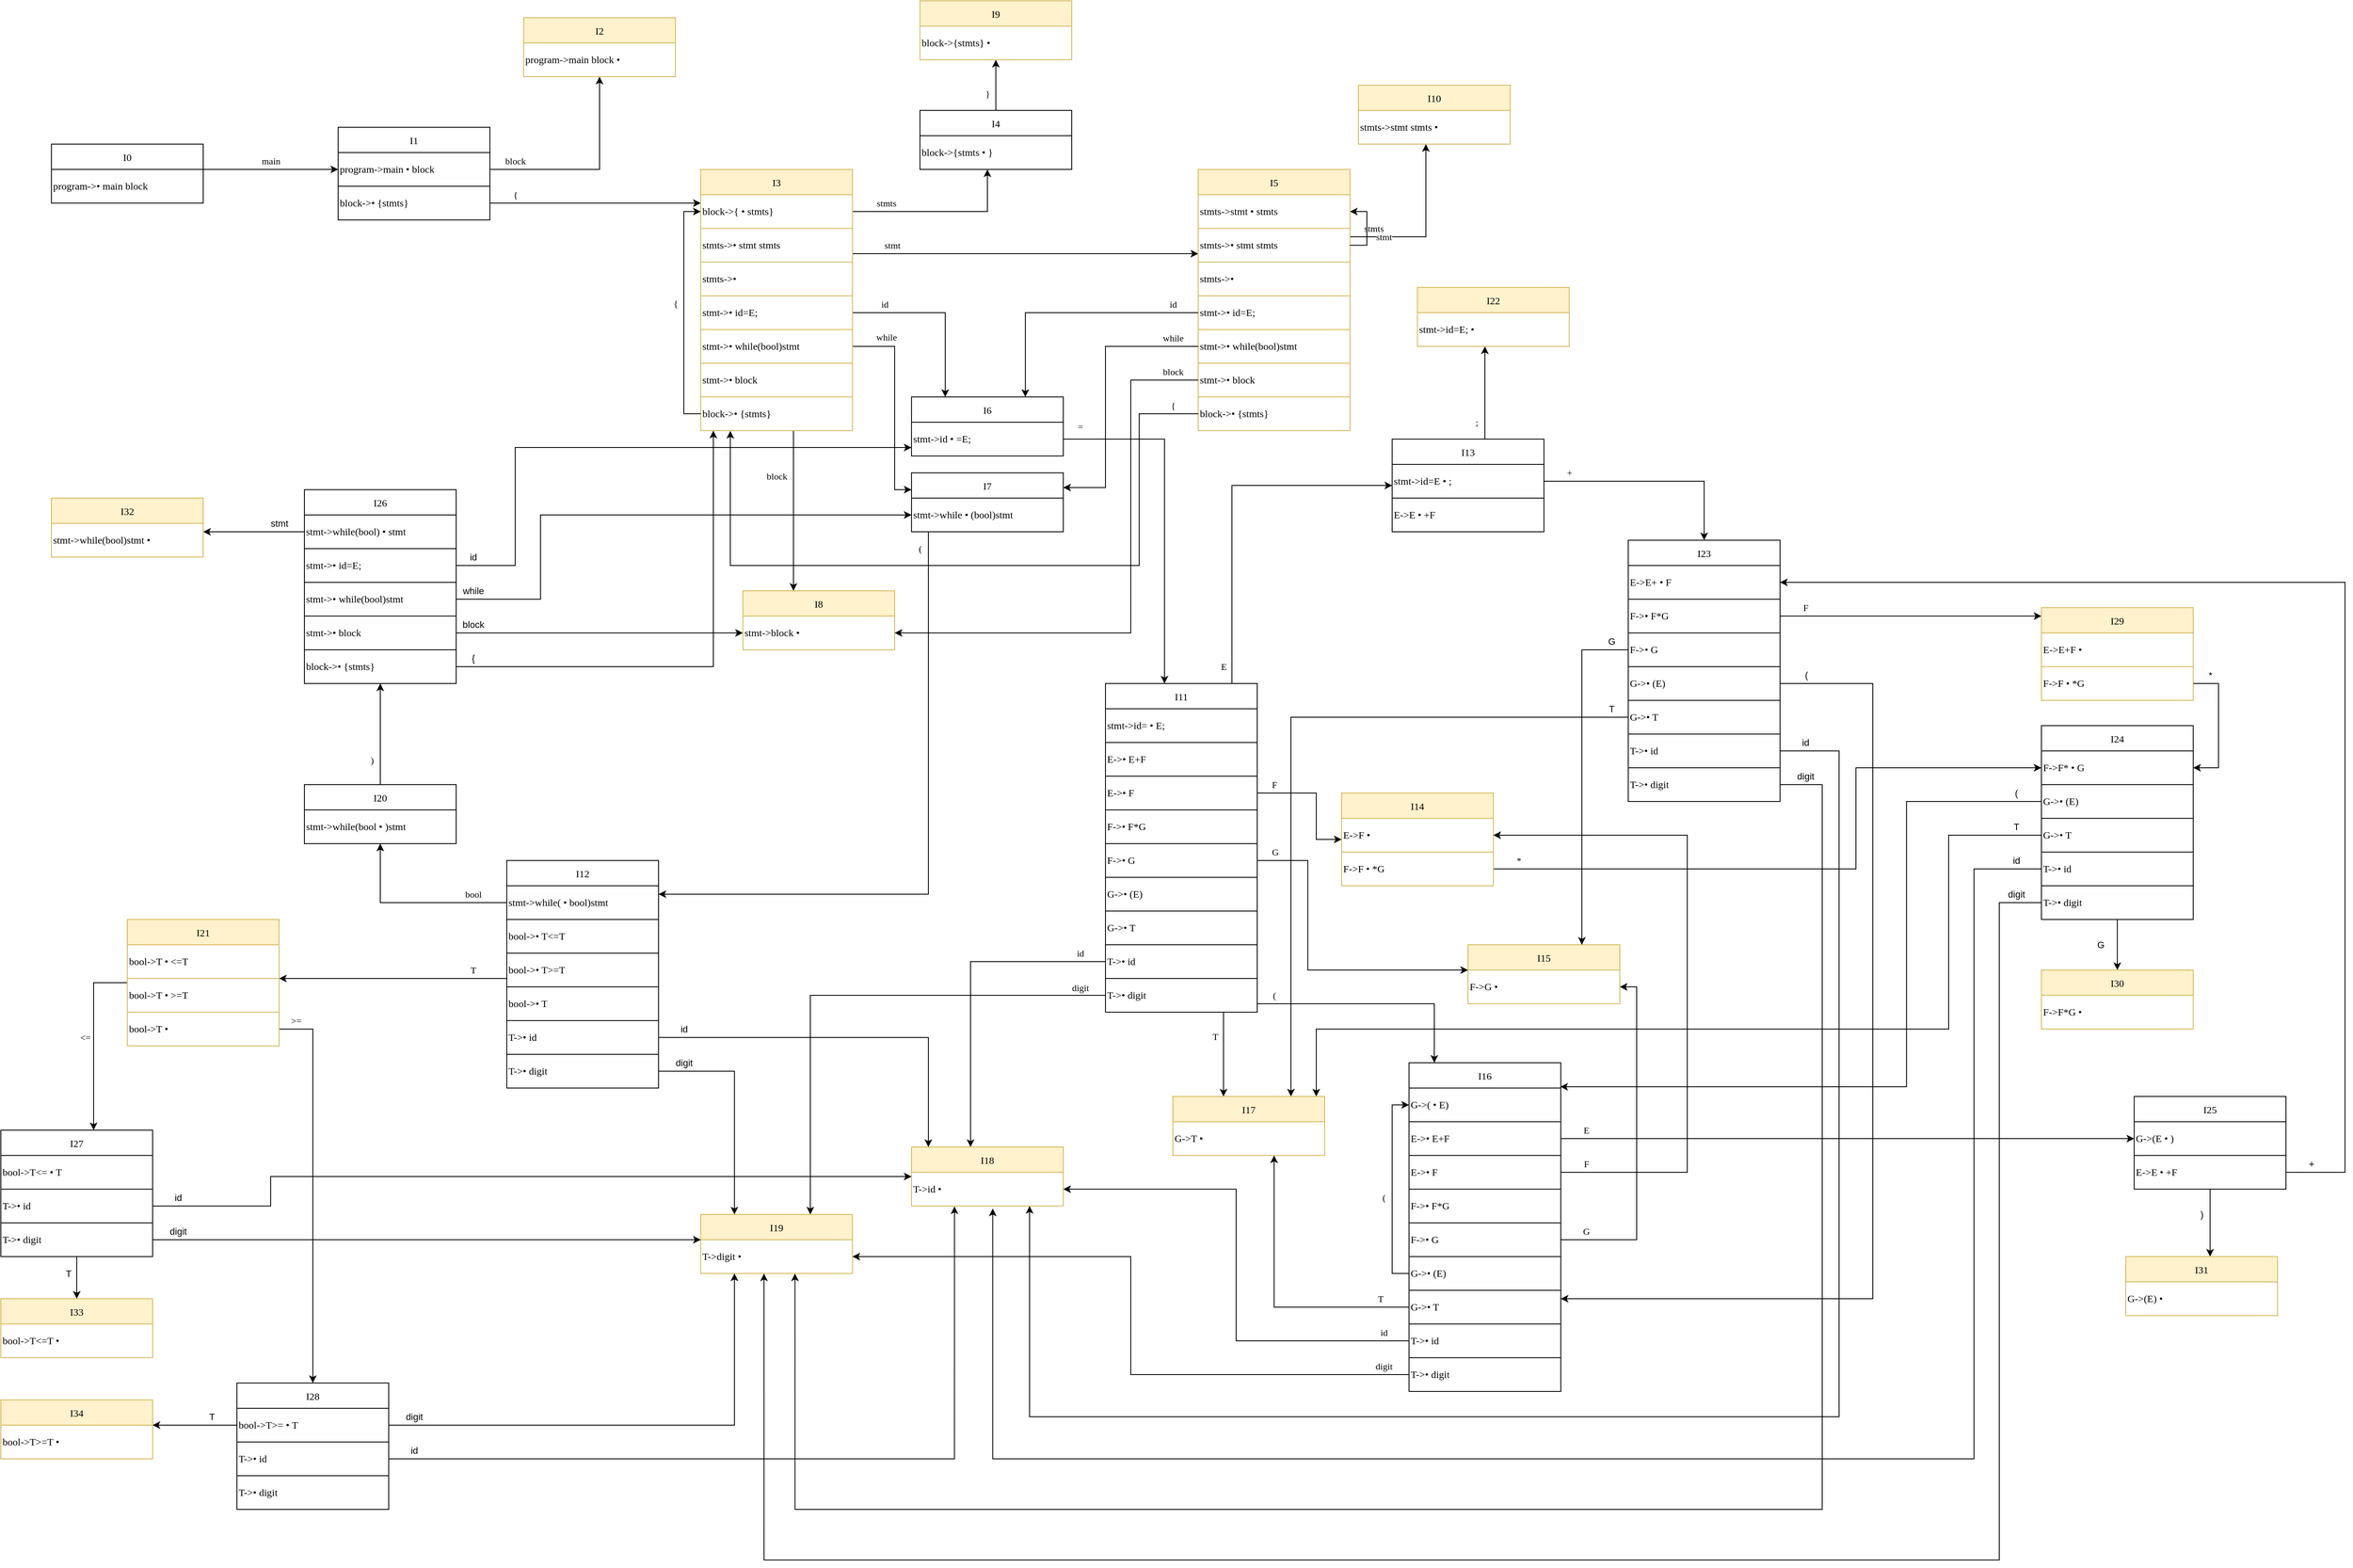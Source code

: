 <mxfile version="15.4.0" type="device"><diagram id="XaqxoZMyWe9DXdjSOBBn" name="Page-1"><mxGraphModel dx="6290" dy="895" grid="1" gridSize="10" guides="1" tooltips="1" connect="1" arrows="1" fold="1" page="1" pageScale="1" pageWidth="900" pageHeight="1600" background="none" math="0" shadow="0"><root><mxCell id="0"/><mxCell id="1" parent="0"/><mxCell id="1W5-61dV3WJ3NWjnqpv6-109" value="main" style="edgeStyle=orthogonalEdgeStyle;rounded=0;orthogonalLoop=1;jettySize=auto;html=1;fontFamily=Fira Code;fontSource=https%3A%2F%2Ffonts.googleapis.com%2Fcss%3Ffamily%3DFira%2BCode;verticalAlign=middle;align=center;labelPosition=center;verticalLabelPosition=middle;" parent="1" source="1W5-61dV3WJ3NWjnqpv6-91" target="1W5-61dV3WJ3NWjnqpv6-106" edge="1"><mxGeometry y="10" relative="1" as="geometry"><Array as="points"><mxPoint x="-3710" y="280"/><mxPoint x="-3710" y="280"/></Array><mxPoint as="offset"/></mxGeometry></mxCell><mxCell id="1W5-61dV3WJ3NWjnqpv6-91" value="I0" style="shape=table;startSize=30;container=1;collapsible=0;childLayout=tableLayout;align=center;verticalAlign=middle;fontFamily=Fira Code;fontSource=https%3A%2F%2Ffonts.googleapis.com%2Fcss%3Ffamily%3DFira%2BCode;" parent="1" vertex="1"><mxGeometry x="-3910" y="250" width="180" height="70" as="geometry"/></mxCell><mxCell id="1W5-61dV3WJ3NWjnqpv6-92" value="" style="shape=partialRectangle;collapsible=0;dropTarget=0;pointerEvents=0;fillColor=none;top=0;left=0;bottom=0;right=0;points=[[0,0.5],[1,0.5]];portConstraint=eastwest;align=left;verticalAlign=middle;fontFamily=Fira Code;fontSource=https%3A%2F%2Ffonts.googleapis.com%2Fcss%3Ffamily%3DFira%2BCode;" parent="1W5-61dV3WJ3NWjnqpv6-91" vertex="1"><mxGeometry y="30" width="180" height="40" as="geometry"/></mxCell><mxCell id="1W5-61dV3WJ3NWjnqpv6-93" value="program-&gt;• main block" style="shape=partialRectangle;whiteSpace=wrap;connectable=0;overflow=hidden;fillColor=none;top=0;left=0;bottom=0;right=0;pointerEvents=1;align=left;verticalAlign=middle;fontFamily=Fira Code;fontSource=https%3A%2F%2Ffonts.googleapis.com%2Fcss%3Ffamily%3DFira%2BCode;" parent="1W5-61dV3WJ3NWjnqpv6-92" vertex="1"><mxGeometry width="180" height="40" as="geometry"><mxRectangle width="180" height="40" as="alternateBounds"/></mxGeometry></mxCell><mxCell id="1W5-61dV3WJ3NWjnqpv6-113" value="&lt;div&gt;block&lt;/div&gt;" style="edgeStyle=orthogonalEdgeStyle;rounded=0;orthogonalLoop=1;jettySize=auto;html=1;fontFamily=Fira Code;fontSource=https%3A%2F%2Ffonts.googleapis.com%2Fcss%3Ffamily%3DFira%2BCode;align=center;verticalAlign=middle;" parent="1" source="1W5-61dV3WJ3NWjnqpv6-106" target="1W5-61dV3WJ3NWjnqpv6-110" edge="1"><mxGeometry x="-0.75" y="10" relative="1" as="geometry"><mxPoint as="offset"/><Array as="points"><mxPoint x="-3260" y="280"/></Array></mxGeometry></mxCell><mxCell id="1W5-61dV3WJ3NWjnqpv6-123" value="{" style="edgeStyle=orthogonalEdgeStyle;rounded=0;orthogonalLoop=1;jettySize=auto;html=1;fontFamily=Fira Code;fontSource=https%3A%2F%2Ffonts.googleapis.com%2Fcss%3Ffamily%3DFira%2BCode;align=center;verticalAlign=middle;" parent="1" source="1W5-61dV3WJ3NWjnqpv6-106" target="1W5-61dV3WJ3NWjnqpv6-118" edge="1"><mxGeometry x="-0.76" y="10" relative="1" as="geometry"><Array as="points"><mxPoint x="-3180" y="320"/><mxPoint x="-3180" y="320"/></Array><mxPoint as="offset"/></mxGeometry></mxCell><mxCell id="1W5-61dV3WJ3NWjnqpv6-106" value="I1" style="shape=table;startSize=30;container=1;collapsible=0;childLayout=tableLayout;align=center;verticalAlign=middle;fontFamily=Fira Code;fontSource=https%3A%2F%2Ffonts.googleapis.com%2Fcss%3Ffamily%3DFira%2BCode;" parent="1" vertex="1"><mxGeometry x="-3570" y="230" width="180" height="110" as="geometry"/></mxCell><mxCell id="1W5-61dV3WJ3NWjnqpv6-107" value="" style="shape=partialRectangle;collapsible=0;dropTarget=0;pointerEvents=0;fillColor=none;top=0;left=0;bottom=0;right=0;points=[[0,0.5],[1,0.5]];portConstraint=eastwest;align=left;verticalAlign=middle;fontFamily=Fira Code;fontSource=https%3A%2F%2Ffonts.googleapis.com%2Fcss%3Ffamily%3DFira%2BCode;" parent="1W5-61dV3WJ3NWjnqpv6-106" vertex="1"><mxGeometry y="30" width="180" height="40" as="geometry"/></mxCell><mxCell id="1W5-61dV3WJ3NWjnqpv6-108" value="program-&gt;main • block" style="shape=partialRectangle;whiteSpace=wrap;connectable=0;overflow=hidden;fillColor=none;top=0;left=0;bottom=0;right=0;pointerEvents=1;align=left;verticalAlign=middle;fontFamily=Fira Code;fontSource=https%3A%2F%2Ffonts.googleapis.com%2Fcss%3Ffamily%3DFira%2BCode;" parent="1W5-61dV3WJ3NWjnqpv6-107" vertex="1"><mxGeometry width="180" height="40" as="geometry"><mxRectangle width="180" height="40" as="alternateBounds"/></mxGeometry></mxCell><mxCell id="1W5-61dV3WJ3NWjnqpv6-114" style="shape=partialRectangle;collapsible=0;dropTarget=0;pointerEvents=0;fillColor=none;top=0;left=0;bottom=0;right=0;points=[[0,0.5],[1,0.5]];portConstraint=eastwest;align=left;verticalAlign=middle;fontFamily=Fira Code;fontSource=https%3A%2F%2Ffonts.googleapis.com%2Fcss%3Ffamily%3DFira%2BCode;" parent="1W5-61dV3WJ3NWjnqpv6-106" vertex="1"><mxGeometry y="70" width="180" height="40" as="geometry"/></mxCell><mxCell id="1W5-61dV3WJ3NWjnqpv6-115" value="block-&gt;• {stmts}" style="shape=partialRectangle;whiteSpace=wrap;connectable=0;overflow=hidden;fillColor=none;top=0;left=0;bottom=0;right=0;pointerEvents=1;align=left;verticalAlign=middle;fontFamily=Fira Code;fontSource=https%3A%2F%2Ffonts.googleapis.com%2Fcss%3Ffamily%3DFira%2BCode;" parent="1W5-61dV3WJ3NWjnqpv6-114" vertex="1"><mxGeometry width="180" height="40" as="geometry"><mxRectangle width="180" height="40" as="alternateBounds"/></mxGeometry></mxCell><mxCell id="1W5-61dV3WJ3NWjnqpv6-110" value="I2" style="shape=table;startSize=30;container=1;collapsible=0;childLayout=tableLayout;align=center;verticalAlign=middle;fontFamily=Fira Code;fontSource=https%3A%2F%2Ffonts.googleapis.com%2Fcss%3Ffamily%3DFira%2BCode;fillColor=#fff2cc;strokeColor=#d6b656;swimlaneFillColor=none;" parent="1" vertex="1"><mxGeometry x="-3350" y="100" width="180" height="70" as="geometry"/></mxCell><mxCell id="1W5-61dV3WJ3NWjnqpv6-111" value="" style="shape=partialRectangle;collapsible=0;dropTarget=0;pointerEvents=0;fillColor=none;top=0;left=0;bottom=0;right=0;points=[[0,0.5],[1,0.5]];portConstraint=eastwest;align=left;verticalAlign=middle;fontFamily=Fira Code;fontSource=https%3A%2F%2Ffonts.googleapis.com%2Fcss%3Ffamily%3DFira%2BCode;" parent="1W5-61dV3WJ3NWjnqpv6-110" vertex="1"><mxGeometry y="30" width="180" height="40" as="geometry"/></mxCell><mxCell id="1W5-61dV3WJ3NWjnqpv6-112" value="program-&gt;main block •" style="shape=partialRectangle;whiteSpace=wrap;connectable=0;overflow=hidden;fillColor=none;top=0;left=0;bottom=0;right=0;pointerEvents=1;align=left;verticalAlign=middle;fontFamily=Fira Code;fontSource=https%3A%2F%2Ffonts.googleapis.com%2Fcss%3Ffamily%3DFira%2BCode;" parent="1W5-61dV3WJ3NWjnqpv6-111" vertex="1"><mxGeometry width="180" height="40" as="geometry"><mxRectangle width="180" height="40" as="alternateBounds"/></mxGeometry></mxCell><mxCell id="1W5-61dV3WJ3NWjnqpv6-165" value="" style="edgeStyle=orthogonalEdgeStyle;rounded=0;orthogonalLoop=1;jettySize=auto;html=1;fontFamily=Fira Code;fontSource=https%3A%2F%2Ffonts.googleapis.com%2Fcss%3Ffamily%3DFira%2BCode;align=center;verticalAlign=middle;" parent="1" source="1W5-61dV3WJ3NWjnqpv6-118" target="1W5-61dV3WJ3NWjnqpv6-151" edge="1"><mxGeometry relative="1" as="geometry"><Array as="points"><mxPoint x="-2800" y="330"/></Array></mxGeometry></mxCell><mxCell id="1W5-61dV3WJ3NWjnqpv6-166" value="stmts" style="edgeLabel;html=1;align=center;verticalAlign=middle;resizable=0;points=[];fontFamily=Fira Code;" parent="1W5-61dV3WJ3NWjnqpv6-165" vertex="1" connectable="0"><mxGeometry x="-0.217" y="1" relative="1" as="geometry"><mxPoint x="-42" y="-9" as="offset"/></mxGeometry></mxCell><mxCell id="1W5-61dV3WJ3NWjnqpv6-185" value="" style="edgeStyle=orthogonalEdgeStyle;rounded=0;orthogonalLoop=1;jettySize=auto;html=1;fontFamily=Fira Code;fontSource=https%3A%2F%2Ffonts.googleapis.com%2Fcss%3Ffamily%3DFira%2BCode;align=center;verticalAlign=middle;" parent="1" source="1W5-61dV3WJ3NWjnqpv6-118" target="1W5-61dV3WJ3NWjnqpv6-171" edge="1"><mxGeometry relative="1" as="geometry"><Array as="points"><mxPoint x="-2810" y="380"/><mxPoint x="-2810" y="380"/></Array></mxGeometry></mxCell><mxCell id="1W5-61dV3WJ3NWjnqpv6-186" value="stmt" style="edgeLabel;html=1;align=center;verticalAlign=middle;resizable=0;points=[];fontFamily=Fira Code;" parent="1W5-61dV3WJ3NWjnqpv6-185" vertex="1" connectable="0"><mxGeometry x="-0.253" y="1" relative="1" as="geometry"><mxPoint x="-106" y="-9" as="offset"/></mxGeometry></mxCell><mxCell id="1W5-61dV3WJ3NWjnqpv6-205" value="id" style="edgeStyle=orthogonalEdgeStyle;rounded=0;orthogonalLoop=1;jettySize=auto;html=1;fontFamily=Fira Code;fontSource=https%3A%2F%2Ffonts.googleapis.com%2Fcss%3Ffamily%3DFira%2BCode;align=center;verticalAlign=middle;" parent="1" source="1W5-61dV3WJ3NWjnqpv6-118" target="1W5-61dV3WJ3NWjnqpv6-191" edge="1"><mxGeometry x="-0.636" y="10" relative="1" as="geometry"><Array as="points"><mxPoint x="-2850" y="450"/></Array><mxPoint as="offset"/></mxGeometry></mxCell><mxCell id="1W5-61dV3WJ3NWjnqpv6-220" value="" style="edgeStyle=orthogonalEdgeStyle;rounded=0;orthogonalLoop=1;jettySize=auto;html=1;fontFamily=Fira Code;fontSource=https%3A%2F%2Ffonts.googleapis.com%2Fcss%3Ffamily%3DFira%2BCode;align=center;verticalAlign=middle;" parent="1" source="1W5-61dV3WJ3NWjnqpv6-118" target="1W5-61dV3WJ3NWjnqpv6-206" edge="1"><mxGeometry relative="1" as="geometry"><Array as="points"><mxPoint x="-2910" y="490"/><mxPoint x="-2910" y="660"/></Array></mxGeometry></mxCell><mxCell id="1W5-61dV3WJ3NWjnqpv6-236" value="while" style="edgeLabel;html=1;align=center;verticalAlign=middle;resizable=0;points=[];fontFamily=Fira Code;" parent="1W5-61dV3WJ3NWjnqpv6-220" vertex="1" connectable="0"><mxGeometry x="-0.579" relative="1" as="geometry"><mxPoint x="-10" y="-12" as="offset"/></mxGeometry></mxCell><mxCell id="1W5-61dV3WJ3NWjnqpv6-235" value="" style="edgeStyle=orthogonalEdgeStyle;rounded=0;orthogonalLoop=1;jettySize=auto;html=1;fontFamily=Fira Code;fontSource=https%3A%2F%2Ffonts.googleapis.com%2Fcss%3Ffamily%3DFira%2BCode;align=center;verticalAlign=middle;" parent="1" source="1W5-61dV3WJ3NWjnqpv6-118" target="1W5-61dV3WJ3NWjnqpv6-221" edge="1"><mxGeometry relative="1" as="geometry"><Array as="points"><mxPoint x="-3030" y="630"/><mxPoint x="-3030" y="630"/></Array></mxGeometry></mxCell><mxCell id="1W5-61dV3WJ3NWjnqpv6-237" value="block" style="edgeLabel;html=1;align=center;verticalAlign=middle;resizable=0;points=[];fontFamily=Fira Code;" parent="1W5-61dV3WJ3NWjnqpv6-235" vertex="1" connectable="0"><mxGeometry x="0.159" y="2" relative="1" as="geometry"><mxPoint x="-22" y="-56" as="offset"/></mxGeometry></mxCell><mxCell id="1W5-61dV3WJ3NWjnqpv6-118" value="I3" style="shape=table;startSize=30;container=1;collapsible=0;childLayout=tableLayout;align=center;verticalAlign=middle;fontFamily=Fira Code;fontSource=https%3A%2F%2Ffonts.googleapis.com%2Fcss%3Ffamily%3DFira%2BCode;fillColor=#fff2cc;strokeColor=#d6b656;" parent="1" vertex="1"><mxGeometry x="-3140" y="280" width="180" height="310" as="geometry"/></mxCell><mxCell id="1W5-61dV3WJ3NWjnqpv6-121" style="shape=partialRectangle;collapsible=0;dropTarget=0;pointerEvents=0;fillColor=none;top=0;left=0;bottom=0;right=0;points=[[0,0.5],[1,0.5]];portConstraint=eastwest;align=left;verticalAlign=middle;fontFamily=Fira Code;fontSource=https%3A%2F%2Ffonts.googleapis.com%2Fcss%3Ffamily%3DFira%2BCode;" parent="1W5-61dV3WJ3NWjnqpv6-118" vertex="1"><mxGeometry y="30" width="180" height="40" as="geometry"/></mxCell><mxCell id="1W5-61dV3WJ3NWjnqpv6-122" value="block-&gt;{ • stmts}" style="shape=partialRectangle;whiteSpace=wrap;connectable=0;overflow=hidden;fillColor=none;top=0;left=0;bottom=0;right=0;pointerEvents=1;align=left;verticalAlign=middle;fontFamily=Fira Code;fontSource=https%3A%2F%2Ffonts.googleapis.com%2Fcss%3Ffamily%3DFira%2BCode;" parent="1W5-61dV3WJ3NWjnqpv6-121" vertex="1"><mxGeometry width="180" height="40" as="geometry"><mxRectangle width="180" height="40" as="alternateBounds"/></mxGeometry></mxCell><mxCell id="1W5-61dV3WJ3NWjnqpv6-124" style="shape=partialRectangle;collapsible=0;dropTarget=0;pointerEvents=0;fillColor=none;top=0;left=0;bottom=0;right=0;points=[[0,0.5],[1,0.5]];portConstraint=eastwest;align=left;verticalAlign=middle;fontFamily=Fira Code;fontSource=https%3A%2F%2Ffonts.googleapis.com%2Fcss%3Ffamily%3DFira%2BCode;" parent="1W5-61dV3WJ3NWjnqpv6-118" vertex="1"><mxGeometry y="70" width="180" height="40" as="geometry"/></mxCell><mxCell id="1W5-61dV3WJ3NWjnqpv6-125" value="stmts-&gt;• stmt stmts" style="shape=partialRectangle;whiteSpace=wrap;connectable=0;overflow=hidden;fillColor=none;top=0;left=0;bottom=0;right=0;pointerEvents=1;align=left;verticalAlign=middle;fontFamily=Fira Code;fontSource=https%3A%2F%2Ffonts.googleapis.com%2Fcss%3Ffamily%3DFira%2BCode;" parent="1W5-61dV3WJ3NWjnqpv6-124" vertex="1"><mxGeometry width="180" height="40" as="geometry"><mxRectangle width="180" height="40" as="alternateBounds"/></mxGeometry></mxCell><mxCell id="ALRGeCR7P490C3-Z8s-L-96" style="shape=partialRectangle;collapsible=0;dropTarget=0;pointerEvents=0;fillColor=none;top=0;left=0;bottom=0;right=0;points=[[0,0.5],[1,0.5]];portConstraint=eastwest;align=left;verticalAlign=middle;fontFamily=Fira Code;fontSource=https%3A%2F%2Ffonts.googleapis.com%2Fcss%3Ffamily%3DFira%2BCode;" parent="1W5-61dV3WJ3NWjnqpv6-118" vertex="1"><mxGeometry y="110" width="180" height="40" as="geometry"/></mxCell><mxCell id="ALRGeCR7P490C3-Z8s-L-97" value="stmts-&gt;•" style="shape=partialRectangle;whiteSpace=wrap;connectable=0;overflow=hidden;fillColor=none;top=0;left=0;bottom=0;right=0;pointerEvents=1;align=left;verticalAlign=middle;fontFamily=Fira Code;fontSource=https%3A%2F%2Ffonts.googleapis.com%2Fcss%3Ffamily%3DFira%2BCode;" parent="ALRGeCR7P490C3-Z8s-L-96" vertex="1"><mxGeometry width="180" height="40" as="geometry"><mxRectangle width="180" height="40" as="alternateBounds"/></mxGeometry></mxCell><mxCell id="1W5-61dV3WJ3NWjnqpv6-126" style="shape=partialRectangle;collapsible=0;dropTarget=0;pointerEvents=0;fillColor=none;top=0;left=0;bottom=0;right=0;points=[[0,0.5],[1,0.5]];portConstraint=eastwest;align=left;verticalAlign=middle;fontFamily=Fira Code;fontSource=https%3A%2F%2Ffonts.googleapis.com%2Fcss%3Ffamily%3DFira%2BCode;" parent="1W5-61dV3WJ3NWjnqpv6-118" vertex="1"><mxGeometry y="150" width="180" height="40" as="geometry"/></mxCell><mxCell id="1W5-61dV3WJ3NWjnqpv6-127" value="stmt-&gt;• id=E;" style="shape=partialRectangle;whiteSpace=wrap;connectable=0;overflow=hidden;fillColor=none;top=0;left=0;bottom=0;right=0;pointerEvents=1;align=left;verticalAlign=middle;fontFamily=Fira Code;fontSource=https%3A%2F%2Ffonts.googleapis.com%2Fcss%3Ffamily%3DFira%2BCode;" parent="1W5-61dV3WJ3NWjnqpv6-126" vertex="1"><mxGeometry width="180" height="40" as="geometry"><mxRectangle width="180" height="40" as="alternateBounds"/></mxGeometry></mxCell><mxCell id="1W5-61dV3WJ3NWjnqpv6-128" style="shape=partialRectangle;collapsible=0;dropTarget=0;pointerEvents=0;fillColor=none;top=0;left=0;bottom=0;right=0;points=[[0,0.5],[1,0.5]];portConstraint=eastwest;align=left;verticalAlign=middle;fontFamily=Fira Code;fontSource=https%3A%2F%2Ffonts.googleapis.com%2Fcss%3Ffamily%3DFira%2BCode;" parent="1W5-61dV3WJ3NWjnqpv6-118" vertex="1"><mxGeometry y="190" width="180" height="40" as="geometry"/></mxCell><mxCell id="1W5-61dV3WJ3NWjnqpv6-129" value="stmt-&gt;• while(bool)stmt" style="shape=partialRectangle;whiteSpace=wrap;connectable=0;overflow=hidden;fillColor=none;top=0;left=0;bottom=0;right=0;pointerEvents=1;align=left;verticalAlign=middle;fontFamily=Fira Code;fontSource=https%3A%2F%2Ffonts.googleapis.com%2Fcss%3Ffamily%3DFira%2BCode;" parent="1W5-61dV3WJ3NWjnqpv6-128" vertex="1"><mxGeometry width="180" height="40" as="geometry"><mxRectangle width="180" height="40" as="alternateBounds"/></mxGeometry></mxCell><mxCell id="1W5-61dV3WJ3NWjnqpv6-130" style="shape=partialRectangle;collapsible=0;dropTarget=0;pointerEvents=0;fillColor=none;top=0;left=0;bottom=0;right=0;points=[[0,0.5],[1,0.5]];portConstraint=eastwest;align=left;verticalAlign=middle;fontFamily=Fira Code;fontSource=https%3A%2F%2Ffonts.googleapis.com%2Fcss%3Ffamily%3DFira%2BCode;" parent="1W5-61dV3WJ3NWjnqpv6-118" vertex="1"><mxGeometry y="230" width="180" height="40" as="geometry"/></mxCell><mxCell id="1W5-61dV3WJ3NWjnqpv6-131" value="stmt-&gt;• block" style="shape=partialRectangle;whiteSpace=wrap;connectable=0;overflow=hidden;fillColor=none;top=0;left=0;bottom=0;right=0;pointerEvents=1;align=left;verticalAlign=middle;fontFamily=Fira Code;fontSource=https%3A%2F%2Ffonts.googleapis.com%2Fcss%3Ffamily%3DFira%2BCode;" parent="1W5-61dV3WJ3NWjnqpv6-130" vertex="1"><mxGeometry width="180" height="40" as="geometry"><mxRectangle width="180" height="40" as="alternateBounds"/></mxGeometry></mxCell><mxCell id="1W5-61dV3WJ3NWjnqpv6-134" value="{" style="edgeStyle=orthogonalEdgeStyle;rounded=0;orthogonalLoop=1;jettySize=auto;html=1;exitX=0;exitY=0.5;exitDx=0;exitDy=0;entryX=0;entryY=0.5;entryDx=0;entryDy=0;fontFamily=Fira Code;fontSource=https%3A%2F%2Ffonts.googleapis.com%2Fcss%3Ffamily%3DFira%2BCode;align=center;verticalAlign=middle;" parent="1W5-61dV3WJ3NWjnqpv6-118" source="1W5-61dV3WJ3NWjnqpv6-132" target="1W5-61dV3WJ3NWjnqpv6-121" edge="1"><mxGeometry x="0.083" y="10" relative="1" as="geometry"><mxPoint as="offset"/></mxGeometry></mxCell><mxCell id="1W5-61dV3WJ3NWjnqpv6-132" style="shape=partialRectangle;collapsible=0;dropTarget=0;pointerEvents=0;fillColor=none;top=0;left=0;bottom=0;right=0;points=[[0,0.5],[1,0.5]];portConstraint=eastwest;align=left;verticalAlign=middle;fontFamily=Fira Code;fontSource=https%3A%2F%2Ffonts.googleapis.com%2Fcss%3Ffamily%3DFira%2BCode;" parent="1W5-61dV3WJ3NWjnqpv6-118" vertex="1"><mxGeometry y="270" width="180" height="40" as="geometry"/></mxCell><mxCell id="1W5-61dV3WJ3NWjnqpv6-133" value="block-&gt;• {stmts}" style="shape=partialRectangle;whiteSpace=wrap;connectable=0;overflow=hidden;fillColor=none;top=0;left=0;bottom=0;right=0;pointerEvents=1;align=left;verticalAlign=middle;fontFamily=Fira Code;fontSource=https%3A%2F%2Ffonts.googleapis.com%2Fcss%3Ffamily%3DFira%2BCode;" parent="1W5-61dV3WJ3NWjnqpv6-132" vertex="1"><mxGeometry width="180" height="40" as="geometry"><mxRectangle width="180" height="40" as="alternateBounds"/></mxGeometry></mxCell><mxCell id="1W5-61dV3WJ3NWjnqpv6-170" value="" style="edgeStyle=orthogonalEdgeStyle;rounded=0;orthogonalLoop=1;jettySize=auto;html=1;fontFamily=Fira Code;fontSource=https%3A%2F%2Ffonts.googleapis.com%2Fcss%3Ffamily%3DFira%2BCode;align=center;verticalAlign=middle;" parent="1" source="1W5-61dV3WJ3NWjnqpv6-151" target="1W5-61dV3WJ3NWjnqpv6-167" edge="1"><mxGeometry relative="1" as="geometry"/></mxCell><mxCell id="1W5-61dV3WJ3NWjnqpv6-238" value="}" style="edgeLabel;html=1;align=center;verticalAlign=middle;resizable=0;points=[];fontFamily=Fira Code;" parent="1W5-61dV3WJ3NWjnqpv6-170" vertex="1" connectable="0"><mxGeometry x="-0.209" y="-2" relative="1" as="geometry"><mxPoint x="-12" y="3" as="offset"/></mxGeometry></mxCell><mxCell id="1W5-61dV3WJ3NWjnqpv6-151" value="I4" style="shape=table;startSize=30;container=1;collapsible=0;childLayout=tableLayout;align=center;verticalAlign=middle;fontFamily=Fira Code;fontSource=https%3A%2F%2Ffonts.googleapis.com%2Fcss%3Ffamily%3DFira%2BCode;" parent="1" vertex="1"><mxGeometry x="-2880" y="210" width="180" height="70" as="geometry"/></mxCell><mxCell id="1W5-61dV3WJ3NWjnqpv6-152" style="shape=partialRectangle;collapsible=0;dropTarget=0;pointerEvents=0;fillColor=none;top=0;left=0;bottom=0;right=0;points=[[0,0.5],[1,0.5]];portConstraint=eastwest;align=left;verticalAlign=middle;fontFamily=Fira Code;fontSource=https%3A%2F%2Ffonts.googleapis.com%2Fcss%3Ffamily%3DFira%2BCode;" parent="1W5-61dV3WJ3NWjnqpv6-151" vertex="1"><mxGeometry y="30" width="180" height="40" as="geometry"/></mxCell><mxCell id="1W5-61dV3WJ3NWjnqpv6-153" value="block-&gt;{stmts • }" style="shape=partialRectangle;whiteSpace=wrap;connectable=0;overflow=hidden;fillColor=none;top=0;left=0;bottom=0;right=0;pointerEvents=1;align=left;verticalAlign=middle;fontFamily=Fira Code;fontSource=https%3A%2F%2Ffonts.googleapis.com%2Fcss%3Ffamily%3DFira%2BCode;" parent="1W5-61dV3WJ3NWjnqpv6-152" vertex="1"><mxGeometry width="180" height="40" as="geometry"><mxRectangle width="180" height="40" as="alternateBounds"/></mxGeometry></mxCell><mxCell id="1W5-61dV3WJ3NWjnqpv6-167" value="I9" style="shape=table;startSize=30;container=1;collapsible=0;childLayout=tableLayout;align=center;verticalAlign=middle;fontFamily=Fira Code;fontSource=https%3A%2F%2Ffonts.googleapis.com%2Fcss%3Ffamily%3DFira%2BCode;fillColor=#fff2cc;strokeColor=#d6b656;" parent="1" vertex="1"><mxGeometry x="-2880" y="80" width="180" height="70" as="geometry"/></mxCell><mxCell id="1W5-61dV3WJ3NWjnqpv6-168" style="shape=partialRectangle;collapsible=0;dropTarget=0;pointerEvents=0;fillColor=none;top=0;left=0;bottom=0;right=0;points=[[0,0.5],[1,0.5]];portConstraint=eastwest;align=left;verticalAlign=middle;fontFamily=Fira Code;fontSource=https%3A%2F%2Ffonts.googleapis.com%2Fcss%3Ffamily%3DFira%2BCode;" parent="1W5-61dV3WJ3NWjnqpv6-167" vertex="1"><mxGeometry y="30" width="180" height="40" as="geometry"/></mxCell><mxCell id="1W5-61dV3WJ3NWjnqpv6-169" value="block-&gt;{stmts} •" style="shape=partialRectangle;whiteSpace=wrap;connectable=0;overflow=hidden;fillColor=none;top=0;left=0;bottom=0;right=0;pointerEvents=1;align=left;verticalAlign=middle;fontFamily=Fira Code;fontSource=https%3A%2F%2Ffonts.googleapis.com%2Fcss%3Ffamily%3DFira%2BCode;" parent="1W5-61dV3WJ3NWjnqpv6-168" vertex="1"><mxGeometry width="180" height="40" as="geometry"><mxRectangle width="180" height="40" as="alternateBounds"/></mxGeometry></mxCell><mxCell id="1W5-61dV3WJ3NWjnqpv6-252" value="stmts" style="edgeStyle=orthogonalEdgeStyle;rounded=0;orthogonalLoop=1;jettySize=auto;html=1;fontFamily=Fira Code;fontSource=https%3A%2F%2Ffonts.googleapis.com%2Fcss%3Ffamily%3DFira%2BCode;align=center;verticalAlign=middle;" parent="1" source="1W5-61dV3WJ3NWjnqpv6-171" target="1W5-61dV3WJ3NWjnqpv6-239" edge="1"><mxGeometry x="-0.727" y="10" relative="1" as="geometry"><Array as="points"><mxPoint x="-2280" y="360"/></Array><mxPoint as="offset"/></mxGeometry></mxCell><mxCell id="1W5-61dV3WJ3NWjnqpv6-171" value="I5" style="shape=table;startSize=30;container=1;collapsible=0;childLayout=tableLayout;align=center;verticalAlign=middle;fontFamily=Fira Code;fontSource=https%3A%2F%2Ffonts.googleapis.com%2Fcss%3Ffamily%3DFira%2BCode;fillColor=#fff2cc;strokeColor=#d6b656;" parent="1" vertex="1"><mxGeometry x="-2550" y="280" width="180" height="310" as="geometry"/></mxCell><mxCell id="1W5-61dV3WJ3NWjnqpv6-174" style="shape=partialRectangle;collapsible=0;dropTarget=0;pointerEvents=0;fillColor=none;top=0;left=0;bottom=0;right=0;points=[[0,0.5],[1,0.5]];portConstraint=eastwest;align=left;verticalAlign=middle;fontFamily=Fira Code;fontSource=https%3A%2F%2Ffonts.googleapis.com%2Fcss%3Ffamily%3DFira%2BCode;" parent="1W5-61dV3WJ3NWjnqpv6-171" vertex="1"><mxGeometry y="30" width="180" height="40" as="geometry"/></mxCell><mxCell id="1W5-61dV3WJ3NWjnqpv6-175" value="stmts-&gt;stmt • stmts" style="shape=partialRectangle;whiteSpace=wrap;connectable=0;overflow=hidden;fillColor=none;top=0;left=0;bottom=0;right=0;pointerEvents=1;align=left;verticalAlign=middle;fontFamily=Fira Code;fontSource=https%3A%2F%2Ffonts.googleapis.com%2Fcss%3Ffamily%3DFira%2BCode;" parent="1W5-61dV3WJ3NWjnqpv6-174" vertex="1"><mxGeometry width="180" height="40" as="geometry"><mxRectangle width="180" height="40" as="alternateBounds"/></mxGeometry></mxCell><mxCell id="1W5-61dV3WJ3NWjnqpv6-254" style="edgeStyle=orthogonalEdgeStyle;rounded=0;orthogonalLoop=1;jettySize=auto;html=1;exitX=1;exitY=0.5;exitDx=0;exitDy=0;entryX=1;entryY=0.5;entryDx=0;entryDy=0;fontFamily=Fira Code;fontSource=https%3A%2F%2Ffonts.googleapis.com%2Fcss%3Ffamily%3DFira%2BCode;align=center;verticalAlign=middle;" parent="1W5-61dV3WJ3NWjnqpv6-171" source="1W5-61dV3WJ3NWjnqpv6-176" target="1W5-61dV3WJ3NWjnqpv6-174" edge="1"><mxGeometry relative="1" as="geometry"/></mxCell><mxCell id="1W5-61dV3WJ3NWjnqpv6-255" value="stmt" style="edgeLabel;html=1;align=center;verticalAlign=middle;resizable=0;points=[];fontFamily=Fira Code;" parent="1W5-61dV3WJ3NWjnqpv6-254" vertex="1" connectable="0"><mxGeometry x="-0.198" relative="1" as="geometry"><mxPoint x="20" y="2" as="offset"/></mxGeometry></mxCell><mxCell id="1W5-61dV3WJ3NWjnqpv6-176" style="shape=partialRectangle;collapsible=0;dropTarget=0;pointerEvents=0;fillColor=none;top=0;left=0;bottom=0;right=0;points=[[0,0.5],[1,0.5]];portConstraint=eastwest;align=left;verticalAlign=middle;fontFamily=Fira Code;fontSource=https%3A%2F%2Ffonts.googleapis.com%2Fcss%3Ffamily%3DFira%2BCode;" parent="1W5-61dV3WJ3NWjnqpv6-171" vertex="1"><mxGeometry y="70" width="180" height="40" as="geometry"/></mxCell><mxCell id="1W5-61dV3WJ3NWjnqpv6-177" value="stmts-&gt;• stmt stmts" style="shape=partialRectangle;whiteSpace=wrap;connectable=0;overflow=hidden;fillColor=none;top=0;left=0;bottom=0;right=0;pointerEvents=1;align=left;verticalAlign=middle;fontFamily=Fira Code;fontSource=https%3A%2F%2Ffonts.googleapis.com%2Fcss%3Ffamily%3DFira%2BCode;" parent="1W5-61dV3WJ3NWjnqpv6-176" vertex="1"><mxGeometry width="180" height="40" as="geometry"><mxRectangle width="180" height="40" as="alternateBounds"/></mxGeometry></mxCell><mxCell id="RjqYo9tvLBO9WVkmC745-1" style="shape=partialRectangle;collapsible=0;dropTarget=0;pointerEvents=0;fillColor=none;top=0;left=0;bottom=0;right=0;points=[[0,0.5],[1,0.5]];portConstraint=eastwest;align=left;verticalAlign=middle;fontFamily=Fira Code;fontSource=https%3A%2F%2Ffonts.googleapis.com%2Fcss%3Ffamily%3DFira%2BCode;" parent="1W5-61dV3WJ3NWjnqpv6-171" vertex="1"><mxGeometry y="110" width="180" height="40" as="geometry"/></mxCell><mxCell id="RjqYo9tvLBO9WVkmC745-2" value="stmts-&gt;•" style="shape=partialRectangle;whiteSpace=wrap;connectable=0;overflow=hidden;fillColor=none;top=0;left=0;bottom=0;right=0;pointerEvents=1;align=left;verticalAlign=middle;fontFamily=Fira Code;fontSource=https%3A%2F%2Ffonts.googleapis.com%2Fcss%3Ffamily%3DFira%2BCode;" parent="RjqYo9tvLBO9WVkmC745-1" vertex="1"><mxGeometry width="180" height="40" as="geometry"><mxRectangle width="180" height="40" as="alternateBounds"/></mxGeometry></mxCell><mxCell id="1W5-61dV3WJ3NWjnqpv6-178" style="shape=partialRectangle;collapsible=0;dropTarget=0;pointerEvents=0;fillColor=none;top=0;left=0;bottom=0;right=0;points=[[0,0.5],[1,0.5]];portConstraint=eastwest;align=left;verticalAlign=middle;fontFamily=Fira Code;fontSource=https%3A%2F%2Ffonts.googleapis.com%2Fcss%3Ffamily%3DFira%2BCode;" parent="1W5-61dV3WJ3NWjnqpv6-171" vertex="1"><mxGeometry y="150" width="180" height="40" as="geometry"/></mxCell><mxCell id="1W5-61dV3WJ3NWjnqpv6-179" value="stmt-&gt;• id=E;" style="shape=partialRectangle;whiteSpace=wrap;connectable=0;overflow=hidden;fillColor=none;top=0;left=0;bottom=0;right=0;pointerEvents=1;align=left;verticalAlign=middle;fontFamily=Fira Code;fontSource=https%3A%2F%2Ffonts.googleapis.com%2Fcss%3Ffamily%3DFira%2BCode;" parent="1W5-61dV3WJ3NWjnqpv6-178" vertex="1"><mxGeometry width="180" height="40" as="geometry"><mxRectangle width="180" height="40" as="alternateBounds"/></mxGeometry></mxCell><mxCell id="1W5-61dV3WJ3NWjnqpv6-180" style="shape=partialRectangle;collapsible=0;dropTarget=0;pointerEvents=0;fillColor=none;top=0;left=0;bottom=0;right=0;points=[[0,0.5],[1,0.5]];portConstraint=eastwest;align=left;verticalAlign=middle;fontFamily=Fira Code;fontSource=https%3A%2F%2Ffonts.googleapis.com%2Fcss%3Ffamily%3DFira%2BCode;" parent="1W5-61dV3WJ3NWjnqpv6-171" vertex="1"><mxGeometry y="190" width="180" height="40" as="geometry"/></mxCell><mxCell id="1W5-61dV3WJ3NWjnqpv6-181" value="stmt-&gt;• while(bool)stmt" style="shape=partialRectangle;whiteSpace=wrap;connectable=0;overflow=hidden;fillColor=none;top=0;left=0;bottom=0;right=0;pointerEvents=1;align=left;verticalAlign=middle;fontFamily=Fira Code;fontSource=https%3A%2F%2Ffonts.googleapis.com%2Fcss%3Ffamily%3DFira%2BCode;" parent="1W5-61dV3WJ3NWjnqpv6-180" vertex="1"><mxGeometry width="180" height="40" as="geometry"><mxRectangle width="180" height="40" as="alternateBounds"/></mxGeometry></mxCell><mxCell id="1W5-61dV3WJ3NWjnqpv6-183" style="shape=partialRectangle;collapsible=0;dropTarget=0;pointerEvents=0;fillColor=none;top=0;left=0;bottom=0;right=0;points=[[0,0.5],[1,0.5]];portConstraint=eastwest;align=left;verticalAlign=middle;fontFamily=Fira Code;fontSource=https%3A%2F%2Ffonts.googleapis.com%2Fcss%3Ffamily%3DFira%2BCode;" parent="1W5-61dV3WJ3NWjnqpv6-171" vertex="1"><mxGeometry y="230" width="180" height="40" as="geometry"/></mxCell><mxCell id="1W5-61dV3WJ3NWjnqpv6-184" value="stmt-&gt;• block" style="shape=partialRectangle;whiteSpace=wrap;connectable=0;overflow=hidden;fillColor=none;top=0;left=0;bottom=0;right=0;pointerEvents=1;align=left;verticalAlign=middle;fontFamily=Fira Code;fontSource=https%3A%2F%2Ffonts.googleapis.com%2Fcss%3Ffamily%3DFira%2BCode;" parent="1W5-61dV3WJ3NWjnqpv6-183" vertex="1"><mxGeometry width="180" height="40" as="geometry"><mxRectangle width="180" height="40" as="alternateBounds"/></mxGeometry></mxCell><mxCell id="1W5-61dV3WJ3NWjnqpv6-187" style="shape=partialRectangle;collapsible=0;dropTarget=0;pointerEvents=0;fillColor=none;top=0;left=0;bottom=0;right=0;points=[[0,0.5],[1,0.5]];portConstraint=eastwest;align=left;verticalAlign=middle;fontFamily=Fira Code;fontSource=https%3A%2F%2Ffonts.googleapis.com%2Fcss%3Ffamily%3DFira%2BCode;" parent="1W5-61dV3WJ3NWjnqpv6-171" vertex="1"><mxGeometry y="270" width="180" height="40" as="geometry"/></mxCell><mxCell id="1W5-61dV3WJ3NWjnqpv6-188" value="block-&gt;• {stmts}" style="shape=partialRectangle;whiteSpace=wrap;connectable=0;overflow=hidden;fillColor=none;top=0;left=0;bottom=0;right=0;pointerEvents=1;align=left;verticalAlign=middle;fontFamily=Fira Code;fontSource=https%3A%2F%2Ffonts.googleapis.com%2Fcss%3Ffamily%3DFira%2BCode;" parent="1W5-61dV3WJ3NWjnqpv6-187" vertex="1"><mxGeometry width="180" height="40" as="geometry"><mxRectangle width="180" height="40" as="alternateBounds"/></mxGeometry></mxCell><mxCell id="1W5-61dV3WJ3NWjnqpv6-265" value="" style="edgeStyle=orthogonalEdgeStyle;rounded=0;orthogonalLoop=1;jettySize=auto;html=1;fontFamily=Fira Code;fontSource=https%3A%2F%2Ffonts.googleapis.com%2Fcss%3Ffamily%3DFira%2BCode;align=center;verticalAlign=middle;" parent="1" source="1W5-61dV3WJ3NWjnqpv6-191" target="1W5-61dV3WJ3NWjnqpv6-261" edge="1"><mxGeometry relative="1" as="geometry"><Array as="points"><mxPoint x="-2590" y="600"/></Array></mxGeometry></mxCell><mxCell id="1W5-61dV3WJ3NWjnqpv6-282" value="=" style="edgeLabel;html=1;align=center;verticalAlign=middle;resizable=0;points=[];fontFamily=Fira Code;" parent="1W5-61dV3WJ3NWjnqpv6-265" vertex="1" connectable="0"><mxGeometry x="-0.209" relative="1" as="geometry"><mxPoint x="-100" y="-57" as="offset"/></mxGeometry></mxCell><mxCell id="1W5-61dV3WJ3NWjnqpv6-191" value="I6" style="shape=table;startSize=30;container=1;collapsible=0;childLayout=tableLayout;align=center;verticalAlign=middle;fontFamily=Fira Code;fontSource=https%3A%2F%2Ffonts.googleapis.com%2Fcss%3Ffamily%3DFira%2BCode;" parent="1" vertex="1"><mxGeometry x="-2890" y="550" width="180" height="70" as="geometry"/></mxCell><mxCell id="1W5-61dV3WJ3NWjnqpv6-194" style="shape=partialRectangle;collapsible=0;dropTarget=0;pointerEvents=0;fillColor=none;top=0;left=0;bottom=0;right=0;points=[[0,0.5],[1,0.5]];portConstraint=eastwest;align=left;verticalAlign=middle;fontFamily=Fira Code;fontSource=https%3A%2F%2Ffonts.googleapis.com%2Fcss%3Ffamily%3DFira%2BCode;" parent="1W5-61dV3WJ3NWjnqpv6-191" vertex="1"><mxGeometry y="30" width="180" height="40" as="geometry"/></mxCell><mxCell id="1W5-61dV3WJ3NWjnqpv6-195" value="stmt-&gt;id • =E;" style="shape=partialRectangle;whiteSpace=wrap;connectable=0;overflow=hidden;fillColor=none;top=0;left=0;bottom=0;right=0;pointerEvents=1;align=left;verticalAlign=middle;fontFamily=Fira Code;fontSource=https%3A%2F%2Ffonts.googleapis.com%2Fcss%3Ffamily%3DFira%2BCode;" parent="1W5-61dV3WJ3NWjnqpv6-194" vertex="1"><mxGeometry width="180" height="40" as="geometry"><mxRectangle width="180" height="40" as="alternateBounds"/></mxGeometry></mxCell><mxCell id="1W5-61dV3WJ3NWjnqpv6-202" value="{" style="edgeStyle=orthogonalEdgeStyle;rounded=0;orthogonalLoop=1;jettySize=auto;html=1;exitX=0;exitY=0.5;exitDx=0;exitDy=0;entryX=0;entryY=0.5;entryDx=0;entryDy=0;fontFamily=Fira Code;fontSource=https%3A%2F%2Ffonts.googleapis.com%2Fcss%3Ffamily%3DFira%2BCode;align=center;verticalAlign=middle;" parent="1W5-61dV3WJ3NWjnqpv6-191" edge="1"><mxGeometry x="0.083" y="10" relative="1" as="geometry"><mxPoint as="offset"/></mxGeometry></mxCell><mxCell id="1W5-61dV3WJ3NWjnqpv6-293" value="(" style="edgeStyle=orthogonalEdgeStyle;rounded=0;orthogonalLoop=1;jettySize=auto;html=1;fontFamily=Fira Code;fontSource=https%3A%2F%2Ffonts.googleapis.com%2Fcss%3Ffamily%3DFira%2BCode;align=center;verticalAlign=middle;" parent="1" source="1W5-61dV3WJ3NWjnqpv6-206" target="1W5-61dV3WJ3NWjnqpv6-289" edge="1"><mxGeometry x="-0.947" y="-10" relative="1" as="geometry"><Array as="points"><mxPoint x="-2870" y="1140"/></Array><mxPoint as="offset"/></mxGeometry></mxCell><mxCell id="1W5-61dV3WJ3NWjnqpv6-206" value="I7" style="shape=table;startSize=30;container=1;collapsible=0;childLayout=tableLayout;align=center;verticalAlign=middle;fontFamily=Fira Code;fontSource=https%3A%2F%2Ffonts.googleapis.com%2Fcss%3Ffamily%3DFira%2BCode;" parent="1" vertex="1"><mxGeometry x="-2890" y="640" width="180" height="70" as="geometry"/></mxCell><mxCell id="1W5-61dV3WJ3NWjnqpv6-207" style="shape=partialRectangle;collapsible=0;dropTarget=0;pointerEvents=0;fillColor=none;top=0;left=0;bottom=0;right=0;points=[[0,0.5],[1,0.5]];portConstraint=eastwest;align=left;verticalAlign=middle;fontFamily=Fira Code;fontSource=https%3A%2F%2Ffonts.googleapis.com%2Fcss%3Ffamily%3DFira%2BCode;" parent="1W5-61dV3WJ3NWjnqpv6-206" vertex="1"><mxGeometry y="30" width="180" height="40" as="geometry"/></mxCell><mxCell id="1W5-61dV3WJ3NWjnqpv6-208" value="stmt-&gt;while • (bool)stmt" style="shape=partialRectangle;whiteSpace=wrap;connectable=0;overflow=hidden;fillColor=none;top=0;left=0;bottom=0;right=0;pointerEvents=1;align=left;verticalAlign=middle;fontFamily=Fira Code;fontSource=https%3A%2F%2Ffonts.googleapis.com%2Fcss%3Ffamily%3DFira%2BCode;" parent="1W5-61dV3WJ3NWjnqpv6-207" vertex="1"><mxGeometry width="180" height="40" as="geometry"><mxRectangle width="180" height="40" as="alternateBounds"/></mxGeometry></mxCell><mxCell id="1W5-61dV3WJ3NWjnqpv6-217" value="{" style="edgeStyle=orthogonalEdgeStyle;rounded=0;orthogonalLoop=1;jettySize=auto;html=1;exitX=0;exitY=0.5;exitDx=0;exitDy=0;entryX=0;entryY=0.5;entryDx=0;entryDy=0;fontFamily=Fira Code;fontSource=https%3A%2F%2Ffonts.googleapis.com%2Fcss%3Ffamily%3DFira%2BCode;align=center;verticalAlign=middle;" parent="1W5-61dV3WJ3NWjnqpv6-206" target="1W5-61dV3WJ3NWjnqpv6-207" edge="1"><mxGeometry x="0.083" y="10" relative="1" as="geometry"><mxPoint as="offset"/></mxGeometry></mxCell><mxCell id="1W5-61dV3WJ3NWjnqpv6-221" value="I8" style="shape=table;startSize=30;container=1;collapsible=0;childLayout=tableLayout;align=center;verticalAlign=middle;fontFamily=Fira Code;fontSource=https%3A%2F%2Ffonts.googleapis.com%2Fcss%3Ffamily%3DFira%2BCode;fillColor=#fff2cc;strokeColor=#d6b656;" parent="1" vertex="1"><mxGeometry x="-3090" y="780" width="180" height="70" as="geometry"/></mxCell><mxCell id="1W5-61dV3WJ3NWjnqpv6-222" style="shape=partialRectangle;collapsible=0;dropTarget=0;pointerEvents=0;fillColor=none;top=0;left=0;bottom=0;right=0;points=[[0,0.5],[1,0.5]];portConstraint=eastwest;align=left;verticalAlign=middle;fontFamily=Fira Code;fontSource=https%3A%2F%2Ffonts.googleapis.com%2Fcss%3Ffamily%3DFira%2BCode;" parent="1W5-61dV3WJ3NWjnqpv6-221" vertex="1"><mxGeometry y="30" width="180" height="40" as="geometry"/></mxCell><mxCell id="1W5-61dV3WJ3NWjnqpv6-223" value="stmt-&gt;block •" style="shape=partialRectangle;whiteSpace=wrap;connectable=0;overflow=hidden;fillColor=none;top=0;left=0;bottom=0;right=0;pointerEvents=1;align=left;verticalAlign=middle;fontFamily=Fira Code;fontSource=https%3A%2F%2Ffonts.googleapis.com%2Fcss%3Ffamily%3DFira%2BCode;" parent="1W5-61dV3WJ3NWjnqpv6-222" vertex="1"><mxGeometry width="180" height="40" as="geometry"><mxRectangle width="180" height="40" as="alternateBounds"/></mxGeometry></mxCell><mxCell id="1W5-61dV3WJ3NWjnqpv6-232" value="{" style="edgeStyle=orthogonalEdgeStyle;rounded=0;orthogonalLoop=1;jettySize=auto;html=1;exitX=0;exitY=0.5;exitDx=0;exitDy=0;entryX=0;entryY=0.5;entryDx=0;entryDy=0;fontFamily=Fira Code;fontSource=https%3A%2F%2Ffonts.googleapis.com%2Fcss%3Ffamily%3DFira%2BCode;align=center;verticalAlign=middle;" parent="1W5-61dV3WJ3NWjnqpv6-221" target="1W5-61dV3WJ3NWjnqpv6-222" edge="1"><mxGeometry x="0.083" y="10" relative="1" as="geometry"><mxPoint as="offset"/></mxGeometry></mxCell><mxCell id="1W5-61dV3WJ3NWjnqpv6-239" value="I10" style="shape=table;startSize=30;container=1;collapsible=0;childLayout=tableLayout;align=center;verticalAlign=middle;fontFamily=Fira Code;fontSource=https%3A%2F%2Ffonts.googleapis.com%2Fcss%3Ffamily%3DFira%2BCode;fillColor=#fff2cc;strokeColor=#d6b656;" parent="1" vertex="1"><mxGeometry x="-2360" y="180" width="180" height="70" as="geometry"/></mxCell><mxCell id="1W5-61dV3WJ3NWjnqpv6-242" style="shape=partialRectangle;collapsible=0;dropTarget=0;pointerEvents=0;fillColor=none;top=0;left=0;bottom=0;right=0;points=[[0,0.5],[1,0.5]];portConstraint=eastwest;align=left;verticalAlign=middle;fontFamily=Fira Code;fontSource=https%3A%2F%2Ffonts.googleapis.com%2Fcss%3Ffamily%3DFira%2BCode;" parent="1W5-61dV3WJ3NWjnqpv6-239" vertex="1"><mxGeometry y="30" width="180" height="40" as="geometry"/></mxCell><mxCell id="1W5-61dV3WJ3NWjnqpv6-243" value="stmts-&gt;stmt stmts •" style="shape=partialRectangle;whiteSpace=wrap;connectable=0;overflow=hidden;fillColor=none;top=0;left=0;bottom=0;right=0;pointerEvents=1;align=left;verticalAlign=middle;fontFamily=Fira Code;fontSource=https%3A%2F%2Ffonts.googleapis.com%2Fcss%3Ffamily%3DFira%2BCode;" parent="1W5-61dV3WJ3NWjnqpv6-242" vertex="1"><mxGeometry width="180" height="40" as="geometry"><mxRectangle width="180" height="40" as="alternateBounds"/></mxGeometry></mxCell><mxCell id="1W5-61dV3WJ3NWjnqpv6-256" style="edgeStyle=orthogonalEdgeStyle;rounded=0;orthogonalLoop=1;jettySize=auto;html=1;exitX=0;exitY=0.5;exitDx=0;exitDy=0;entryX=0.75;entryY=0;entryDx=0;entryDy=0;fontFamily=Fira Code;fontSource=https%3A%2F%2Ffonts.googleapis.com%2Fcss%3Ffamily%3DFira%2BCode;align=center;verticalAlign=middle;" parent="1" source="1W5-61dV3WJ3NWjnqpv6-178" target="1W5-61dV3WJ3NWjnqpv6-191" edge="1"><mxGeometry relative="1" as="geometry"><Array as="points"><mxPoint x="-2755" y="450"/></Array></mxGeometry></mxCell><mxCell id="1W5-61dV3WJ3NWjnqpv6-257" value="id" style="edgeLabel;html=1;align=center;verticalAlign=middle;resizable=0;points=[];fontFamily=Fira Code;" parent="1W5-61dV3WJ3NWjnqpv6-256" vertex="1" connectable="0"><mxGeometry x="0.195" y="-2" relative="1" as="geometry"><mxPoint x="152" y="-8" as="offset"/></mxGeometry></mxCell><mxCell id="1W5-61dV3WJ3NWjnqpv6-258" value="while" style="edgeStyle=orthogonalEdgeStyle;rounded=0;orthogonalLoop=1;jettySize=auto;html=1;exitX=0;exitY=0.5;exitDx=0;exitDy=0;entryX=1;entryY=0.25;entryDx=0;entryDy=0;fontFamily=Fira Code;fontSource=https%3A%2F%2Ffonts.googleapis.com%2Fcss%3Ffamily%3DFira%2BCode;align=center;verticalAlign=middle;" parent="1" source="1W5-61dV3WJ3NWjnqpv6-180" target="1W5-61dV3WJ3NWjnqpv6-206" edge="1"><mxGeometry x="-0.817" y="-10" relative="1" as="geometry"><Array as="points"><mxPoint x="-2660" y="490"/><mxPoint x="-2660" y="658"/></Array><mxPoint as="offset"/></mxGeometry></mxCell><mxCell id="1W5-61dV3WJ3NWjnqpv6-259" value="block" style="edgeStyle=orthogonalEdgeStyle;rounded=0;orthogonalLoop=1;jettySize=auto;html=1;exitX=0;exitY=0.5;exitDx=0;exitDy=0;entryX=1;entryY=0.5;entryDx=0;entryDy=0;fontFamily=Fira Code;fontSource=https%3A%2F%2Ffonts.googleapis.com%2Fcss%3Ffamily%3DFira%2BCode;align=center;verticalAlign=middle;" parent="1" source="1W5-61dV3WJ3NWjnqpv6-183" target="1W5-61dV3WJ3NWjnqpv6-222" edge="1"><mxGeometry x="-0.909" y="-10" relative="1" as="geometry"><Array as="points"><mxPoint x="-2630" y="530"/><mxPoint x="-2630" y="830"/></Array><mxPoint as="offset"/></mxGeometry></mxCell><mxCell id="1W5-61dV3WJ3NWjnqpv6-260" value="{" style="edgeStyle=orthogonalEdgeStyle;rounded=0;orthogonalLoop=1;jettySize=auto;html=1;exitX=0;exitY=0.5;exitDx=0;exitDy=0;entryX=0.195;entryY=1.008;entryDx=0;entryDy=0;fontFamily=Fira Code;fontSource=https%3A%2F%2Ffonts.googleapis.com%2Fcss%3Ffamily%3DFira%2BCode;align=center;verticalAlign=middle;entryPerimeter=0;" parent="1" source="1W5-61dV3WJ3NWjnqpv6-187" target="1W5-61dV3WJ3NWjnqpv6-132" edge="1"><mxGeometry x="-0.933" y="-10" relative="1" as="geometry"><Array as="points"><mxPoint x="-2620" y="570"/><mxPoint x="-2620" y="750"/><mxPoint x="-3105" y="750"/></Array><mxPoint as="offset"/></mxGeometry></mxCell><mxCell id="1W5-61dV3WJ3NWjnqpv6-324" value="E" style="edgeStyle=orthogonalEdgeStyle;rounded=0;orthogonalLoop=1;jettySize=auto;html=1;fontFamily=Fira Code;fontSource=https%3A%2F%2Ffonts.googleapis.com%2Fcss%3Ffamily%3DFira%2BCode;align=center;verticalAlign=middle;" parent="1" source="1W5-61dV3WJ3NWjnqpv6-261" target="1W5-61dV3WJ3NWjnqpv6-304" edge="1"><mxGeometry x="-0.906" y="10" relative="1" as="geometry"><Array as="points"><mxPoint x="-2510" y="655"/></Array><mxPoint as="offset"/></mxGeometry></mxCell><mxCell id="1W5-61dV3WJ3NWjnqpv6-371" value="" style="edgeStyle=orthogonalEdgeStyle;rounded=0;orthogonalLoop=1;jettySize=auto;html=1;fontFamily=Fira Code;fontSource=https%3A%2F%2Ffonts.googleapis.com%2Fcss%3Ffamily%3DFira%2BCode;align=center;verticalAlign=middle;" parent="1" source="1W5-61dV3WJ3NWjnqpv6-261" target="1W5-61dV3WJ3NWjnqpv6-351" edge="1"><mxGeometry relative="1" as="geometry"><Array as="points"><mxPoint x="-2420" y="1100"/><mxPoint x="-2420" y="1230"/></Array></mxGeometry></mxCell><mxCell id="1W5-61dV3WJ3NWjnqpv6-372" value="G" style="edgeLabel;html=1;align=center;verticalAlign=middle;resizable=0;points=[];fontFamily=Fira Code;" parent="1W5-61dV3WJ3NWjnqpv6-371" vertex="1" connectable="0"><mxGeometry x="0.07" relative="1" as="geometry"><mxPoint x="-53" y="-140" as="offset"/></mxGeometry></mxCell><mxCell id="1W5-61dV3WJ3NWjnqpv6-394" value="(" style="edgeStyle=orthogonalEdgeStyle;rounded=0;orthogonalLoop=1;jettySize=auto;html=1;fontFamily=Fira Code;fontSource=https%3A%2F%2Ffonts.googleapis.com%2Fcss%3Ffamily%3DFira%2BCode;align=center;verticalAlign=middle;" parent="1" source="1W5-61dV3WJ3NWjnqpv6-261" target="1W5-61dV3WJ3NWjnqpv6-374" edge="1"><mxGeometry x="-0.857" y="10" relative="1" as="geometry"><Array as="points"><mxPoint x="-2270" y="1270"/></Array><mxPoint as="offset"/></mxGeometry></mxCell><mxCell id="1W5-61dV3WJ3NWjnqpv6-415" value="T" style="edgeStyle=orthogonalEdgeStyle;rounded=0;orthogonalLoop=1;jettySize=auto;html=1;fontFamily=Fira Code;fontSource=https%3A%2F%2Ffonts.googleapis.com%2Fcss%3Ffamily%3DFira%2BCode;align=center;verticalAlign=middle;" parent="1" source="1W5-61dV3WJ3NWjnqpv6-261" target="1W5-61dV3WJ3NWjnqpv6-395" edge="1"><mxGeometry x="-0.4" y="-10" relative="1" as="geometry"><Array as="points"><mxPoint x="-2520" y="1340"/><mxPoint x="-2520" y="1340"/></Array><mxPoint y="-1" as="offset"/></mxGeometry></mxCell><mxCell id="1W5-61dV3WJ3NWjnqpv6-436" value="" style="edgeStyle=orthogonalEdgeStyle;rounded=0;orthogonalLoop=1;jettySize=auto;html=1;fontFamily=Fira Code;fontSource=https%3A%2F%2Ffonts.googleapis.com%2Fcss%3Ffamily%3DFira%2BCode;align=center;verticalAlign=middle;" parent="1" source="1W5-61dV3WJ3NWjnqpv6-261" target="1W5-61dV3WJ3NWjnqpv6-416" edge="1"><mxGeometry relative="1" as="geometry"><Array as="points"><mxPoint x="-2820" y="1220"/></Array></mxGeometry></mxCell><mxCell id="1W5-61dV3WJ3NWjnqpv6-489" value="id" style="edgeLabel;html=1;align=center;verticalAlign=middle;resizable=0;points=[];fontFamily=Fira Code;" parent="1W5-61dV3WJ3NWjnqpv6-436" vertex="1" connectable="0"><mxGeometry x="-0.231" y="-1" relative="1" as="geometry"><mxPoint x="116" y="-9" as="offset"/></mxGeometry></mxCell><mxCell id="1W5-61dV3WJ3NWjnqpv6-457" value="" style="edgeStyle=orthogonalEdgeStyle;rounded=0;orthogonalLoop=1;jettySize=auto;html=1;fontFamily=Fira Code;fontSource=https%3A%2F%2Ffonts.googleapis.com%2Fcss%3Ffamily%3DFira%2BCode;align=center;verticalAlign=middle;" parent="1" source="1W5-61dV3WJ3NWjnqpv6-261" target="1W5-61dV3WJ3NWjnqpv6-437" edge="1"><mxGeometry relative="1" as="geometry"><Array as="points"><mxPoint x="-3010" y="1260"/></Array></mxGeometry></mxCell><mxCell id="1W5-61dV3WJ3NWjnqpv6-458" value="digit" style="edgeLabel;html=1;align=center;verticalAlign=middle;resizable=0;points=[];fontFamily=Fira Code;" parent="1W5-61dV3WJ3NWjnqpv6-457" vertex="1" connectable="0"><mxGeometry x="0.447" y="2" relative="1" as="geometry"><mxPoint x="318" y="-101" as="offset"/></mxGeometry></mxCell><mxCell id="1W5-61dV3WJ3NWjnqpv6-261" value="I11" style="shape=table;startSize=30;container=1;collapsible=0;childLayout=tableLayout;align=center;verticalAlign=middle;fontFamily=Fira Code;fontSource=https%3A%2F%2Ffonts.googleapis.com%2Fcss%3Ffamily%3DFira%2BCode;" parent="1" vertex="1"><mxGeometry x="-2660" y="890" width="180" height="390" as="geometry"/></mxCell><mxCell id="1W5-61dV3WJ3NWjnqpv6-262" style="shape=partialRectangle;collapsible=0;dropTarget=0;pointerEvents=0;fillColor=none;top=0;left=0;bottom=0;right=0;points=[[0,0.5],[1,0.5]];portConstraint=eastwest;align=left;verticalAlign=middle;fontFamily=Fira Code;fontSource=https%3A%2F%2Ffonts.googleapis.com%2Fcss%3Ffamily%3DFira%2BCode;" parent="1W5-61dV3WJ3NWjnqpv6-261" vertex="1"><mxGeometry y="30" width="180" height="40" as="geometry"/></mxCell><mxCell id="1W5-61dV3WJ3NWjnqpv6-263" value="stmt-&gt;id= • E;" style="shape=partialRectangle;whiteSpace=wrap;connectable=0;overflow=hidden;fillColor=none;top=0;left=0;bottom=0;right=0;pointerEvents=1;align=left;verticalAlign=middle;fontFamily=Fira Code;fontSource=https%3A%2F%2Ffonts.googleapis.com%2Fcss%3Ffamily%3DFira%2BCode;" parent="1W5-61dV3WJ3NWjnqpv6-262" vertex="1"><mxGeometry width="180" height="40" as="geometry"><mxRectangle width="180" height="40" as="alternateBounds"/></mxGeometry></mxCell><mxCell id="1W5-61dV3WJ3NWjnqpv6-266" style="shape=partialRectangle;collapsible=0;dropTarget=0;pointerEvents=0;fillColor=none;top=0;left=0;bottom=0;right=0;points=[[0,0.5],[1,0.5]];portConstraint=eastwest;align=left;verticalAlign=middle;fontFamily=Fira Code;fontSource=https%3A%2F%2Ffonts.googleapis.com%2Fcss%3Ffamily%3DFira%2BCode;" parent="1W5-61dV3WJ3NWjnqpv6-261" vertex="1"><mxGeometry y="70" width="180" height="40" as="geometry"/></mxCell><mxCell id="1W5-61dV3WJ3NWjnqpv6-267" value="E-&gt;• E+F" style="shape=partialRectangle;whiteSpace=wrap;connectable=0;overflow=hidden;fillColor=none;top=0;left=0;bottom=0;right=0;pointerEvents=1;align=left;verticalAlign=middle;fontFamily=Fira Code;fontSource=https%3A%2F%2Ffonts.googleapis.com%2Fcss%3Ffamily%3DFira%2BCode;" parent="1W5-61dV3WJ3NWjnqpv6-266" vertex="1"><mxGeometry width="180" height="40" as="geometry"><mxRectangle width="180" height="40" as="alternateBounds"/></mxGeometry></mxCell><mxCell id="1W5-61dV3WJ3NWjnqpv6-268" style="shape=partialRectangle;collapsible=0;dropTarget=0;pointerEvents=0;fillColor=none;top=0;left=0;bottom=0;right=0;points=[[0,0.5],[1,0.5]];portConstraint=eastwest;align=left;verticalAlign=middle;fontFamily=Fira Code;fontSource=https%3A%2F%2Ffonts.googleapis.com%2Fcss%3Ffamily%3DFira%2BCode;" parent="1W5-61dV3WJ3NWjnqpv6-261" vertex="1"><mxGeometry y="110" width="180" height="40" as="geometry"/></mxCell><mxCell id="1W5-61dV3WJ3NWjnqpv6-269" value="E-&gt;• F" style="shape=partialRectangle;whiteSpace=wrap;connectable=0;overflow=hidden;fillColor=none;top=0;left=0;bottom=0;right=0;pointerEvents=1;align=left;verticalAlign=middle;fontFamily=Fira Code;fontSource=https%3A%2F%2Ffonts.googleapis.com%2Fcss%3Ffamily%3DFira%2BCode;" parent="1W5-61dV3WJ3NWjnqpv6-268" vertex="1"><mxGeometry width="180" height="40" as="geometry"><mxRectangle width="180" height="40" as="alternateBounds"/></mxGeometry></mxCell><mxCell id="1W5-61dV3WJ3NWjnqpv6-270" style="shape=partialRectangle;collapsible=0;dropTarget=0;pointerEvents=0;fillColor=none;top=0;left=0;bottom=0;right=0;points=[[0,0.5],[1,0.5]];portConstraint=eastwest;align=left;verticalAlign=middle;fontFamily=Fira Code;fontSource=https%3A%2F%2Ffonts.googleapis.com%2Fcss%3Ffamily%3DFira%2BCode;" parent="1W5-61dV3WJ3NWjnqpv6-261" vertex="1"><mxGeometry y="150" width="180" height="40" as="geometry"/></mxCell><mxCell id="1W5-61dV3WJ3NWjnqpv6-271" value="F-&gt;• F*G" style="shape=partialRectangle;whiteSpace=wrap;connectable=0;overflow=hidden;fillColor=none;top=0;left=0;bottom=0;right=0;pointerEvents=1;align=left;verticalAlign=middle;fontFamily=Fira Code;fontSource=https%3A%2F%2Ffonts.googleapis.com%2Fcss%3Ffamily%3DFira%2BCode;" parent="1W5-61dV3WJ3NWjnqpv6-270" vertex="1"><mxGeometry width="180" height="40" as="geometry"><mxRectangle width="180" height="40" as="alternateBounds"/></mxGeometry></mxCell><mxCell id="1W5-61dV3WJ3NWjnqpv6-272" style="shape=partialRectangle;collapsible=0;dropTarget=0;pointerEvents=0;fillColor=none;top=0;left=0;bottom=0;right=0;points=[[0,0.5],[1,0.5]];portConstraint=eastwest;align=left;verticalAlign=middle;fontFamily=Fira Code;fontSource=https%3A%2F%2Ffonts.googleapis.com%2Fcss%3Ffamily%3DFira%2BCode;" parent="1W5-61dV3WJ3NWjnqpv6-261" vertex="1"><mxGeometry y="190" width="180" height="40" as="geometry"/></mxCell><mxCell id="1W5-61dV3WJ3NWjnqpv6-273" value="F-&gt;• G" style="shape=partialRectangle;whiteSpace=wrap;connectable=0;overflow=hidden;fillColor=none;top=0;left=0;bottom=0;right=0;pointerEvents=1;align=left;verticalAlign=middle;fontFamily=Fira Code;fontSource=https%3A%2F%2Ffonts.googleapis.com%2Fcss%3Ffamily%3DFira%2BCode;" parent="1W5-61dV3WJ3NWjnqpv6-272" vertex="1"><mxGeometry width="180" height="40" as="geometry"><mxRectangle width="180" height="40" as="alternateBounds"/></mxGeometry></mxCell><mxCell id="1W5-61dV3WJ3NWjnqpv6-274" style="shape=partialRectangle;collapsible=0;dropTarget=0;pointerEvents=0;fillColor=none;top=0;left=0;bottom=0;right=0;points=[[0,0.5],[1,0.5]];portConstraint=eastwest;align=left;verticalAlign=middle;fontFamily=Fira Code;fontSource=https%3A%2F%2Ffonts.googleapis.com%2Fcss%3Ffamily%3DFira%2BCode;" parent="1W5-61dV3WJ3NWjnqpv6-261" vertex="1"><mxGeometry y="230" width="180" height="40" as="geometry"/></mxCell><mxCell id="1W5-61dV3WJ3NWjnqpv6-275" value="G-&gt;• (E)" style="shape=partialRectangle;whiteSpace=wrap;connectable=0;overflow=hidden;fillColor=none;top=0;left=0;bottom=0;right=0;pointerEvents=1;align=left;verticalAlign=middle;fontFamily=Fira Code;fontSource=https%3A%2F%2Ffonts.googleapis.com%2Fcss%3Ffamily%3DFira%2BCode;" parent="1W5-61dV3WJ3NWjnqpv6-274" vertex="1"><mxGeometry width="180" height="40" as="geometry"><mxRectangle width="180" height="40" as="alternateBounds"/></mxGeometry></mxCell><mxCell id="1W5-61dV3WJ3NWjnqpv6-276" style="shape=partialRectangle;collapsible=0;dropTarget=0;pointerEvents=0;fillColor=none;top=0;left=0;bottom=0;right=0;points=[[0,0.5],[1,0.5]];portConstraint=eastwest;align=left;verticalAlign=middle;fontFamily=Fira Code;fontSource=https%3A%2F%2Ffonts.googleapis.com%2Fcss%3Ffamily%3DFira%2BCode;" parent="1W5-61dV3WJ3NWjnqpv6-261" vertex="1"><mxGeometry y="270" width="180" height="40" as="geometry"/></mxCell><mxCell id="1W5-61dV3WJ3NWjnqpv6-277" value="G-&gt;• T" style="shape=partialRectangle;whiteSpace=wrap;connectable=0;overflow=hidden;fillColor=none;top=0;left=0;bottom=0;right=0;pointerEvents=1;align=left;verticalAlign=middle;fontFamily=Fira Code;fontSource=https%3A%2F%2Ffonts.googleapis.com%2Fcss%3Ffamily%3DFira%2BCode;" parent="1W5-61dV3WJ3NWjnqpv6-276" vertex="1"><mxGeometry width="180" height="40" as="geometry"><mxRectangle width="180" height="40" as="alternateBounds"/></mxGeometry></mxCell><mxCell id="1W5-61dV3WJ3NWjnqpv6-278" style="shape=partialRectangle;collapsible=0;dropTarget=0;pointerEvents=0;fillColor=none;top=0;left=0;bottom=0;right=0;points=[[0,0.5],[1,0.5]];portConstraint=eastwest;align=left;verticalAlign=middle;fontFamily=Fira Code;fontSource=https%3A%2F%2Ffonts.googleapis.com%2Fcss%3Ffamily%3DFira%2BCode;" parent="1W5-61dV3WJ3NWjnqpv6-261" vertex="1"><mxGeometry y="310" width="180" height="40" as="geometry"/></mxCell><mxCell id="1W5-61dV3WJ3NWjnqpv6-279" value="T-&gt;• id" style="shape=partialRectangle;whiteSpace=wrap;connectable=0;overflow=hidden;fillColor=none;top=0;left=0;bottom=0;right=0;pointerEvents=1;align=left;verticalAlign=middle;fontFamily=Fira Code;fontSource=https%3A%2F%2Ffonts.googleapis.com%2Fcss%3Ffamily%3DFira%2BCode;" parent="1W5-61dV3WJ3NWjnqpv6-278" vertex="1"><mxGeometry width="180" height="40" as="geometry"><mxRectangle width="180" height="40" as="alternateBounds"/></mxGeometry></mxCell><mxCell id="1W5-61dV3WJ3NWjnqpv6-280" style="shape=partialRectangle;collapsible=0;dropTarget=0;pointerEvents=0;fillColor=none;top=0;left=0;bottom=0;right=0;points=[[0,0.5],[1,0.5]];portConstraint=eastwest;align=left;verticalAlign=middle;fontFamily=Fira Code;fontSource=https%3A%2F%2Ffonts.googleapis.com%2Fcss%3Ffamily%3DFira%2BCode;" parent="1W5-61dV3WJ3NWjnqpv6-261" vertex="1"><mxGeometry y="350" width="180" height="40" as="geometry"/></mxCell><mxCell id="1W5-61dV3WJ3NWjnqpv6-281" value="T-&gt;• digit" style="shape=partialRectangle;whiteSpace=wrap;connectable=0;overflow=hidden;fillColor=none;top=0;left=0;bottom=0;right=0;pointerEvents=1;align=left;verticalAlign=middle;fontFamily=Fira Code;fontSource=https%3A%2F%2Ffonts.googleapis.com%2Fcss%3Ffamily%3DFira%2BCode;" parent="1W5-61dV3WJ3NWjnqpv6-280" vertex="1"><mxGeometry width="180" height="40" as="geometry"><mxRectangle width="180" height="40" as="alternateBounds"/></mxGeometry></mxCell><mxCell id="1W5-61dV3WJ3NWjnqpv6-264" value="{" style="edgeStyle=orthogonalEdgeStyle;rounded=0;orthogonalLoop=1;jettySize=auto;html=1;exitX=0;exitY=0.5;exitDx=0;exitDy=0;entryX=0;entryY=0.5;entryDx=0;entryDy=0;fontFamily=Fira Code;fontSource=https%3A%2F%2Ffonts.googleapis.com%2Fcss%3Ffamily%3DFira%2BCode;align=center;verticalAlign=middle;" parent="1W5-61dV3WJ3NWjnqpv6-261" edge="1"><mxGeometry x="0.083" y="10" relative="1" as="geometry"><mxPoint as="offset"/></mxGeometry></mxCell><mxCell id="1W5-61dV3WJ3NWjnqpv6-473" value="bool" style="edgeStyle=orthogonalEdgeStyle;rounded=0;orthogonalLoop=1;jettySize=auto;html=1;fontFamily=Fira Code;fontSource=https%3A%2F%2Ffonts.googleapis.com%2Fcss%3Ffamily%3DFira%2BCode;align=center;verticalAlign=middle;" parent="1" source="1W5-61dV3WJ3NWjnqpv6-289" target="1W5-61dV3WJ3NWjnqpv6-459" edge="1"><mxGeometry x="-0.636" y="-10" relative="1" as="geometry"><Array as="points"><mxPoint x="-3520" y="1150"/></Array><mxPoint as="offset"/></mxGeometry></mxCell><mxCell id="1W5-61dV3WJ3NWjnqpv6-488" value="" style="edgeStyle=orthogonalEdgeStyle;rounded=0;orthogonalLoop=1;jettySize=auto;html=1;fontFamily=Fira Code;fontSource=https%3A%2F%2Ffonts.googleapis.com%2Fcss%3Ffamily%3DFira%2BCode;align=center;verticalAlign=middle;" parent="1" source="1W5-61dV3WJ3NWjnqpv6-289" target="1W5-61dV3WJ3NWjnqpv6-474" edge="1"><mxGeometry relative="1" as="geometry"><Array as="points"><mxPoint x="-3490" y="1240"/><mxPoint x="-3490" y="1240"/></Array></mxGeometry></mxCell><mxCell id="1W5-61dV3WJ3NWjnqpv6-490" value="T" style="edgeLabel;html=1;align=center;verticalAlign=middle;resizable=0;points=[];fontFamily=Fira Code;" parent="1W5-61dV3WJ3NWjnqpv6-488" vertex="1" connectable="0"><mxGeometry x="0.09" y="1" relative="1" as="geometry"><mxPoint x="107" y="-11" as="offset"/></mxGeometry></mxCell><mxCell id="1W5-61dV3WJ3NWjnqpv6-289" value="I12" style="shape=table;startSize=30;container=1;collapsible=0;childLayout=tableLayout;align=center;verticalAlign=middle;fontFamily=Fira Code;fontSource=https%3A%2F%2Ffonts.googleapis.com%2Fcss%3Ffamily%3DFira%2BCode;" parent="1" vertex="1"><mxGeometry x="-3370" y="1100" width="180" height="270" as="geometry"/></mxCell><mxCell id="1W5-61dV3WJ3NWjnqpv6-290" style="shape=partialRectangle;collapsible=0;dropTarget=0;pointerEvents=0;fillColor=none;top=0;left=0;bottom=0;right=0;points=[[0,0.5],[1,0.5]];portConstraint=eastwest;align=left;verticalAlign=middle;fontFamily=Fira Code;fontSource=https%3A%2F%2Ffonts.googleapis.com%2Fcss%3Ffamily%3DFira%2BCode;" parent="1W5-61dV3WJ3NWjnqpv6-289" vertex="1"><mxGeometry y="30" width="180" height="40" as="geometry"/></mxCell><mxCell id="1W5-61dV3WJ3NWjnqpv6-291" value="stmt-&gt;while( • bool)stmt" style="shape=partialRectangle;whiteSpace=wrap;connectable=0;overflow=hidden;fillColor=none;top=0;left=0;bottom=0;right=0;pointerEvents=1;align=left;verticalAlign=middle;fontFamily=Fira Code;fontSource=https%3A%2F%2Ffonts.googleapis.com%2Fcss%3Ffamily%3DFira%2BCode;" parent="1W5-61dV3WJ3NWjnqpv6-290" vertex="1"><mxGeometry width="180" height="40" as="geometry"><mxRectangle width="180" height="40" as="alternateBounds"/></mxGeometry></mxCell><mxCell id="1W5-61dV3WJ3NWjnqpv6-302" style="shape=partialRectangle;collapsible=0;dropTarget=0;pointerEvents=0;fillColor=none;top=0;left=0;bottom=0;right=0;points=[[0,0.5],[1,0.5]];portConstraint=eastwest;align=left;verticalAlign=middle;fontFamily=Fira Code;fontSource=https%3A%2F%2Ffonts.googleapis.com%2Fcss%3Ffamily%3DFira%2BCode;" parent="1W5-61dV3WJ3NWjnqpv6-289" vertex="1"><mxGeometry y="70" width="180" height="40" as="geometry"/></mxCell><mxCell id="1W5-61dV3WJ3NWjnqpv6-303" value="bool-&gt;• T&lt;=T" style="shape=partialRectangle;whiteSpace=wrap;connectable=0;overflow=hidden;fillColor=none;top=0;left=0;bottom=0;right=0;pointerEvents=1;align=left;verticalAlign=middle;fontFamily=Fira Code;fontSource=https%3A%2F%2Ffonts.googleapis.com%2Fcss%3Ffamily%3DFira%2BCode;" parent="1W5-61dV3WJ3NWjnqpv6-302" vertex="1"><mxGeometry width="180" height="40" as="geometry"><mxRectangle width="180" height="40" as="alternateBounds"/></mxGeometry></mxCell><mxCell id="1W5-61dV3WJ3NWjnqpv6-300" style="shape=partialRectangle;collapsible=0;dropTarget=0;pointerEvents=0;fillColor=none;top=0;left=0;bottom=0;right=0;points=[[0,0.5],[1,0.5]];portConstraint=eastwest;align=left;verticalAlign=middle;fontFamily=Fira Code;fontSource=https%3A%2F%2Ffonts.googleapis.com%2Fcss%3Ffamily%3DFira%2BCode;" parent="1W5-61dV3WJ3NWjnqpv6-289" vertex="1"><mxGeometry y="110" width="180" height="40" as="geometry"/></mxCell><mxCell id="1W5-61dV3WJ3NWjnqpv6-301" value="bool-&gt;• T&gt;=T" style="shape=partialRectangle;whiteSpace=wrap;connectable=0;overflow=hidden;fillColor=none;top=0;left=0;bottom=0;right=0;pointerEvents=1;align=left;verticalAlign=middle;fontFamily=Fira Code;fontSource=https%3A%2F%2Ffonts.googleapis.com%2Fcss%3Ffamily%3DFira%2BCode;" parent="1W5-61dV3WJ3NWjnqpv6-300" vertex="1"><mxGeometry width="180" height="40" as="geometry"><mxRectangle width="180" height="40" as="alternateBounds"/></mxGeometry></mxCell><mxCell id="1W5-61dV3WJ3NWjnqpv6-298" style="shape=partialRectangle;collapsible=0;dropTarget=0;pointerEvents=0;fillColor=none;top=0;left=0;bottom=0;right=0;points=[[0,0.5],[1,0.5]];portConstraint=eastwest;align=left;verticalAlign=middle;fontFamily=Fira Code;fontSource=https%3A%2F%2Ffonts.googleapis.com%2Fcss%3Ffamily%3DFira%2BCode;" parent="1W5-61dV3WJ3NWjnqpv6-289" vertex="1"><mxGeometry y="150" width="180" height="40" as="geometry"/></mxCell><mxCell id="1W5-61dV3WJ3NWjnqpv6-299" value="bool-&gt;• T" style="shape=partialRectangle;whiteSpace=wrap;connectable=0;overflow=hidden;fillColor=none;top=0;left=0;bottom=0;right=0;pointerEvents=1;align=left;verticalAlign=middle;fontFamily=Fira Code;fontSource=https%3A%2F%2Ffonts.googleapis.com%2Fcss%3Ffamily%3DFira%2BCode;" parent="1W5-61dV3WJ3NWjnqpv6-298" vertex="1"><mxGeometry width="180" height="40" as="geometry"><mxRectangle width="180" height="40" as="alternateBounds"/></mxGeometry></mxCell><mxCell id="1W5-61dV3WJ3NWjnqpv6-296" style="shape=partialRectangle;collapsible=0;dropTarget=0;pointerEvents=0;fillColor=none;top=0;left=0;bottom=0;right=0;points=[[0,0.5],[1,0.5]];portConstraint=eastwest;align=left;verticalAlign=middle;fontFamily=Fira Code;fontSource=https%3A%2F%2Ffonts.googleapis.com%2Fcss%3Ffamily%3DFira%2BCode;" parent="1W5-61dV3WJ3NWjnqpv6-289" vertex="1"><mxGeometry y="190" width="180" height="40" as="geometry"/></mxCell><mxCell id="1W5-61dV3WJ3NWjnqpv6-297" value="T-&gt;• id" style="shape=partialRectangle;whiteSpace=wrap;connectable=0;overflow=hidden;fillColor=none;top=0;left=0;bottom=0;right=0;pointerEvents=1;align=left;verticalAlign=middle;fontFamily=Fira Code;fontSource=https%3A%2F%2Ffonts.googleapis.com%2Fcss%3Ffamily%3DFira%2BCode;" parent="1W5-61dV3WJ3NWjnqpv6-296" vertex="1"><mxGeometry width="180" height="40" as="geometry"><mxRectangle width="180" height="40" as="alternateBounds"/></mxGeometry></mxCell><mxCell id="1W5-61dV3WJ3NWjnqpv6-294" style="shape=partialRectangle;collapsible=0;dropTarget=0;pointerEvents=0;fillColor=none;top=0;left=0;bottom=0;right=0;points=[[0,0.5],[1,0.5]];portConstraint=eastwest;align=left;verticalAlign=middle;fontFamily=Fira Code;fontSource=https%3A%2F%2Ffonts.googleapis.com%2Fcss%3Ffamily%3DFira%2BCode;" parent="1W5-61dV3WJ3NWjnqpv6-289" vertex="1"><mxGeometry y="230" width="180" height="40" as="geometry"/></mxCell><mxCell id="1W5-61dV3WJ3NWjnqpv6-295" value="T-&gt;• digit" style="shape=partialRectangle;whiteSpace=wrap;connectable=0;overflow=hidden;fillColor=none;top=0;left=0;bottom=0;right=0;pointerEvents=1;align=left;verticalAlign=middle;fontFamily=Fira Code;fontSource=https%3A%2F%2Ffonts.googleapis.com%2Fcss%3Ffamily%3DFira%2BCode;" parent="1W5-61dV3WJ3NWjnqpv6-294" vertex="1"><mxGeometry width="180" height="40" as="geometry"><mxRectangle width="180" height="40" as="alternateBounds"/></mxGeometry></mxCell><mxCell id="1W5-61dV3WJ3NWjnqpv6-292" value="{" style="edgeStyle=orthogonalEdgeStyle;rounded=0;orthogonalLoop=1;jettySize=auto;html=1;exitX=0;exitY=0.5;exitDx=0;exitDy=0;entryX=0;entryY=0.5;entryDx=0;entryDy=0;fontFamily=Fira Code;fontSource=https%3A%2F%2Ffonts.googleapis.com%2Fcss%3Ffamily%3DFira%2BCode;align=center;verticalAlign=middle;" parent="1W5-61dV3WJ3NWjnqpv6-289" target="1W5-61dV3WJ3NWjnqpv6-290" edge="1"><mxGeometry x="0.083" y="10" relative="1" as="geometry"><mxPoint as="offset"/></mxGeometry></mxCell><mxCell id="1W5-61dV3WJ3NWjnqpv6-502" value=";" style="edgeStyle=orthogonalEdgeStyle;rounded=0;orthogonalLoop=1;jettySize=auto;html=1;fontFamily=Fira Code;fontSource=https%3A%2F%2Ffonts.googleapis.com%2Fcss%3Ffamily%3DFira%2BCode;align=center;verticalAlign=middle;" parent="1" source="1W5-61dV3WJ3NWjnqpv6-304" target="1W5-61dV3WJ3NWjnqpv6-496" edge="1"><mxGeometry x="-0.636" y="10" relative="1" as="geometry"><Array as="points"><mxPoint x="-2210" y="500"/><mxPoint x="-2210" y="500"/></Array><mxPoint as="offset"/></mxGeometry></mxCell><mxCell id="1W5-61dV3WJ3NWjnqpv6-509" value="+" style="edgeStyle=orthogonalEdgeStyle;rounded=0;orthogonalLoop=1;jettySize=auto;html=1;fontFamily=Fira Code;fontSource=https%3A%2F%2Ffonts.googleapis.com%2Fcss%3Ffamily%3DFira%2BCode;align=center;verticalAlign=middle;" parent="1" source="1W5-61dV3WJ3NWjnqpv6-304" target="1W5-61dV3WJ3NWjnqpv6-503" edge="1"><mxGeometry x="-0.769" y="10" relative="1" as="geometry"><Array as="points"><mxPoint x="-1950" y="650"/></Array><mxPoint as="offset"/></mxGeometry></mxCell><mxCell id="1W5-61dV3WJ3NWjnqpv6-304" value="I13" style="shape=table;startSize=30;container=1;collapsible=0;childLayout=tableLayout;align=center;verticalAlign=middle;fontFamily=Fira Code;fontSource=https%3A%2F%2Ffonts.googleapis.com%2Fcss%3Ffamily%3DFira%2BCode;" parent="1" vertex="1"><mxGeometry x="-2320" y="600" width="180" height="110" as="geometry"/></mxCell><mxCell id="1W5-61dV3WJ3NWjnqpv6-305" style="shape=partialRectangle;collapsible=0;dropTarget=0;pointerEvents=0;fillColor=none;top=0;left=0;bottom=0;right=0;points=[[0,0.5],[1,0.5]];portConstraint=eastwest;align=left;verticalAlign=middle;fontFamily=Fira Code;fontSource=https%3A%2F%2Ffonts.googleapis.com%2Fcss%3Ffamily%3DFira%2BCode;" parent="1W5-61dV3WJ3NWjnqpv6-304" vertex="1"><mxGeometry y="30" width="180" height="40" as="geometry"/></mxCell><mxCell id="1W5-61dV3WJ3NWjnqpv6-306" value="stmt-&gt;id=E • ;" style="shape=partialRectangle;whiteSpace=wrap;connectable=0;overflow=hidden;fillColor=none;top=0;left=0;bottom=0;right=0;pointerEvents=1;align=left;verticalAlign=middle;fontFamily=Fira Code;fontSource=https%3A%2F%2Ffonts.googleapis.com%2Fcss%3Ffamily%3DFira%2BCode;" parent="1W5-61dV3WJ3NWjnqpv6-305" vertex="1"><mxGeometry width="180" height="40" as="geometry"><mxRectangle width="180" height="40" as="alternateBounds"/></mxGeometry></mxCell><mxCell id="1W5-61dV3WJ3NWjnqpv6-325" style="shape=partialRectangle;collapsible=0;dropTarget=0;pointerEvents=0;fillColor=none;top=0;left=0;bottom=0;right=0;points=[[0,0.5],[1,0.5]];portConstraint=eastwest;align=left;verticalAlign=middle;fontFamily=Fira Code;fontSource=https%3A%2F%2Ffonts.googleapis.com%2Fcss%3Ffamily%3DFira%2BCode;" parent="1W5-61dV3WJ3NWjnqpv6-304" vertex="1"><mxGeometry y="70" width="180" height="40" as="geometry"/></mxCell><mxCell id="1W5-61dV3WJ3NWjnqpv6-326" value="E-&gt;E • +F" style="shape=partialRectangle;whiteSpace=wrap;connectable=0;overflow=hidden;fillColor=none;top=0;left=0;bottom=0;right=0;pointerEvents=1;align=left;verticalAlign=middle;fontFamily=Fira Code;fontSource=https%3A%2F%2Ffonts.googleapis.com%2Fcss%3Ffamily%3DFira%2BCode;" parent="1W5-61dV3WJ3NWjnqpv6-325" vertex="1"><mxGeometry width="180" height="40" as="geometry"><mxRectangle width="180" height="40" as="alternateBounds"/></mxGeometry></mxCell><mxCell id="1W5-61dV3WJ3NWjnqpv6-323" value="{" style="edgeStyle=orthogonalEdgeStyle;rounded=0;orthogonalLoop=1;jettySize=auto;html=1;exitX=0;exitY=0.5;exitDx=0;exitDy=0;entryX=0;entryY=0.5;entryDx=0;entryDy=0;fontFamily=Fira Code;fontSource=https%3A%2F%2Ffonts.googleapis.com%2Fcss%3Ffamily%3DFira%2BCode;align=center;verticalAlign=middle;" parent="1W5-61dV3WJ3NWjnqpv6-304" edge="1"><mxGeometry x="0.083" y="10" relative="1" as="geometry"><mxPoint as="offset"/></mxGeometry></mxCell><mxCell id="1W5-61dV3WJ3NWjnqpv6-549" value="*" style="edgeStyle=orthogonalEdgeStyle;rounded=0;orthogonalLoop=1;jettySize=auto;html=1;fontFamily=Fira Code;fontSource=https%3A%2F%2Ffonts.googleapis.com%2Fcss%3Ffamily%3DFira%2BCode;align=center;verticalAlign=middle;" parent="1" source="1W5-61dV3WJ3NWjnqpv6-328" target="1W5-61dV3WJ3NWjnqpv6-543" edge="1"><mxGeometry x="-0.922" y="10" relative="1" as="geometry"><Array as="points"><mxPoint x="-1770" y="1110"/><mxPoint x="-1770" y="990"/></Array><mxPoint as="offset"/></mxGeometry></mxCell><mxCell id="1W5-61dV3WJ3NWjnqpv6-328" value="I14" style="shape=table;startSize=30;container=1;collapsible=0;childLayout=tableLayout;align=center;verticalAlign=middle;fontFamily=Fira Code;fontSource=https%3A%2F%2Ffonts.googleapis.com%2Fcss%3Ffamily%3DFira%2BCode;fillColor=#fff2cc;strokeColor=#d6b656;" parent="1" vertex="1"><mxGeometry x="-2380" y="1020" width="180" height="110" as="geometry"/></mxCell><mxCell id="1W5-61dV3WJ3NWjnqpv6-329" style="shape=partialRectangle;collapsible=0;dropTarget=0;pointerEvents=0;fillColor=none;top=0;left=0;bottom=0;right=0;points=[[0,0.5],[1,0.5]];portConstraint=eastwest;align=left;verticalAlign=middle;fontFamily=Fira Code;fontSource=https%3A%2F%2Ffonts.googleapis.com%2Fcss%3Ffamily%3DFira%2BCode;" parent="1W5-61dV3WJ3NWjnqpv6-328" vertex="1"><mxGeometry y="30" width="180" height="40" as="geometry"/></mxCell><mxCell id="1W5-61dV3WJ3NWjnqpv6-330" value="E-&gt;F •" style="shape=partialRectangle;whiteSpace=wrap;connectable=0;overflow=hidden;fillColor=none;top=0;left=0;bottom=0;right=0;pointerEvents=1;align=left;verticalAlign=middle;fontFamily=Fira Code;fontSource=https%3A%2F%2Ffonts.googleapis.com%2Fcss%3Ffamily%3DFira%2BCode;" parent="1W5-61dV3WJ3NWjnqpv6-329" vertex="1"><mxGeometry width="180" height="40" as="geometry"><mxRectangle width="180" height="40" as="alternateBounds"/></mxGeometry></mxCell><mxCell id="1W5-61dV3WJ3NWjnqpv6-349" style="shape=partialRectangle;collapsible=0;dropTarget=0;pointerEvents=0;fillColor=none;top=0;left=0;bottom=0;right=0;points=[[0,0.5],[1,0.5]];portConstraint=eastwest;align=left;verticalAlign=middle;fontFamily=Fira Code;fontSource=https%3A%2F%2Ffonts.googleapis.com%2Fcss%3Ffamily%3DFira%2BCode;" parent="1W5-61dV3WJ3NWjnqpv6-328" vertex="1"><mxGeometry y="70" width="180" height="40" as="geometry"/></mxCell><mxCell id="1W5-61dV3WJ3NWjnqpv6-350" value="F-&gt;F • *G" style="shape=partialRectangle;whiteSpace=wrap;connectable=0;overflow=hidden;fillColor=none;top=0;left=0;bottom=0;right=0;pointerEvents=1;align=left;verticalAlign=middle;fontFamily=Fira Code;fontSource=https%3A%2F%2Ffonts.googleapis.com%2Fcss%3Ffamily%3DFira%2BCode;" parent="1W5-61dV3WJ3NWjnqpv6-349" vertex="1"><mxGeometry width="180" height="40" as="geometry"><mxRectangle width="180" height="40" as="alternateBounds"/></mxGeometry></mxCell><mxCell id="1W5-61dV3WJ3NWjnqpv6-347" value="{" style="edgeStyle=orthogonalEdgeStyle;rounded=0;orthogonalLoop=1;jettySize=auto;html=1;exitX=0;exitY=0.5;exitDx=0;exitDy=0;entryX=0;entryY=0.5;entryDx=0;entryDy=0;fontFamily=Fira Code;fontSource=https%3A%2F%2Ffonts.googleapis.com%2Fcss%3Ffamily%3DFira%2BCode;align=center;verticalAlign=middle;" parent="1W5-61dV3WJ3NWjnqpv6-328" edge="1"><mxGeometry x="0.083" y="10" relative="1" as="geometry"><mxPoint as="offset"/></mxGeometry></mxCell><mxCell id="1W5-61dV3WJ3NWjnqpv6-351" value="I15" style="shape=table;startSize=30;container=1;collapsible=0;childLayout=tableLayout;align=center;verticalAlign=middle;fontFamily=Fira Code;fontSource=https%3A%2F%2Ffonts.googleapis.com%2Fcss%3Ffamily%3DFira%2BCode;fillColor=#fff2cc;strokeColor=#d6b656;" parent="1" vertex="1"><mxGeometry x="-2230" y="1200" width="180" height="70" as="geometry"/></mxCell><mxCell id="1W5-61dV3WJ3NWjnqpv6-352" style="shape=partialRectangle;collapsible=0;dropTarget=0;pointerEvents=0;fillColor=none;top=0;left=0;bottom=0;right=0;points=[[0,0.5],[1,0.5]];portConstraint=eastwest;align=left;verticalAlign=middle;fontFamily=Fira Code;fontSource=https%3A%2F%2Ffonts.googleapis.com%2Fcss%3Ffamily%3DFira%2BCode;" parent="1W5-61dV3WJ3NWjnqpv6-351" vertex="1"><mxGeometry y="30" width="180" height="40" as="geometry"/></mxCell><mxCell id="1W5-61dV3WJ3NWjnqpv6-353" value="F-&gt;G •" style="shape=partialRectangle;whiteSpace=wrap;connectable=0;overflow=hidden;fillColor=none;top=0;left=0;bottom=0;right=0;pointerEvents=1;align=left;verticalAlign=middle;fontFamily=Fira Code;fontSource=https%3A%2F%2Ffonts.googleapis.com%2Fcss%3Ffamily%3DFira%2BCode;" parent="1W5-61dV3WJ3NWjnqpv6-352" vertex="1"><mxGeometry width="180" height="40" as="geometry"><mxRectangle width="180" height="40" as="alternateBounds"/></mxGeometry></mxCell><mxCell id="1W5-61dV3WJ3NWjnqpv6-370" value="{" style="edgeStyle=orthogonalEdgeStyle;rounded=0;orthogonalLoop=1;jettySize=auto;html=1;exitX=0;exitY=0.5;exitDx=0;exitDy=0;entryX=0;entryY=0.5;entryDx=0;entryDy=0;fontFamily=Fira Code;fontSource=https%3A%2F%2Ffonts.googleapis.com%2Fcss%3Ffamily%3DFira%2BCode;align=center;verticalAlign=middle;" parent="1W5-61dV3WJ3NWjnqpv6-351" edge="1"><mxGeometry x="0.083" y="10" relative="1" as="geometry"><mxPoint as="offset"/></mxGeometry></mxCell><mxCell id="1W5-61dV3WJ3NWjnqpv6-373" value="F" style="edgeStyle=orthogonalEdgeStyle;rounded=0;orthogonalLoop=1;jettySize=auto;html=1;exitX=1;exitY=0.5;exitDx=0;exitDy=0;fontFamily=Fira Code;fontSource=https%3A%2F%2Ffonts.googleapis.com%2Fcss%3Ffamily%3DFira%2BCode;align=center;verticalAlign=middle;" parent="1" source="1W5-61dV3WJ3NWjnqpv6-268" target="1W5-61dV3WJ3NWjnqpv6-328" edge="1"><mxGeometry x="-0.742" y="10" relative="1" as="geometry"><mxPoint x="-2400" y="1020" as="targetPoint"/><Array as="points"><mxPoint x="-2410" y="1020"/><mxPoint x="-2410" y="1075"/></Array><mxPoint as="offset"/></mxGeometry></mxCell><mxCell id="1W5-61dV3WJ3NWjnqpv6-578" value="E" style="edgeStyle=orthogonalEdgeStyle;rounded=0;orthogonalLoop=1;jettySize=auto;html=1;fontFamily=Fira Code;fontSource=https%3A%2F%2Ffonts.googleapis.com%2Fcss%3Ffamily%3DFira%2BCode;align=center;verticalAlign=middle;" parent="1" source="1W5-61dV3WJ3NWjnqpv6-374" target="1W5-61dV3WJ3NWjnqpv6-558" edge="1"><mxGeometry x="-0.912" y="10" relative="1" as="geometry"><Array as="points"><mxPoint x="-1550" y="1430"/><mxPoint x="-1550" y="1430"/></Array><mxPoint as="offset"/></mxGeometry></mxCell><mxCell id="1W5-61dV3WJ3NWjnqpv6-374" value="I16" style="shape=table;startSize=30;container=1;collapsible=0;childLayout=tableLayout;align=center;verticalAlign=middle;fontFamily=Fira Code;fontSource=https%3A%2F%2Ffonts.googleapis.com%2Fcss%3Ffamily%3DFira%2BCode;" parent="1" vertex="1"><mxGeometry x="-2300" y="1340" width="180" height="390" as="geometry"/></mxCell><mxCell id="1W5-61dV3WJ3NWjnqpv6-375" style="shape=partialRectangle;collapsible=0;dropTarget=0;pointerEvents=0;fillColor=none;top=0;left=0;bottom=0;right=0;points=[[0,0.5],[1,0.5]];portConstraint=eastwest;align=left;verticalAlign=middle;fontFamily=Fira Code;fontSource=https%3A%2F%2Ffonts.googleapis.com%2Fcss%3Ffamily%3DFira%2BCode;" parent="1W5-61dV3WJ3NWjnqpv6-374" vertex="1"><mxGeometry y="30" width="180" height="40" as="geometry"/></mxCell><mxCell id="1W5-61dV3WJ3NWjnqpv6-376" value="G-&gt;( • E)" style="shape=partialRectangle;whiteSpace=wrap;connectable=0;overflow=hidden;fillColor=none;top=0;left=0;bottom=0;right=0;pointerEvents=1;align=left;verticalAlign=middle;fontFamily=Fira Code;fontSource=https%3A%2F%2Ffonts.googleapis.com%2Fcss%3Ffamily%3DFira%2BCode;" parent="1W5-61dV3WJ3NWjnqpv6-375" vertex="1"><mxGeometry width="180" height="40" as="geometry"><mxRectangle width="180" height="40" as="alternateBounds"/></mxGeometry></mxCell><mxCell id="1W5-61dV3WJ3NWjnqpv6-377" style="shape=partialRectangle;collapsible=0;dropTarget=0;pointerEvents=0;fillColor=none;top=0;left=0;bottom=0;right=0;points=[[0,0.5],[1,0.5]];portConstraint=eastwest;align=left;verticalAlign=middle;fontFamily=Fira Code;fontSource=https%3A%2F%2Ffonts.googleapis.com%2Fcss%3Ffamily%3DFira%2BCode;" parent="1W5-61dV3WJ3NWjnqpv6-374" vertex="1"><mxGeometry y="70" width="180" height="40" as="geometry"/></mxCell><mxCell id="1W5-61dV3WJ3NWjnqpv6-378" value="E-&gt;• E+F" style="shape=partialRectangle;whiteSpace=wrap;connectable=0;overflow=hidden;fillColor=none;top=0;left=0;bottom=0;right=0;pointerEvents=1;align=left;verticalAlign=middle;fontFamily=Fira Code;fontSource=https%3A%2F%2Ffonts.googleapis.com%2Fcss%3Ffamily%3DFira%2BCode;" parent="1W5-61dV3WJ3NWjnqpv6-377" vertex="1"><mxGeometry width="180" height="40" as="geometry"><mxRectangle width="180" height="40" as="alternateBounds"/></mxGeometry></mxCell><mxCell id="1W5-61dV3WJ3NWjnqpv6-379" style="shape=partialRectangle;collapsible=0;dropTarget=0;pointerEvents=0;fillColor=none;top=0;left=0;bottom=0;right=0;points=[[0,0.5],[1,0.5]];portConstraint=eastwest;align=left;verticalAlign=middle;fontFamily=Fira Code;fontSource=https%3A%2F%2Ffonts.googleapis.com%2Fcss%3Ffamily%3DFira%2BCode;" parent="1W5-61dV3WJ3NWjnqpv6-374" vertex="1"><mxGeometry y="110" width="180" height="40" as="geometry"/></mxCell><mxCell id="1W5-61dV3WJ3NWjnqpv6-380" value="E-&gt;• F" style="shape=partialRectangle;whiteSpace=wrap;connectable=0;overflow=hidden;fillColor=none;top=0;left=0;bottom=0;right=0;pointerEvents=1;align=left;verticalAlign=middle;fontFamily=Fira Code;fontSource=https%3A%2F%2Ffonts.googleapis.com%2Fcss%3Ffamily%3DFira%2BCode;" parent="1W5-61dV3WJ3NWjnqpv6-379" vertex="1"><mxGeometry width="180" height="40" as="geometry"><mxRectangle width="180" height="40" as="alternateBounds"/></mxGeometry></mxCell><mxCell id="1W5-61dV3WJ3NWjnqpv6-381" style="shape=partialRectangle;collapsible=0;dropTarget=0;pointerEvents=0;fillColor=none;top=0;left=0;bottom=0;right=0;points=[[0,0.5],[1,0.5]];portConstraint=eastwest;align=left;verticalAlign=middle;fontFamily=Fira Code;fontSource=https%3A%2F%2Ffonts.googleapis.com%2Fcss%3Ffamily%3DFira%2BCode;" parent="1W5-61dV3WJ3NWjnqpv6-374" vertex="1"><mxGeometry y="150" width="180" height="40" as="geometry"/></mxCell><mxCell id="1W5-61dV3WJ3NWjnqpv6-382" value="F-&gt;• F*G" style="shape=partialRectangle;whiteSpace=wrap;connectable=0;overflow=hidden;fillColor=none;top=0;left=0;bottom=0;right=0;pointerEvents=1;align=left;verticalAlign=middle;fontFamily=Fira Code;fontSource=https%3A%2F%2Ffonts.googleapis.com%2Fcss%3Ffamily%3DFira%2BCode;" parent="1W5-61dV3WJ3NWjnqpv6-381" vertex="1"><mxGeometry width="180" height="40" as="geometry"><mxRectangle width="180" height="40" as="alternateBounds"/></mxGeometry></mxCell><mxCell id="1W5-61dV3WJ3NWjnqpv6-383" style="shape=partialRectangle;collapsible=0;dropTarget=0;pointerEvents=0;fillColor=none;top=0;left=0;bottom=0;right=0;points=[[0,0.5],[1,0.5]];portConstraint=eastwest;align=left;verticalAlign=middle;fontFamily=Fira Code;fontSource=https%3A%2F%2Ffonts.googleapis.com%2Fcss%3Ffamily%3DFira%2BCode;" parent="1W5-61dV3WJ3NWjnqpv6-374" vertex="1"><mxGeometry y="190" width="180" height="40" as="geometry"/></mxCell><mxCell id="1W5-61dV3WJ3NWjnqpv6-384" value="F-&gt;• G" style="shape=partialRectangle;whiteSpace=wrap;connectable=0;overflow=hidden;fillColor=none;top=0;left=0;bottom=0;right=0;pointerEvents=1;align=left;verticalAlign=middle;fontFamily=Fira Code;fontSource=https%3A%2F%2Ffonts.googleapis.com%2Fcss%3Ffamily%3DFira%2BCode;" parent="1W5-61dV3WJ3NWjnqpv6-383" vertex="1"><mxGeometry width="180" height="40" as="geometry"><mxRectangle width="180" height="40" as="alternateBounds"/></mxGeometry></mxCell><mxCell id="1W5-61dV3WJ3NWjnqpv6-623" value="(" style="edgeStyle=orthogonalEdgeStyle;rounded=0;orthogonalLoop=1;jettySize=auto;html=1;exitX=0;exitY=0.5;exitDx=0;exitDy=0;entryX=0;entryY=0.5;entryDx=0;entryDy=0;fontFamily=Fira Code;fontSource=https%3A%2F%2Ffonts.googleapis.com%2Fcss%3Ffamily%3DFira%2BCode;align=center;verticalAlign=middle;" parent="1W5-61dV3WJ3NWjnqpv6-374" source="1W5-61dV3WJ3NWjnqpv6-385" target="1W5-61dV3WJ3NWjnqpv6-375" edge="1"><mxGeometry x="-0.083" y="10" relative="1" as="geometry"><mxPoint as="offset"/></mxGeometry></mxCell><mxCell id="1W5-61dV3WJ3NWjnqpv6-385" style="shape=partialRectangle;collapsible=0;dropTarget=0;pointerEvents=0;fillColor=none;top=0;left=0;bottom=0;right=0;points=[[0,0.5],[1,0.5]];portConstraint=eastwest;align=left;verticalAlign=middle;fontFamily=Fira Code;fontSource=https%3A%2F%2Ffonts.googleapis.com%2Fcss%3Ffamily%3DFira%2BCode;" parent="1W5-61dV3WJ3NWjnqpv6-374" vertex="1"><mxGeometry y="230" width="180" height="40" as="geometry"/></mxCell><mxCell id="1W5-61dV3WJ3NWjnqpv6-386" value="G-&gt;• (E)" style="shape=partialRectangle;whiteSpace=wrap;connectable=0;overflow=hidden;fillColor=none;top=0;left=0;bottom=0;right=0;pointerEvents=1;align=left;verticalAlign=middle;fontFamily=Fira Code;fontSource=https%3A%2F%2Ffonts.googleapis.com%2Fcss%3Ffamily%3DFira%2BCode;" parent="1W5-61dV3WJ3NWjnqpv6-385" vertex="1"><mxGeometry width="180" height="40" as="geometry"><mxRectangle width="180" height="40" as="alternateBounds"/></mxGeometry></mxCell><mxCell id="1W5-61dV3WJ3NWjnqpv6-387" style="shape=partialRectangle;collapsible=0;dropTarget=0;pointerEvents=0;fillColor=none;top=0;left=0;bottom=0;right=0;points=[[0,0.5],[1,0.5]];portConstraint=eastwest;align=left;verticalAlign=middle;fontFamily=Fira Code;fontSource=https%3A%2F%2Ffonts.googleapis.com%2Fcss%3Ffamily%3DFira%2BCode;" parent="1W5-61dV3WJ3NWjnqpv6-374" vertex="1"><mxGeometry y="270" width="180" height="40" as="geometry"/></mxCell><mxCell id="1W5-61dV3WJ3NWjnqpv6-388" value="G-&gt;• T" style="shape=partialRectangle;whiteSpace=wrap;connectable=0;overflow=hidden;fillColor=none;top=0;left=0;bottom=0;right=0;pointerEvents=1;align=left;verticalAlign=middle;fontFamily=Fira Code;fontSource=https%3A%2F%2Ffonts.googleapis.com%2Fcss%3Ffamily%3DFira%2BCode;" parent="1W5-61dV3WJ3NWjnqpv6-387" vertex="1"><mxGeometry width="180" height="40" as="geometry"><mxRectangle width="180" height="40" as="alternateBounds"/></mxGeometry></mxCell><mxCell id="1W5-61dV3WJ3NWjnqpv6-389" style="shape=partialRectangle;collapsible=0;dropTarget=0;pointerEvents=0;fillColor=none;top=0;left=0;bottom=0;right=0;points=[[0,0.5],[1,0.5]];portConstraint=eastwest;align=left;verticalAlign=middle;fontFamily=Fira Code;fontSource=https%3A%2F%2Ffonts.googleapis.com%2Fcss%3Ffamily%3DFira%2BCode;" parent="1W5-61dV3WJ3NWjnqpv6-374" vertex="1"><mxGeometry y="310" width="180" height="40" as="geometry"/></mxCell><mxCell id="1W5-61dV3WJ3NWjnqpv6-390" value="T-&gt;• id" style="shape=partialRectangle;whiteSpace=wrap;connectable=0;overflow=hidden;fillColor=none;top=0;left=0;bottom=0;right=0;pointerEvents=1;align=left;verticalAlign=middle;fontFamily=Fira Code;fontSource=https%3A%2F%2Ffonts.googleapis.com%2Fcss%3Ffamily%3DFira%2BCode;" parent="1W5-61dV3WJ3NWjnqpv6-389" vertex="1"><mxGeometry width="180" height="40" as="geometry"><mxRectangle width="180" height="40" as="alternateBounds"/></mxGeometry></mxCell><mxCell id="1W5-61dV3WJ3NWjnqpv6-391" style="shape=partialRectangle;collapsible=0;dropTarget=0;pointerEvents=0;fillColor=none;top=0;left=0;bottom=0;right=0;points=[[0,0.5],[1,0.5]];portConstraint=eastwest;align=left;verticalAlign=middle;fontFamily=Fira Code;fontSource=https%3A%2F%2Ffonts.googleapis.com%2Fcss%3Ffamily%3DFira%2BCode;" parent="1W5-61dV3WJ3NWjnqpv6-374" vertex="1"><mxGeometry y="350" width="180" height="40" as="geometry"/></mxCell><mxCell id="1W5-61dV3WJ3NWjnqpv6-392" value="T-&gt;• digit" style="shape=partialRectangle;whiteSpace=wrap;connectable=0;overflow=hidden;fillColor=none;top=0;left=0;bottom=0;right=0;pointerEvents=1;align=left;verticalAlign=middle;fontFamily=Fira Code;fontSource=https%3A%2F%2Ffonts.googleapis.com%2Fcss%3Ffamily%3DFira%2BCode;" parent="1W5-61dV3WJ3NWjnqpv6-391" vertex="1"><mxGeometry width="180" height="40" as="geometry"><mxRectangle width="180" height="40" as="alternateBounds"/></mxGeometry></mxCell><mxCell id="1W5-61dV3WJ3NWjnqpv6-393" value="{" style="edgeStyle=orthogonalEdgeStyle;rounded=0;orthogonalLoop=1;jettySize=auto;html=1;exitX=0;exitY=0.5;exitDx=0;exitDy=0;entryX=0;entryY=0.5;entryDx=0;entryDy=0;fontFamily=Fira Code;fontSource=https%3A%2F%2Ffonts.googleapis.com%2Fcss%3Ffamily%3DFira%2BCode;align=center;verticalAlign=middle;" parent="1W5-61dV3WJ3NWjnqpv6-374" edge="1"><mxGeometry x="0.083" y="10" relative="1" as="geometry"><mxPoint as="offset"/></mxGeometry></mxCell><mxCell id="1W5-61dV3WJ3NWjnqpv6-395" value="I17" style="shape=table;startSize=30;container=1;collapsible=0;childLayout=tableLayout;align=center;verticalAlign=middle;fontFamily=Fira Code;fontSource=https%3A%2F%2Ffonts.googleapis.com%2Fcss%3Ffamily%3DFira%2BCode;fillColor=#fff2cc;strokeColor=#d6b656;" parent="1" vertex="1"><mxGeometry x="-2580" y="1380" width="180" height="70" as="geometry"/></mxCell><mxCell id="1W5-61dV3WJ3NWjnqpv6-396" style="shape=partialRectangle;collapsible=0;dropTarget=0;pointerEvents=0;fillColor=none;top=0;left=0;bottom=0;right=0;points=[[0,0.5],[1,0.5]];portConstraint=eastwest;align=left;verticalAlign=middle;fontFamily=Fira Code;fontSource=https%3A%2F%2Ffonts.googleapis.com%2Fcss%3Ffamily%3DFira%2BCode;" parent="1W5-61dV3WJ3NWjnqpv6-395" vertex="1"><mxGeometry y="30" width="180" height="40" as="geometry"/></mxCell><mxCell id="1W5-61dV3WJ3NWjnqpv6-397" value="G-&gt;T •" style="shape=partialRectangle;whiteSpace=wrap;connectable=0;overflow=hidden;fillColor=none;top=0;left=0;bottom=0;right=0;pointerEvents=1;align=left;verticalAlign=middle;fontFamily=Fira Code;fontSource=https%3A%2F%2Ffonts.googleapis.com%2Fcss%3Ffamily%3DFira%2BCode;" parent="1W5-61dV3WJ3NWjnqpv6-396" vertex="1"><mxGeometry width="180" height="40" as="geometry"><mxRectangle width="180" height="40" as="alternateBounds"/></mxGeometry></mxCell><mxCell id="1W5-61dV3WJ3NWjnqpv6-414" value="{" style="edgeStyle=orthogonalEdgeStyle;rounded=0;orthogonalLoop=1;jettySize=auto;html=1;exitX=0;exitY=0.5;exitDx=0;exitDy=0;entryX=0;entryY=0.5;entryDx=0;entryDy=0;fontFamily=Fira Code;fontSource=https%3A%2F%2Ffonts.googleapis.com%2Fcss%3Ffamily%3DFira%2BCode;align=center;verticalAlign=middle;" parent="1W5-61dV3WJ3NWjnqpv6-395" edge="1"><mxGeometry x="0.083" y="10" relative="1" as="geometry"><mxPoint as="offset"/></mxGeometry></mxCell><mxCell id="1W5-61dV3WJ3NWjnqpv6-416" value="I18" style="shape=table;startSize=30;container=1;collapsible=0;childLayout=tableLayout;align=center;verticalAlign=middle;fontFamily=Fira Code;fontSource=https%3A%2F%2Ffonts.googleapis.com%2Fcss%3Ffamily%3DFira%2BCode;fillColor=#fff2cc;strokeColor=#d6b656;" parent="1" vertex="1"><mxGeometry x="-2890" y="1440" width="180" height="70" as="geometry"/></mxCell><mxCell id="1W5-61dV3WJ3NWjnqpv6-417" style="shape=partialRectangle;collapsible=0;dropTarget=0;pointerEvents=0;fillColor=none;top=0;left=0;bottom=0;right=0;points=[[0,0.5],[1,0.5]];portConstraint=eastwest;align=left;verticalAlign=middle;fontFamily=Fira Code;fontSource=https%3A%2F%2Ffonts.googleapis.com%2Fcss%3Ffamily%3DFira%2BCode;" parent="1W5-61dV3WJ3NWjnqpv6-416" vertex="1"><mxGeometry y="30" width="180" height="40" as="geometry"/></mxCell><mxCell id="1W5-61dV3WJ3NWjnqpv6-418" value="T-&gt;id •" style="shape=partialRectangle;whiteSpace=wrap;connectable=0;overflow=hidden;fillColor=none;top=0;left=0;bottom=0;right=0;pointerEvents=1;align=left;verticalAlign=middle;fontFamily=Fira Code;fontSource=https%3A%2F%2Ffonts.googleapis.com%2Fcss%3Ffamily%3DFira%2BCode;" parent="1W5-61dV3WJ3NWjnqpv6-417" vertex="1"><mxGeometry width="180" height="40" as="geometry"><mxRectangle width="180" height="40" as="alternateBounds"/></mxGeometry></mxCell><mxCell id="1W5-61dV3WJ3NWjnqpv6-435" value="{" style="edgeStyle=orthogonalEdgeStyle;rounded=0;orthogonalLoop=1;jettySize=auto;html=1;exitX=0;exitY=0.5;exitDx=0;exitDy=0;entryX=0;entryY=0.5;entryDx=0;entryDy=0;fontFamily=Fira Code;fontSource=https%3A%2F%2Ffonts.googleapis.com%2Fcss%3Ffamily%3DFira%2BCode;align=center;verticalAlign=middle;" parent="1W5-61dV3WJ3NWjnqpv6-416" edge="1"><mxGeometry x="0.083" y="10" relative="1" as="geometry"><mxPoint as="offset"/></mxGeometry></mxCell><mxCell id="1W5-61dV3WJ3NWjnqpv6-437" value="I19" style="shape=table;startSize=30;container=1;collapsible=0;childLayout=tableLayout;align=center;verticalAlign=middle;fontFamily=Fira Code;fontSource=https%3A%2F%2Ffonts.googleapis.com%2Fcss%3Ffamily%3DFira%2BCode;fillColor=#fff2cc;strokeColor=#d6b656;" parent="1" vertex="1"><mxGeometry x="-3140" y="1520" width="180" height="70" as="geometry"/></mxCell><mxCell id="1W5-61dV3WJ3NWjnqpv6-438" style="shape=partialRectangle;collapsible=0;dropTarget=0;pointerEvents=0;fillColor=none;top=0;left=0;bottom=0;right=0;points=[[0,0.5],[1,0.5]];portConstraint=eastwest;align=left;verticalAlign=middle;fontFamily=Fira Code;fontSource=https%3A%2F%2Ffonts.googleapis.com%2Fcss%3Ffamily%3DFira%2BCode;" parent="1W5-61dV3WJ3NWjnqpv6-437" vertex="1"><mxGeometry y="30" width="180" height="40" as="geometry"/></mxCell><mxCell id="1W5-61dV3WJ3NWjnqpv6-439" value="T-&gt;digit •" style="shape=partialRectangle;whiteSpace=wrap;connectable=0;overflow=hidden;fillColor=none;top=0;left=0;bottom=0;right=0;pointerEvents=1;align=left;verticalAlign=middle;fontFamily=Fira Code;fontSource=https%3A%2F%2Ffonts.googleapis.com%2Fcss%3Ffamily%3DFira%2BCode;" parent="1W5-61dV3WJ3NWjnqpv6-438" vertex="1"><mxGeometry width="180" height="40" as="geometry"><mxRectangle width="180" height="40" as="alternateBounds"/></mxGeometry></mxCell><mxCell id="1W5-61dV3WJ3NWjnqpv6-456" value="{" style="edgeStyle=orthogonalEdgeStyle;rounded=0;orthogonalLoop=1;jettySize=auto;html=1;exitX=0;exitY=0.5;exitDx=0;exitDy=0;entryX=0;entryY=0.5;entryDx=0;entryDy=0;fontFamily=Fira Code;fontSource=https%3A%2F%2Ffonts.googleapis.com%2Fcss%3Ffamily%3DFira%2BCode;align=center;verticalAlign=middle;" parent="1W5-61dV3WJ3NWjnqpv6-437" edge="1"><mxGeometry x="0.083" y="10" relative="1" as="geometry"><mxPoint as="offset"/></mxGeometry></mxCell><mxCell id="1W5-61dV3WJ3NWjnqpv6-633" value=")" style="edgeStyle=orthogonalEdgeStyle;rounded=0;orthogonalLoop=1;jettySize=auto;html=1;fontFamily=Fira Code;fontSource=https%3A%2F%2Ffonts.googleapis.com%2Fcss%3Ffamily%3DFira%2BCode;align=center;verticalAlign=middle;" parent="1" source="1W5-61dV3WJ3NWjnqpv6-459" target="1W5-61dV3WJ3NWjnqpv6-629" edge="1"><mxGeometry x="-0.5" y="10" relative="1" as="geometry"><mxPoint y="1" as="offset"/></mxGeometry></mxCell><mxCell id="1W5-61dV3WJ3NWjnqpv6-459" value="I20" style="shape=table;startSize=30;container=1;collapsible=0;childLayout=tableLayout;align=center;verticalAlign=middle;fontFamily=Fira Code;fontSource=https%3A%2F%2Ffonts.googleapis.com%2Fcss%3Ffamily%3DFira%2BCode;" parent="1" vertex="1"><mxGeometry x="-3610" y="1010" width="180" height="70" as="geometry"/></mxCell><mxCell id="1W5-61dV3WJ3NWjnqpv6-460" style="shape=partialRectangle;collapsible=0;dropTarget=0;pointerEvents=0;fillColor=none;top=0;left=0;bottom=0;right=0;points=[[0,0.5],[1,0.5]];portConstraint=eastwest;align=left;verticalAlign=middle;fontFamily=Fira Code;fontSource=https%3A%2F%2Ffonts.googleapis.com%2Fcss%3Ffamily%3DFira%2BCode;" parent="1W5-61dV3WJ3NWjnqpv6-459" vertex="1"><mxGeometry y="30" width="180" height="40" as="geometry"/></mxCell><mxCell id="1W5-61dV3WJ3NWjnqpv6-461" value="stmt-&gt;while(bool • )stmt" style="shape=partialRectangle;whiteSpace=wrap;connectable=0;overflow=hidden;fillColor=none;top=0;left=0;bottom=0;right=0;pointerEvents=1;align=left;verticalAlign=middle;fontFamily=Fira Code;fontSource=https%3A%2F%2Ffonts.googleapis.com%2Fcss%3Ffamily%3DFira%2BCode;" parent="1W5-61dV3WJ3NWjnqpv6-460" vertex="1"><mxGeometry width="180" height="40" as="geometry"><mxRectangle width="180" height="40" as="alternateBounds"/></mxGeometry></mxCell><mxCell id="1W5-61dV3WJ3NWjnqpv6-472" value="{" style="edgeStyle=orthogonalEdgeStyle;rounded=0;orthogonalLoop=1;jettySize=auto;html=1;exitX=0;exitY=0.5;exitDx=0;exitDy=0;entryX=0;entryY=0.5;entryDx=0;entryDy=0;fontFamily=Fira Code;fontSource=https%3A%2F%2Ffonts.googleapis.com%2Fcss%3Ffamily%3DFira%2BCode;align=center;verticalAlign=middle;" parent="1W5-61dV3WJ3NWjnqpv6-459" target="1W5-61dV3WJ3NWjnqpv6-460" edge="1"><mxGeometry x="0.083" y="10" relative="1" as="geometry"><mxPoint as="offset"/></mxGeometry></mxCell><mxCell id="1W5-61dV3WJ3NWjnqpv6-650" value="&amp;lt;=" style="edgeStyle=orthogonalEdgeStyle;rounded=0;orthogonalLoop=1;jettySize=auto;html=1;fontFamily=Fira Code;fontSource=https%3A%2F%2Ffonts.googleapis.com%2Fcss%3Ffamily%3DFira%2BCode;align=center;verticalAlign=middle;" parent="1" source="1W5-61dV3WJ3NWjnqpv6-474" target="1W5-61dV3WJ3NWjnqpv6-642" edge="1"><mxGeometry x="-0.024" y="-10" relative="1" as="geometry"><Array as="points"><mxPoint x="-3860" y="1245"/></Array><mxPoint as="offset"/></mxGeometry></mxCell><mxCell id="1W5-61dV3WJ3NWjnqpv6-663" value="&amp;gt;=" style="edgeStyle=orthogonalEdgeStyle;rounded=0;orthogonalLoop=1;jettySize=auto;html=1;fontFamily=Fira Code;fontSource=https%3A%2F%2Ffonts.googleapis.com%2Fcss%3Ffamily%3DFira%2BCode;align=center;verticalAlign=middle;" parent="1" source="1W5-61dV3WJ3NWjnqpv6-474" target="1W5-61dV3WJ3NWjnqpv6-655" edge="1"><mxGeometry x="-0.913" y="10" relative="1" as="geometry"><Array as="points"><mxPoint x="-3600" y="1300"/></Array><mxPoint as="offset"/></mxGeometry></mxCell><mxCell id="1W5-61dV3WJ3NWjnqpv6-474" value="I21" style="shape=table;startSize=30;container=1;collapsible=0;childLayout=tableLayout;align=center;verticalAlign=middle;fontFamily=Fira Code;fontSource=https%3A%2F%2Ffonts.googleapis.com%2Fcss%3Ffamily%3DFira%2BCode;fillColor=#fff2cc;strokeColor=#d6b656;" parent="1" vertex="1"><mxGeometry x="-3820" y="1170" width="180" height="150" as="geometry"/></mxCell><mxCell id="1W5-61dV3WJ3NWjnqpv6-475" style="shape=partialRectangle;collapsible=0;dropTarget=0;pointerEvents=0;fillColor=none;top=0;left=0;bottom=0;right=0;points=[[0,0.5],[1,0.5]];portConstraint=eastwest;align=left;verticalAlign=middle;fontFamily=Fira Code;fontSource=https%3A%2F%2Ffonts.googleapis.com%2Fcss%3Ffamily%3DFira%2BCode;" parent="1W5-61dV3WJ3NWjnqpv6-474" vertex="1"><mxGeometry y="30" width="180" height="40" as="geometry"/></mxCell><mxCell id="1W5-61dV3WJ3NWjnqpv6-476" value="bool-&gt;T • &lt;=T" style="shape=partialRectangle;whiteSpace=wrap;connectable=0;overflow=hidden;fillColor=none;top=0;left=0;bottom=0;right=0;pointerEvents=1;align=left;verticalAlign=middle;fontFamily=Fira Code;fontSource=https%3A%2F%2Ffonts.googleapis.com%2Fcss%3Ffamily%3DFira%2BCode;" parent="1W5-61dV3WJ3NWjnqpv6-475" vertex="1"><mxGeometry width="180" height="40" as="geometry"><mxRectangle width="180" height="40" as="alternateBounds"/></mxGeometry></mxCell><mxCell id="1W5-61dV3WJ3NWjnqpv6-477" style="shape=partialRectangle;collapsible=0;dropTarget=0;pointerEvents=0;fillColor=none;top=0;left=0;bottom=0;right=0;points=[[0,0.5],[1,0.5]];portConstraint=eastwest;align=left;verticalAlign=middle;fontFamily=Fira Code;fontSource=https%3A%2F%2Ffonts.googleapis.com%2Fcss%3Ffamily%3DFira%2BCode;" parent="1W5-61dV3WJ3NWjnqpv6-474" vertex="1"><mxGeometry y="70" width="180" height="40" as="geometry"/></mxCell><mxCell id="1W5-61dV3WJ3NWjnqpv6-478" value="bool-&gt;T • &gt;=T" style="shape=partialRectangle;whiteSpace=wrap;connectable=0;overflow=hidden;fillColor=none;top=0;left=0;bottom=0;right=0;pointerEvents=1;align=left;verticalAlign=middle;fontFamily=Fira Code;fontSource=https%3A%2F%2Ffonts.googleapis.com%2Fcss%3Ffamily%3DFira%2BCode;" parent="1W5-61dV3WJ3NWjnqpv6-477" vertex="1"><mxGeometry width="180" height="40" as="geometry"><mxRectangle width="180" height="40" as="alternateBounds"/></mxGeometry></mxCell><mxCell id="1W5-61dV3WJ3NWjnqpv6-479" style="shape=partialRectangle;collapsible=0;dropTarget=0;pointerEvents=0;fillColor=none;top=0;left=0;bottom=0;right=0;points=[[0,0.5],[1,0.5]];portConstraint=eastwest;align=left;verticalAlign=middle;fontFamily=Fira Code;fontSource=https%3A%2F%2Ffonts.googleapis.com%2Fcss%3Ffamily%3DFira%2BCode;" parent="1W5-61dV3WJ3NWjnqpv6-474" vertex="1"><mxGeometry y="110" width="180" height="40" as="geometry"/></mxCell><mxCell id="1W5-61dV3WJ3NWjnqpv6-480" value="bool-&gt;T •" style="shape=partialRectangle;whiteSpace=wrap;connectable=0;overflow=hidden;fillColor=none;top=0;left=0;bottom=0;right=0;pointerEvents=1;align=left;verticalAlign=middle;fontFamily=Fira Code;fontSource=https%3A%2F%2Ffonts.googleapis.com%2Fcss%3Ffamily%3DFira%2BCode;" parent="1W5-61dV3WJ3NWjnqpv6-479" vertex="1"><mxGeometry width="180" height="40" as="geometry"><mxRectangle width="180" height="40" as="alternateBounds"/></mxGeometry></mxCell><mxCell id="1W5-61dV3WJ3NWjnqpv6-487" value="{" style="edgeStyle=orthogonalEdgeStyle;rounded=0;orthogonalLoop=1;jettySize=auto;html=1;exitX=0;exitY=0.5;exitDx=0;exitDy=0;entryX=0;entryY=0.5;entryDx=0;entryDy=0;fontFamily=Fira Code;fontSource=https%3A%2F%2Ffonts.googleapis.com%2Fcss%3Ffamily%3DFira%2BCode;align=center;verticalAlign=middle;" parent="1W5-61dV3WJ3NWjnqpv6-474" target="1W5-61dV3WJ3NWjnqpv6-475" edge="1"><mxGeometry x="0.083" y="10" relative="1" as="geometry"><mxPoint as="offset"/></mxGeometry></mxCell><mxCell id="1W5-61dV3WJ3NWjnqpv6-496" value="I22" style="shape=table;startSize=30;container=1;collapsible=0;childLayout=tableLayout;align=center;verticalAlign=middle;fontFamily=Fira Code;fontSource=https%3A%2F%2Ffonts.googleapis.com%2Fcss%3Ffamily%3DFira%2BCode;fillColor=#fff2cc;strokeColor=#d6b656;" parent="1" vertex="1"><mxGeometry x="-2290" y="420" width="180" height="70" as="geometry"/></mxCell><mxCell id="1W5-61dV3WJ3NWjnqpv6-497" style="shape=partialRectangle;collapsible=0;dropTarget=0;pointerEvents=0;fillColor=none;top=0;left=0;bottom=0;right=0;points=[[0,0.5],[1,0.5]];portConstraint=eastwest;align=left;verticalAlign=middle;fontFamily=Fira Code;fontSource=https%3A%2F%2Ffonts.googleapis.com%2Fcss%3Ffamily%3DFira%2BCode;" parent="1W5-61dV3WJ3NWjnqpv6-496" vertex="1"><mxGeometry y="30" width="180" height="40" as="geometry"/></mxCell><mxCell id="1W5-61dV3WJ3NWjnqpv6-498" value="stmt-&gt;id=E; •" style="shape=partialRectangle;whiteSpace=wrap;connectable=0;overflow=hidden;fillColor=none;top=0;left=0;bottom=0;right=0;pointerEvents=1;align=left;verticalAlign=middle;fontFamily=Fira Code;fontSource=https%3A%2F%2Ffonts.googleapis.com%2Fcss%3Ffamily%3DFira%2BCode;" parent="1W5-61dV3WJ3NWjnqpv6-497" vertex="1"><mxGeometry width="180" height="40" as="geometry"><mxRectangle width="180" height="40" as="alternateBounds"/></mxGeometry></mxCell><mxCell id="1W5-61dV3WJ3NWjnqpv6-501" value="{" style="edgeStyle=orthogonalEdgeStyle;rounded=0;orthogonalLoop=1;jettySize=auto;html=1;exitX=0;exitY=0.5;exitDx=0;exitDy=0;entryX=0;entryY=0.5;entryDx=0;entryDy=0;fontFamily=Fira Code;fontSource=https%3A%2F%2Ffonts.googleapis.com%2Fcss%3Ffamily%3DFira%2BCode;align=center;verticalAlign=middle;" parent="1W5-61dV3WJ3NWjnqpv6-496" edge="1"><mxGeometry x="0.083" y="10" relative="1" as="geometry"><mxPoint as="offset"/></mxGeometry></mxCell><mxCell id="1W5-61dV3WJ3NWjnqpv6-684" value="F" style="edgeStyle=orthogonalEdgeStyle;rounded=0;orthogonalLoop=1;jettySize=auto;html=1;fontFamily=Fira Code;fontSource=https%3A%2F%2Ffonts.googleapis.com%2Fcss%3Ffamily%3DFira%2BCode;align=center;verticalAlign=middle;" parent="1" source="1W5-61dV3WJ3NWjnqpv6-503" target="1W5-61dV3WJ3NWjnqpv6-668" edge="1"><mxGeometry x="-0.806" y="10" relative="1" as="geometry"><Array as="points"><mxPoint x="-1570" y="810"/><mxPoint x="-1570" y="810"/></Array><mxPoint as="offset"/></mxGeometry></mxCell><mxCell id="1W5-61dV3WJ3NWjnqpv6-503" value="I23" style="shape=table;startSize=30;container=1;collapsible=0;childLayout=tableLayout;align=center;verticalAlign=middle;fontFamily=Fira Code;fontSource=https%3A%2F%2Ffonts.googleapis.com%2Fcss%3Ffamily%3DFira%2BCode;" parent="1" vertex="1"><mxGeometry x="-2040" y="720" width="180" height="310" as="geometry"/></mxCell><mxCell id="1W5-61dV3WJ3NWjnqpv6-506" style="shape=partialRectangle;collapsible=0;dropTarget=0;pointerEvents=0;fillColor=none;top=0;left=0;bottom=0;right=0;points=[[0,0.5],[1,0.5]];portConstraint=eastwest;align=left;verticalAlign=middle;fontFamily=Fira Code;fontSource=https%3A%2F%2Ffonts.googleapis.com%2Fcss%3Ffamily%3DFira%2BCode;" parent="1W5-61dV3WJ3NWjnqpv6-503" vertex="1"><mxGeometry y="30" width="180" height="40" as="geometry"/></mxCell><mxCell id="1W5-61dV3WJ3NWjnqpv6-507" value="E-&gt;E+ • F" style="shape=partialRectangle;whiteSpace=wrap;connectable=0;overflow=hidden;fillColor=none;top=0;left=0;bottom=0;right=0;pointerEvents=1;align=left;verticalAlign=middle;fontFamily=Fira Code;fontSource=https%3A%2F%2Ffonts.googleapis.com%2Fcss%3Ffamily%3DFira%2BCode;" parent="1W5-61dV3WJ3NWjnqpv6-506" vertex="1"><mxGeometry width="180" height="40" as="geometry"><mxRectangle width="180" height="40" as="alternateBounds"/></mxGeometry></mxCell><mxCell id="1W5-61dV3WJ3NWjnqpv6-531" style="shape=partialRectangle;collapsible=0;dropTarget=0;pointerEvents=0;fillColor=none;top=0;left=0;bottom=0;right=0;points=[[0,0.5],[1,0.5]];portConstraint=eastwest;align=left;verticalAlign=middle;fontFamily=Fira Code;fontSource=https%3A%2F%2Ffonts.googleapis.com%2Fcss%3Ffamily%3DFira%2BCode;" parent="1W5-61dV3WJ3NWjnqpv6-503" vertex="1"><mxGeometry y="70" width="180" height="40" as="geometry"/></mxCell><mxCell id="1W5-61dV3WJ3NWjnqpv6-532" value="F-&gt;• F*G" style="shape=partialRectangle;whiteSpace=wrap;connectable=0;overflow=hidden;fillColor=none;top=0;left=0;bottom=0;right=0;pointerEvents=1;align=left;verticalAlign=middle;fontFamily=Fira Code;fontSource=https%3A%2F%2Ffonts.googleapis.com%2Fcss%3Ffamily%3DFira%2BCode;" parent="1W5-61dV3WJ3NWjnqpv6-531" vertex="1"><mxGeometry width="180" height="40" as="geometry"><mxRectangle width="180" height="40" as="alternateBounds"/></mxGeometry></mxCell><mxCell id="1W5-61dV3WJ3NWjnqpv6-533" style="shape=partialRectangle;collapsible=0;dropTarget=0;pointerEvents=0;fillColor=none;top=0;left=0;bottom=0;right=0;points=[[0,0.5],[1,0.5]];portConstraint=eastwest;align=left;verticalAlign=middle;fontFamily=Fira Code;fontSource=https%3A%2F%2Ffonts.googleapis.com%2Fcss%3Ffamily%3DFira%2BCode;" parent="1W5-61dV3WJ3NWjnqpv6-503" vertex="1"><mxGeometry y="110" width="180" height="40" as="geometry"/></mxCell><mxCell id="1W5-61dV3WJ3NWjnqpv6-534" value="F-&gt;• G" style="shape=partialRectangle;whiteSpace=wrap;connectable=0;overflow=hidden;fillColor=none;top=0;left=0;bottom=0;right=0;pointerEvents=1;align=left;verticalAlign=middle;fontFamily=Fira Code;fontSource=https%3A%2F%2Ffonts.googleapis.com%2Fcss%3Ffamily%3DFira%2BCode;" parent="1W5-61dV3WJ3NWjnqpv6-533" vertex="1"><mxGeometry width="180" height="40" as="geometry"><mxRectangle width="180" height="40" as="alternateBounds"/></mxGeometry></mxCell><mxCell id="1W5-61dV3WJ3NWjnqpv6-535" style="shape=partialRectangle;collapsible=0;dropTarget=0;pointerEvents=0;fillColor=none;top=0;left=0;bottom=0;right=0;points=[[0,0.5],[1,0.5]];portConstraint=eastwest;align=left;verticalAlign=middle;fontFamily=Fira Code;fontSource=https%3A%2F%2Ffonts.googleapis.com%2Fcss%3Ffamily%3DFira%2BCode;" parent="1W5-61dV3WJ3NWjnqpv6-503" vertex="1"><mxGeometry y="150" width="180" height="40" as="geometry"/></mxCell><mxCell id="1W5-61dV3WJ3NWjnqpv6-536" value="G-&gt;• (E)" style="shape=partialRectangle;whiteSpace=wrap;connectable=0;overflow=hidden;fillColor=none;top=0;left=0;bottom=0;right=0;pointerEvents=1;align=left;verticalAlign=middle;fontFamily=Fira Code;fontSource=https%3A%2F%2Ffonts.googleapis.com%2Fcss%3Ffamily%3DFira%2BCode;" parent="1W5-61dV3WJ3NWjnqpv6-535" vertex="1"><mxGeometry width="180" height="40" as="geometry"><mxRectangle width="180" height="40" as="alternateBounds"/></mxGeometry></mxCell><mxCell id="1W5-61dV3WJ3NWjnqpv6-537" style="shape=partialRectangle;collapsible=0;dropTarget=0;pointerEvents=0;fillColor=none;top=0;left=0;bottom=0;right=0;points=[[0,0.5],[1,0.5]];portConstraint=eastwest;align=left;verticalAlign=middle;fontFamily=Fira Code;fontSource=https%3A%2F%2Ffonts.googleapis.com%2Fcss%3Ffamily%3DFira%2BCode;" parent="1W5-61dV3WJ3NWjnqpv6-503" vertex="1"><mxGeometry y="190" width="180" height="40" as="geometry"/></mxCell><mxCell id="1W5-61dV3WJ3NWjnqpv6-538" value="G-&gt;• T" style="shape=partialRectangle;whiteSpace=wrap;connectable=0;overflow=hidden;fillColor=none;top=0;left=0;bottom=0;right=0;pointerEvents=1;align=left;verticalAlign=middle;fontFamily=Fira Code;fontSource=https%3A%2F%2Ffonts.googleapis.com%2Fcss%3Ffamily%3DFira%2BCode;" parent="1W5-61dV3WJ3NWjnqpv6-537" vertex="1"><mxGeometry width="180" height="40" as="geometry"><mxRectangle width="180" height="40" as="alternateBounds"/></mxGeometry></mxCell><mxCell id="1W5-61dV3WJ3NWjnqpv6-539" style="shape=partialRectangle;collapsible=0;dropTarget=0;pointerEvents=0;fillColor=none;top=0;left=0;bottom=0;right=0;points=[[0,0.5],[1,0.5]];portConstraint=eastwest;align=left;verticalAlign=middle;fontFamily=Fira Code;fontSource=https%3A%2F%2Ffonts.googleapis.com%2Fcss%3Ffamily%3DFira%2BCode;" parent="1W5-61dV3WJ3NWjnqpv6-503" vertex="1"><mxGeometry y="230" width="180" height="40" as="geometry"/></mxCell><mxCell id="1W5-61dV3WJ3NWjnqpv6-540" value="T-&gt;• id" style="shape=partialRectangle;whiteSpace=wrap;connectable=0;overflow=hidden;fillColor=none;top=0;left=0;bottom=0;right=0;pointerEvents=1;align=left;verticalAlign=middle;fontFamily=Fira Code;fontSource=https%3A%2F%2Ffonts.googleapis.com%2Fcss%3Ffamily%3DFira%2BCode;" parent="1W5-61dV3WJ3NWjnqpv6-539" vertex="1"><mxGeometry width="180" height="40" as="geometry"><mxRectangle width="180" height="40" as="alternateBounds"/></mxGeometry></mxCell><mxCell id="1W5-61dV3WJ3NWjnqpv6-541" style="shape=partialRectangle;collapsible=0;dropTarget=0;pointerEvents=0;fillColor=none;top=0;left=0;bottom=0;right=0;points=[[0,0.5],[1,0.5]];portConstraint=eastwest;align=left;verticalAlign=middle;fontFamily=Fira Code;fontSource=https%3A%2F%2Ffonts.googleapis.com%2Fcss%3Ffamily%3DFira%2BCode;" parent="1W5-61dV3WJ3NWjnqpv6-503" vertex="1"><mxGeometry y="270" width="180" height="40" as="geometry"/></mxCell><mxCell id="1W5-61dV3WJ3NWjnqpv6-542" value="T-&gt;• digit" style="shape=partialRectangle;whiteSpace=wrap;connectable=0;overflow=hidden;fillColor=none;top=0;left=0;bottom=0;right=0;pointerEvents=1;align=left;verticalAlign=middle;fontFamily=Fira Code;fontSource=https%3A%2F%2Ffonts.googleapis.com%2Fcss%3Ffamily%3DFira%2BCode;" parent="1W5-61dV3WJ3NWjnqpv6-541" vertex="1"><mxGeometry width="180" height="40" as="geometry"><mxRectangle width="180" height="40" as="alternateBounds"/></mxGeometry></mxCell><mxCell id="1W5-61dV3WJ3NWjnqpv6-508" value="{" style="edgeStyle=orthogonalEdgeStyle;rounded=0;orthogonalLoop=1;jettySize=auto;html=1;exitX=0;exitY=0.5;exitDx=0;exitDy=0;entryX=0;entryY=0.5;entryDx=0;entryDy=0;fontFamily=Fira Code;fontSource=https%3A%2F%2Ffonts.googleapis.com%2Fcss%3Ffamily%3DFira%2BCode;align=center;verticalAlign=middle;" parent="1W5-61dV3WJ3NWjnqpv6-503" edge="1"><mxGeometry x="0.083" y="10" relative="1" as="geometry"><mxPoint as="offset"/></mxGeometry></mxCell><mxCell id="ALRGeCR7P490C3-Z8s-L-35" value="G" style="edgeStyle=orthogonalEdgeStyle;rounded=0;orthogonalLoop=1;jettySize=auto;html=1;" parent="1" source="1W5-61dV3WJ3NWjnqpv6-543" target="ALRGeCR7P490C3-Z8s-L-23" edge="1"><mxGeometry y="-20" relative="1" as="geometry"><Array as="points"><mxPoint x="-1460" y="1070"/></Array><mxPoint as="offset"/></mxGeometry></mxCell><mxCell id="1W5-61dV3WJ3NWjnqpv6-543" value="I24" style="shape=table;startSize=30;container=1;collapsible=0;childLayout=tableLayout;align=center;verticalAlign=middle;fontFamily=Fira Code;fontSource=https%3A%2F%2Ffonts.googleapis.com%2Fcss%3Ffamily%3DFira%2BCode;" parent="1" vertex="1"><mxGeometry x="-1550" y="940" width="180" height="230" as="geometry"/></mxCell><mxCell id="1W5-61dV3WJ3NWjnqpv6-546" style="shape=partialRectangle;collapsible=0;dropTarget=0;pointerEvents=0;fillColor=none;top=0;left=0;bottom=0;right=0;points=[[0,0.5],[1,0.5]];portConstraint=eastwest;align=left;verticalAlign=middle;fontFamily=Fira Code;fontSource=https%3A%2F%2Ffonts.googleapis.com%2Fcss%3Ffamily%3DFira%2BCode;" parent="1W5-61dV3WJ3NWjnqpv6-543" vertex="1"><mxGeometry y="30" width="180" height="40" as="geometry"/></mxCell><mxCell id="1W5-61dV3WJ3NWjnqpv6-547" value="F-&gt;F* • G" style="shape=partialRectangle;whiteSpace=wrap;connectable=0;overflow=hidden;fillColor=none;top=0;left=0;bottom=0;right=0;pointerEvents=1;align=left;verticalAlign=middle;fontFamily=Fira Code;fontSource=https%3A%2F%2Ffonts.googleapis.com%2Fcss%3Ffamily%3DFira%2BCode;" parent="1W5-61dV3WJ3NWjnqpv6-546" vertex="1"><mxGeometry width="180" height="40" as="geometry"><mxRectangle width="180" height="40" as="alternateBounds"/></mxGeometry></mxCell><mxCell id="1W5-61dV3WJ3NWjnqpv6-550" style="shape=partialRectangle;collapsible=0;dropTarget=0;pointerEvents=0;fillColor=none;top=0;left=0;bottom=0;right=0;points=[[0,0.5],[1,0.5]];portConstraint=eastwest;align=left;verticalAlign=middle;fontFamily=Fira Code;fontSource=https%3A%2F%2Ffonts.googleapis.com%2Fcss%3Ffamily%3DFira%2BCode;" parent="1W5-61dV3WJ3NWjnqpv6-543" vertex="1"><mxGeometry y="70" width="180" height="40" as="geometry"/></mxCell><mxCell id="1W5-61dV3WJ3NWjnqpv6-551" value="G-&gt;• (E)" style="shape=partialRectangle;whiteSpace=wrap;connectable=0;overflow=hidden;fillColor=none;top=0;left=0;bottom=0;right=0;pointerEvents=1;align=left;verticalAlign=middle;fontFamily=Fira Code;fontSource=https%3A%2F%2Ffonts.googleapis.com%2Fcss%3Ffamily%3DFira%2BCode;" parent="1W5-61dV3WJ3NWjnqpv6-550" vertex="1"><mxGeometry width="180" height="40" as="geometry"><mxRectangle width="180" height="40" as="alternateBounds"/></mxGeometry></mxCell><mxCell id="1W5-61dV3WJ3NWjnqpv6-552" style="shape=partialRectangle;collapsible=0;dropTarget=0;pointerEvents=0;fillColor=none;top=0;left=0;bottom=0;right=0;points=[[0,0.5],[1,0.5]];portConstraint=eastwest;align=left;verticalAlign=middle;fontFamily=Fira Code;fontSource=https%3A%2F%2Ffonts.googleapis.com%2Fcss%3Ffamily%3DFira%2BCode;" parent="1W5-61dV3WJ3NWjnqpv6-543" vertex="1"><mxGeometry y="110" width="180" height="40" as="geometry"/></mxCell><mxCell id="1W5-61dV3WJ3NWjnqpv6-553" value="G-&gt;• T" style="shape=partialRectangle;whiteSpace=wrap;connectable=0;overflow=hidden;fillColor=none;top=0;left=0;bottom=0;right=0;pointerEvents=1;align=left;verticalAlign=middle;fontFamily=Fira Code;fontSource=https%3A%2F%2Ffonts.googleapis.com%2Fcss%3Ffamily%3DFira%2BCode;" parent="1W5-61dV3WJ3NWjnqpv6-552" vertex="1"><mxGeometry width="180" height="40" as="geometry"><mxRectangle width="180" height="40" as="alternateBounds"/></mxGeometry></mxCell><mxCell id="1W5-61dV3WJ3NWjnqpv6-554" style="shape=partialRectangle;collapsible=0;dropTarget=0;pointerEvents=0;fillColor=none;top=0;left=0;bottom=0;right=0;points=[[0,0.5],[1,0.5]];portConstraint=eastwest;align=left;verticalAlign=middle;fontFamily=Fira Code;fontSource=https%3A%2F%2Ffonts.googleapis.com%2Fcss%3Ffamily%3DFira%2BCode;" parent="1W5-61dV3WJ3NWjnqpv6-543" vertex="1"><mxGeometry y="150" width="180" height="40" as="geometry"/></mxCell><mxCell id="1W5-61dV3WJ3NWjnqpv6-555" value="T-&gt;• id" style="shape=partialRectangle;whiteSpace=wrap;connectable=0;overflow=hidden;fillColor=none;top=0;left=0;bottom=0;right=0;pointerEvents=1;align=left;verticalAlign=middle;fontFamily=Fira Code;fontSource=https%3A%2F%2Ffonts.googleapis.com%2Fcss%3Ffamily%3DFira%2BCode;" parent="1W5-61dV3WJ3NWjnqpv6-554" vertex="1"><mxGeometry width="180" height="40" as="geometry"><mxRectangle width="180" height="40" as="alternateBounds"/></mxGeometry></mxCell><mxCell id="1W5-61dV3WJ3NWjnqpv6-556" style="shape=partialRectangle;collapsible=0;dropTarget=0;pointerEvents=0;fillColor=none;top=0;left=0;bottom=0;right=0;points=[[0,0.5],[1,0.5]];portConstraint=eastwest;align=left;verticalAlign=middle;fontFamily=Fira Code;fontSource=https%3A%2F%2Ffonts.googleapis.com%2Fcss%3Ffamily%3DFira%2BCode;" parent="1W5-61dV3WJ3NWjnqpv6-543" vertex="1"><mxGeometry y="190" width="180" height="40" as="geometry"/></mxCell><mxCell id="1W5-61dV3WJ3NWjnqpv6-557" value="T-&gt;• digit" style="shape=partialRectangle;whiteSpace=wrap;connectable=0;overflow=hidden;fillColor=none;top=0;left=0;bottom=0;right=0;pointerEvents=1;align=left;verticalAlign=middle;fontFamily=Fira Code;fontSource=https%3A%2F%2Ffonts.googleapis.com%2Fcss%3Ffamily%3DFira%2BCode;" parent="1W5-61dV3WJ3NWjnqpv6-556" vertex="1"><mxGeometry width="180" height="40" as="geometry"><mxRectangle width="180" height="40" as="alternateBounds"/></mxGeometry></mxCell><mxCell id="1W5-61dV3WJ3NWjnqpv6-548" value="{" style="edgeStyle=orthogonalEdgeStyle;rounded=0;orthogonalLoop=1;jettySize=auto;html=1;exitX=0;exitY=0.5;exitDx=0;exitDy=0;entryX=0;entryY=0.5;entryDx=0;entryDy=0;fontFamily=Fira Code;fontSource=https%3A%2F%2Ffonts.googleapis.com%2Fcss%3Ffamily%3DFira%2BCode;align=center;verticalAlign=middle;" parent="1W5-61dV3WJ3NWjnqpv6-543" edge="1"><mxGeometry x="0.083" y="10" relative="1" as="geometry"><mxPoint as="offset"/></mxGeometry></mxCell><mxCell id="ALRGeCR7P490C3-Z8s-L-59" value=")" style="edgeStyle=orthogonalEdgeStyle;rounded=0;orthogonalLoop=1;jettySize=auto;html=1;" parent="1" source="1W5-61dV3WJ3NWjnqpv6-558" target="ALRGeCR7P490C3-Z8s-L-53" edge="1"><mxGeometry x="-0.25" y="-10" relative="1" as="geometry"><Array as="points"><mxPoint x="-1400" y="1480"/><mxPoint x="-1400" y="1480"/></Array><mxPoint as="offset"/></mxGeometry></mxCell><mxCell id="1W5-61dV3WJ3NWjnqpv6-558" value="I25" style="shape=table;startSize=30;container=1;collapsible=0;childLayout=tableLayout;align=center;verticalAlign=middle;fontFamily=Fira Code;fontSource=https%3A%2F%2Ffonts.googleapis.com%2Fcss%3Ffamily%3DFira%2BCode;" parent="1" vertex="1"><mxGeometry x="-1440" y="1380" width="180" height="110" as="geometry"/></mxCell><mxCell id="1W5-61dV3WJ3NWjnqpv6-559" style="shape=partialRectangle;collapsible=0;dropTarget=0;pointerEvents=0;fillColor=none;top=0;left=0;bottom=0;right=0;points=[[0,0.5],[1,0.5]];portConstraint=eastwest;align=left;verticalAlign=middle;fontFamily=Fira Code;fontSource=https%3A%2F%2Ffonts.googleapis.com%2Fcss%3Ffamily%3DFira%2BCode;" parent="1W5-61dV3WJ3NWjnqpv6-558" vertex="1"><mxGeometry y="30" width="180" height="40" as="geometry"/></mxCell><mxCell id="1W5-61dV3WJ3NWjnqpv6-560" value="G-&gt;(E • )" style="shape=partialRectangle;whiteSpace=wrap;connectable=0;overflow=hidden;fillColor=none;top=0;left=0;bottom=0;right=0;pointerEvents=1;align=left;verticalAlign=middle;fontFamily=Fira Code;fontSource=https%3A%2F%2Ffonts.googleapis.com%2Fcss%3Ffamily%3DFira%2BCode;" parent="1W5-61dV3WJ3NWjnqpv6-559" vertex="1"><mxGeometry width="180" height="40" as="geometry"><mxRectangle width="180" height="40" as="alternateBounds"/></mxGeometry></mxCell><mxCell id="1W5-61dV3WJ3NWjnqpv6-579" style="shape=partialRectangle;collapsible=0;dropTarget=0;pointerEvents=0;fillColor=none;top=0;left=0;bottom=0;right=0;points=[[0,0.5],[1,0.5]];portConstraint=eastwest;align=left;verticalAlign=middle;fontFamily=Fira Code;fontSource=https%3A%2F%2Ffonts.googleapis.com%2Fcss%3Ffamily%3DFira%2BCode;" parent="1W5-61dV3WJ3NWjnqpv6-558" vertex="1"><mxGeometry y="70" width="180" height="40" as="geometry"/></mxCell><mxCell id="1W5-61dV3WJ3NWjnqpv6-580" value="E-&gt;E • +F" style="shape=partialRectangle;whiteSpace=wrap;connectable=0;overflow=hidden;fillColor=none;top=0;left=0;bottom=0;right=0;pointerEvents=1;align=left;verticalAlign=middle;fontFamily=Fira Code;fontSource=https%3A%2F%2Ffonts.googleapis.com%2Fcss%3Ffamily%3DFira%2BCode;" parent="1W5-61dV3WJ3NWjnqpv6-579" vertex="1"><mxGeometry width="180" height="40" as="geometry"><mxRectangle width="180" height="40" as="alternateBounds"/></mxGeometry></mxCell><mxCell id="1W5-61dV3WJ3NWjnqpv6-577" value="{" style="edgeStyle=orthogonalEdgeStyle;rounded=0;orthogonalLoop=1;jettySize=auto;html=1;exitX=0;exitY=0.5;exitDx=0;exitDy=0;entryX=0;entryY=0.5;entryDx=0;entryDy=0;fontFamily=Fira Code;fontSource=https%3A%2F%2Ffonts.googleapis.com%2Fcss%3Ffamily%3DFira%2BCode;align=center;verticalAlign=middle;" parent="1W5-61dV3WJ3NWjnqpv6-558" edge="1"><mxGeometry x="0.083" y="10" relative="1" as="geometry"><mxPoint as="offset"/></mxGeometry></mxCell><mxCell id="1W5-61dV3WJ3NWjnqpv6-624" value="F" style="edgeStyle=orthogonalEdgeStyle;rounded=0;orthogonalLoop=1;jettySize=auto;html=1;exitX=1;exitY=0.5;exitDx=0;exitDy=0;entryX=1;entryY=0.5;entryDx=0;entryDy=0;fontFamily=Fira Code;fontSource=https%3A%2F%2Ffonts.googleapis.com%2Fcss%3Ffamily%3DFira%2BCode;align=center;verticalAlign=middle;" parent="1" source="1W5-61dV3WJ3NWjnqpv6-379" target="1W5-61dV3WJ3NWjnqpv6-329" edge="1"><mxGeometry x="-0.923" y="10" relative="1" as="geometry"><Array as="points"><mxPoint x="-1970" y="1470"/><mxPoint x="-1970" y="1070"/></Array><mxPoint as="offset"/></mxGeometry></mxCell><mxCell id="1W5-61dV3WJ3NWjnqpv6-625" value="G" style="edgeStyle=orthogonalEdgeStyle;rounded=0;orthogonalLoop=1;jettySize=auto;html=1;exitX=1;exitY=0.5;exitDx=0;exitDy=0;entryX=1;entryY=0.5;entryDx=0;entryDy=0;fontFamily=Fira Code;fontSource=https%3A%2F%2Ffonts.googleapis.com%2Fcss%3Ffamily%3DFira%2BCode;align=center;verticalAlign=middle;" parent="1" source="1W5-61dV3WJ3NWjnqpv6-383" target="1W5-61dV3WJ3NWjnqpv6-352" edge="1"><mxGeometry x="-0.854" y="10" relative="1" as="geometry"><mxPoint as="offset"/></mxGeometry></mxCell><mxCell id="1W5-61dV3WJ3NWjnqpv6-626" value="T" style="edgeStyle=orthogonalEdgeStyle;rounded=0;orthogonalLoop=1;jettySize=auto;html=1;exitX=0;exitY=0.5;exitDx=0;exitDy=0;fontFamily=Fira Code;fontSource=https%3A%2F%2Ffonts.googleapis.com%2Fcss%3Ffamily%3DFira%2BCode;align=center;verticalAlign=middle;" parent="1" source="1W5-61dV3WJ3NWjnqpv6-387" target="1W5-61dV3WJ3NWjnqpv6-395" edge="1"><mxGeometry x="-0.8" y="-10" relative="1" as="geometry"><Array as="points"><mxPoint x="-2460" y="1630"/></Array><mxPoint as="offset"/></mxGeometry></mxCell><mxCell id="1W5-61dV3WJ3NWjnqpv6-627" value="id" style="edgeStyle=orthogonalEdgeStyle;rounded=0;orthogonalLoop=1;jettySize=auto;html=1;exitX=0;exitY=0.5;exitDx=0;exitDy=0;entryX=1;entryY=0.5;entryDx=0;entryDy=0;fontFamily=Fira Code;fontSource=https%3A%2F%2Ffonts.googleapis.com%2Fcss%3Ffamily%3DFira%2BCode;align=center;verticalAlign=middle;" parent="1" source="1W5-61dV3WJ3NWjnqpv6-389" target="1W5-61dV3WJ3NWjnqpv6-417" edge="1"><mxGeometry x="-0.898" y="-10" relative="1" as="geometry"><mxPoint as="offset"/></mxGeometry></mxCell><mxCell id="1W5-61dV3WJ3NWjnqpv6-628" value="digit" style="edgeStyle=orthogonalEdgeStyle;rounded=0;orthogonalLoop=1;jettySize=auto;html=1;exitX=0;exitY=0.5;exitDx=0;exitDy=0;entryX=1;entryY=0.5;entryDx=0;entryDy=0;fontFamily=Fira Code;fontSource=https%3A%2F%2Ffonts.googleapis.com%2Fcss%3Ffamily%3DFira%2BCode;align=center;verticalAlign=middle;" parent="1" source="1W5-61dV3WJ3NWjnqpv6-391" target="1W5-61dV3WJ3NWjnqpv6-438" edge="1"><mxGeometry x="-0.925" y="-10" relative="1" as="geometry"><mxPoint as="offset"/></mxGeometry></mxCell><mxCell id="ALRGeCR7P490C3-Z8s-L-73" value="stmt" style="edgeStyle=orthogonalEdgeStyle;rounded=0;orthogonalLoop=1;jettySize=auto;html=1;" parent="1" source="1W5-61dV3WJ3NWjnqpv6-629" target="ALRGeCR7P490C3-Z8s-L-61" edge="1"><mxGeometry x="-0.5" y="-10" relative="1" as="geometry"><Array as="points"><mxPoint x="-3700" y="710"/><mxPoint x="-3700" y="710"/></Array><mxPoint as="offset"/></mxGeometry></mxCell><mxCell id="1W5-61dV3WJ3NWjnqpv6-629" value="I26" style="shape=table;startSize=30;container=1;collapsible=0;childLayout=tableLayout;align=center;verticalAlign=middle;fontFamily=Fira Code;fontSource=https%3A%2F%2Ffonts.googleapis.com%2Fcss%3Ffamily%3DFira%2BCode;" parent="1" vertex="1"><mxGeometry x="-3610" y="660" width="180" height="230" as="geometry"/></mxCell><mxCell id="1W5-61dV3WJ3NWjnqpv6-630" style="shape=partialRectangle;collapsible=0;dropTarget=0;pointerEvents=0;fillColor=none;top=0;left=0;bottom=0;right=0;points=[[0,0.5],[1,0.5]];portConstraint=eastwest;align=left;verticalAlign=middle;fontFamily=Fira Code;fontSource=https%3A%2F%2Ffonts.googleapis.com%2Fcss%3Ffamily%3DFira%2BCode;" parent="1W5-61dV3WJ3NWjnqpv6-629" vertex="1"><mxGeometry y="30" width="180" height="40" as="geometry"/></mxCell><mxCell id="1W5-61dV3WJ3NWjnqpv6-631" value="stmt-&gt;while(bool) • stmt" style="shape=partialRectangle;whiteSpace=wrap;connectable=0;overflow=hidden;fillColor=none;top=0;left=0;bottom=0;right=0;pointerEvents=1;align=left;verticalAlign=middle;fontFamily=Fira Code;fontSource=https%3A%2F%2Ffonts.googleapis.com%2Fcss%3Ffamily%3DFira%2BCode;" parent="1W5-61dV3WJ3NWjnqpv6-630" vertex="1"><mxGeometry width="180" height="40" as="geometry"><mxRectangle width="180" height="40" as="alternateBounds"/></mxGeometry></mxCell><mxCell id="1W5-61dV3WJ3NWjnqpv6-634" style="shape=partialRectangle;collapsible=0;dropTarget=0;pointerEvents=0;fillColor=none;top=0;left=0;bottom=0;right=0;points=[[0,0.5],[1,0.5]];portConstraint=eastwest;align=left;verticalAlign=middle;fontFamily=Fira Code;fontSource=https%3A%2F%2Ffonts.googleapis.com%2Fcss%3Ffamily%3DFira%2BCode;" parent="1W5-61dV3WJ3NWjnqpv6-629" vertex="1"><mxGeometry y="70" width="180" height="40" as="geometry"/></mxCell><mxCell id="1W5-61dV3WJ3NWjnqpv6-635" value="stmt-&gt;• id=E;" style="shape=partialRectangle;whiteSpace=wrap;connectable=0;overflow=hidden;fillColor=none;top=0;left=0;bottom=0;right=0;pointerEvents=1;align=left;verticalAlign=middle;fontFamily=Fira Code;fontSource=https%3A%2F%2Ffonts.googleapis.com%2Fcss%3Ffamily%3DFira%2BCode;" parent="1W5-61dV3WJ3NWjnqpv6-634" vertex="1"><mxGeometry width="180" height="40" as="geometry"><mxRectangle width="180" height="40" as="alternateBounds"/></mxGeometry></mxCell><mxCell id="1W5-61dV3WJ3NWjnqpv6-636" style="shape=partialRectangle;collapsible=0;dropTarget=0;pointerEvents=0;fillColor=none;top=0;left=0;bottom=0;right=0;points=[[0,0.5],[1,0.5]];portConstraint=eastwest;align=left;verticalAlign=middle;fontFamily=Fira Code;fontSource=https%3A%2F%2Ffonts.googleapis.com%2Fcss%3Ffamily%3DFira%2BCode;" parent="1W5-61dV3WJ3NWjnqpv6-629" vertex="1"><mxGeometry y="110" width="180" height="40" as="geometry"/></mxCell><mxCell id="1W5-61dV3WJ3NWjnqpv6-637" value="stmt-&gt;• while(bool)stmt" style="shape=partialRectangle;whiteSpace=wrap;connectable=0;overflow=hidden;fillColor=none;top=0;left=0;bottom=0;right=0;pointerEvents=1;align=left;verticalAlign=middle;fontFamily=Fira Code;fontSource=https%3A%2F%2Ffonts.googleapis.com%2Fcss%3Ffamily%3DFira%2BCode;" parent="1W5-61dV3WJ3NWjnqpv6-636" vertex="1"><mxGeometry width="180" height="40" as="geometry"><mxRectangle width="180" height="40" as="alternateBounds"/></mxGeometry></mxCell><mxCell id="1W5-61dV3WJ3NWjnqpv6-638" style="shape=partialRectangle;collapsible=0;dropTarget=0;pointerEvents=0;fillColor=none;top=0;left=0;bottom=0;right=0;points=[[0,0.5],[1,0.5]];portConstraint=eastwest;align=left;verticalAlign=middle;fontFamily=Fira Code;fontSource=https%3A%2F%2Ffonts.googleapis.com%2Fcss%3Ffamily%3DFira%2BCode;" parent="1W5-61dV3WJ3NWjnqpv6-629" vertex="1"><mxGeometry y="150" width="180" height="40" as="geometry"/></mxCell><mxCell id="1W5-61dV3WJ3NWjnqpv6-639" value="stmt-&gt;• block" style="shape=partialRectangle;whiteSpace=wrap;connectable=0;overflow=hidden;fillColor=none;top=0;left=0;bottom=0;right=0;pointerEvents=1;align=left;verticalAlign=middle;fontFamily=Fira Code;fontSource=https%3A%2F%2Ffonts.googleapis.com%2Fcss%3Ffamily%3DFira%2BCode;" parent="1W5-61dV3WJ3NWjnqpv6-638" vertex="1"><mxGeometry width="180" height="40" as="geometry"><mxRectangle width="180" height="40" as="alternateBounds"/></mxGeometry></mxCell><mxCell id="1W5-61dV3WJ3NWjnqpv6-640" style="shape=partialRectangle;collapsible=0;dropTarget=0;pointerEvents=0;fillColor=none;top=0;left=0;bottom=0;right=0;points=[[0,0.5],[1,0.5]];portConstraint=eastwest;align=left;verticalAlign=middle;fontFamily=Fira Code;fontSource=https%3A%2F%2Ffonts.googleapis.com%2Fcss%3Ffamily%3DFira%2BCode;" parent="1W5-61dV3WJ3NWjnqpv6-629" vertex="1"><mxGeometry y="190" width="180" height="40" as="geometry"/></mxCell><mxCell id="1W5-61dV3WJ3NWjnqpv6-641" value="block-&gt;• {stmts}" style="shape=partialRectangle;whiteSpace=wrap;connectable=0;overflow=hidden;fillColor=none;top=0;left=0;bottom=0;right=0;pointerEvents=1;align=left;verticalAlign=middle;fontFamily=Fira Code;fontSource=https%3A%2F%2Ffonts.googleapis.com%2Fcss%3Ffamily%3DFira%2BCode;" parent="1W5-61dV3WJ3NWjnqpv6-640" vertex="1"><mxGeometry width="180" height="40" as="geometry"><mxRectangle width="180" height="40" as="alternateBounds"/></mxGeometry></mxCell><mxCell id="1W5-61dV3WJ3NWjnqpv6-632" value="{" style="edgeStyle=orthogonalEdgeStyle;rounded=0;orthogonalLoop=1;jettySize=auto;html=1;exitX=0;exitY=0.5;exitDx=0;exitDy=0;entryX=0;entryY=0.5;entryDx=0;entryDy=0;fontFamily=Fira Code;fontSource=https%3A%2F%2Ffonts.googleapis.com%2Fcss%3Ffamily%3DFira%2BCode;align=center;verticalAlign=middle;" parent="1W5-61dV3WJ3NWjnqpv6-629" target="1W5-61dV3WJ3NWjnqpv6-630" edge="1"><mxGeometry x="0.083" y="10" relative="1" as="geometry"><mxPoint as="offset"/></mxGeometry></mxCell><mxCell id="-n_CLuol7lFt2izxED4h-9" value="T" style="edgeStyle=orthogonalEdgeStyle;rounded=0;orthogonalLoop=1;jettySize=auto;html=1;" parent="1" source="1W5-61dV3WJ3NWjnqpv6-642" target="-n_CLuol7lFt2izxED4h-1" edge="1"><mxGeometry x="-0.2" y="-10" relative="1" as="geometry"><mxPoint as="offset"/></mxGeometry></mxCell><mxCell id="1W5-61dV3WJ3NWjnqpv6-642" value="I27" style="shape=table;startSize=30;container=1;collapsible=0;childLayout=tableLayout;align=center;verticalAlign=middle;fontFamily=Fira Code;fontSource=https%3A%2F%2Ffonts.googleapis.com%2Fcss%3Ffamily%3DFira%2BCode;" parent="1" vertex="1"><mxGeometry x="-3970" y="1420" width="180" height="150" as="geometry"/></mxCell><mxCell id="1W5-61dV3WJ3NWjnqpv6-643" style="shape=partialRectangle;collapsible=0;dropTarget=0;pointerEvents=0;fillColor=none;top=0;left=0;bottom=0;right=0;points=[[0,0.5],[1,0.5]];portConstraint=eastwest;align=left;verticalAlign=middle;fontFamily=Fira Code;fontSource=https%3A%2F%2Ffonts.googleapis.com%2Fcss%3Ffamily%3DFira%2BCode;" parent="1W5-61dV3WJ3NWjnqpv6-642" vertex="1"><mxGeometry y="30" width="180" height="40" as="geometry"/></mxCell><mxCell id="1W5-61dV3WJ3NWjnqpv6-644" value="bool-&gt;T&lt;= • T" style="shape=partialRectangle;whiteSpace=wrap;connectable=0;overflow=hidden;fillColor=none;top=0;left=0;bottom=0;right=0;pointerEvents=1;align=left;verticalAlign=middle;fontFamily=Fira Code;fontSource=https%3A%2F%2Ffonts.googleapis.com%2Fcss%3Ffamily%3DFira%2BCode;" parent="1W5-61dV3WJ3NWjnqpv6-643" vertex="1"><mxGeometry width="180" height="40" as="geometry"><mxRectangle width="180" height="40" as="alternateBounds"/></mxGeometry></mxCell><mxCell id="1W5-61dV3WJ3NWjnqpv6-651" style="shape=partialRectangle;collapsible=0;dropTarget=0;pointerEvents=0;fillColor=none;top=0;left=0;bottom=0;right=0;points=[[0,0.5],[1,0.5]];portConstraint=eastwest;align=left;verticalAlign=middle;fontFamily=Fira Code;fontSource=https%3A%2F%2Ffonts.googleapis.com%2Fcss%3Ffamily%3DFira%2BCode;" parent="1W5-61dV3WJ3NWjnqpv6-642" vertex="1"><mxGeometry y="70" width="180" height="40" as="geometry"/></mxCell><mxCell id="1W5-61dV3WJ3NWjnqpv6-652" value="T-&gt;• id" style="shape=partialRectangle;whiteSpace=wrap;connectable=0;overflow=hidden;fillColor=none;top=0;left=0;bottom=0;right=0;pointerEvents=1;align=left;verticalAlign=middle;fontFamily=Fira Code;fontSource=https%3A%2F%2Ffonts.googleapis.com%2Fcss%3Ffamily%3DFira%2BCode;" parent="1W5-61dV3WJ3NWjnqpv6-651" vertex="1"><mxGeometry width="180" height="40" as="geometry"><mxRectangle width="180" height="40" as="alternateBounds"/></mxGeometry></mxCell><mxCell id="1W5-61dV3WJ3NWjnqpv6-653" style="shape=partialRectangle;collapsible=0;dropTarget=0;pointerEvents=0;fillColor=none;top=0;left=0;bottom=0;right=0;points=[[0,0.5],[1,0.5]];portConstraint=eastwest;align=left;verticalAlign=middle;fontFamily=Fira Code;fontSource=https%3A%2F%2Ffonts.googleapis.com%2Fcss%3Ffamily%3DFira%2BCode;" parent="1W5-61dV3WJ3NWjnqpv6-642" vertex="1"><mxGeometry y="110" width="180" height="40" as="geometry"/></mxCell><mxCell id="1W5-61dV3WJ3NWjnqpv6-654" value="T-&gt;• digit" style="shape=partialRectangle;whiteSpace=wrap;connectable=0;overflow=hidden;fillColor=none;top=0;left=0;bottom=0;right=0;pointerEvents=1;align=left;verticalAlign=middle;fontFamily=Fira Code;fontSource=https%3A%2F%2Ffonts.googleapis.com%2Fcss%3Ffamily%3DFira%2BCode;" parent="1W5-61dV3WJ3NWjnqpv6-653" vertex="1"><mxGeometry width="180" height="40" as="geometry"><mxRectangle width="180" height="40" as="alternateBounds"/></mxGeometry></mxCell><mxCell id="1W5-61dV3WJ3NWjnqpv6-649" value="{" style="edgeStyle=orthogonalEdgeStyle;rounded=0;orthogonalLoop=1;jettySize=auto;html=1;exitX=0;exitY=0.5;exitDx=0;exitDy=0;entryX=0;entryY=0.5;entryDx=0;entryDy=0;fontFamily=Fira Code;fontSource=https%3A%2F%2Ffonts.googleapis.com%2Fcss%3Ffamily%3DFira%2BCode;align=center;verticalAlign=middle;" parent="1W5-61dV3WJ3NWjnqpv6-642" target="1W5-61dV3WJ3NWjnqpv6-643" edge="1"><mxGeometry x="0.083" y="10" relative="1" as="geometry"><mxPoint as="offset"/></mxGeometry></mxCell><mxCell id="-n_CLuol7lFt2izxED4h-19" value="T" style="edgeStyle=orthogonalEdgeStyle;rounded=0;orthogonalLoop=1;jettySize=auto;html=1;" parent="1" source="1W5-61dV3WJ3NWjnqpv6-655" target="-n_CLuol7lFt2izxED4h-11" edge="1"><mxGeometry x="-0.4" y="-10" relative="1" as="geometry"><Array as="points"><mxPoint x="-3710" y="1770"/><mxPoint x="-3710" y="1770"/></Array><mxPoint as="offset"/></mxGeometry></mxCell><mxCell id="1W5-61dV3WJ3NWjnqpv6-655" value="I28" style="shape=table;startSize=30;container=1;collapsible=0;childLayout=tableLayout;align=center;verticalAlign=middle;fontFamily=Fira Code;fontSource=https%3A%2F%2Ffonts.googleapis.com%2Fcss%3Ffamily%3DFira%2BCode;" parent="1" vertex="1"><mxGeometry x="-3690" y="1720" width="180" height="150" as="geometry"/></mxCell><mxCell id="1W5-61dV3WJ3NWjnqpv6-658" style="shape=partialRectangle;collapsible=0;dropTarget=0;pointerEvents=0;fillColor=none;top=0;left=0;bottom=0;right=0;points=[[0,0.5],[1,0.5]];portConstraint=eastwest;align=left;verticalAlign=middle;fontFamily=Fira Code;fontSource=https%3A%2F%2Ffonts.googleapis.com%2Fcss%3Ffamily%3DFira%2BCode;" parent="1W5-61dV3WJ3NWjnqpv6-655" vertex="1"><mxGeometry y="30" width="180" height="40" as="geometry"/></mxCell><mxCell id="1W5-61dV3WJ3NWjnqpv6-659" value="bool-&gt;T&gt;= • T" style="shape=partialRectangle;whiteSpace=wrap;connectable=0;overflow=hidden;fillColor=none;top=0;left=0;bottom=0;right=0;pointerEvents=1;align=left;verticalAlign=middle;fontFamily=Fira Code;fontSource=https%3A%2F%2Ffonts.googleapis.com%2Fcss%3Ffamily%3DFira%2BCode;" parent="1W5-61dV3WJ3NWjnqpv6-658" vertex="1"><mxGeometry width="180" height="40" as="geometry"><mxRectangle width="180" height="40" as="alternateBounds"/></mxGeometry></mxCell><mxCell id="1W5-61dV3WJ3NWjnqpv6-664" style="shape=partialRectangle;collapsible=0;dropTarget=0;pointerEvents=0;fillColor=none;top=0;left=0;bottom=0;right=0;points=[[0,0.5],[1,0.5]];portConstraint=eastwest;align=left;verticalAlign=middle;fontFamily=Fira Code;fontSource=https%3A%2F%2Ffonts.googleapis.com%2Fcss%3Ffamily%3DFira%2BCode;" parent="1W5-61dV3WJ3NWjnqpv6-655" vertex="1"><mxGeometry y="70" width="180" height="40" as="geometry"/></mxCell><mxCell id="1W5-61dV3WJ3NWjnqpv6-665" value="T-&gt;• id" style="shape=partialRectangle;whiteSpace=wrap;connectable=0;overflow=hidden;fillColor=none;top=0;left=0;bottom=0;right=0;pointerEvents=1;align=left;verticalAlign=middle;fontFamily=Fira Code;fontSource=https%3A%2F%2Ffonts.googleapis.com%2Fcss%3Ffamily%3DFira%2BCode;" parent="1W5-61dV3WJ3NWjnqpv6-664" vertex="1"><mxGeometry width="180" height="40" as="geometry"><mxRectangle width="180" height="40" as="alternateBounds"/></mxGeometry></mxCell><mxCell id="1W5-61dV3WJ3NWjnqpv6-666" style="shape=partialRectangle;collapsible=0;dropTarget=0;pointerEvents=0;fillColor=none;top=0;left=0;bottom=0;right=0;points=[[0,0.5],[1,0.5]];portConstraint=eastwest;align=left;verticalAlign=middle;fontFamily=Fira Code;fontSource=https%3A%2F%2Ffonts.googleapis.com%2Fcss%3Ffamily%3DFira%2BCode;" parent="1W5-61dV3WJ3NWjnqpv6-655" vertex="1"><mxGeometry y="110" width="180" height="40" as="geometry"/></mxCell><mxCell id="1W5-61dV3WJ3NWjnqpv6-667" value="T-&gt;• digit" style="shape=partialRectangle;whiteSpace=wrap;connectable=0;overflow=hidden;fillColor=none;top=0;left=0;bottom=0;right=0;pointerEvents=1;align=left;verticalAlign=middle;fontFamily=Fira Code;fontSource=https%3A%2F%2Ffonts.googleapis.com%2Fcss%3Ffamily%3DFira%2BCode;" parent="1W5-61dV3WJ3NWjnqpv6-666" vertex="1"><mxGeometry width="180" height="40" as="geometry"><mxRectangle width="180" height="40" as="alternateBounds"/></mxGeometry></mxCell><mxCell id="1W5-61dV3WJ3NWjnqpv6-662" value="{" style="edgeStyle=orthogonalEdgeStyle;rounded=0;orthogonalLoop=1;jettySize=auto;html=1;exitX=0;exitY=0.5;exitDx=0;exitDy=0;entryX=0;entryY=0.5;entryDx=0;entryDy=0;fontFamily=Fira Code;fontSource=https%3A%2F%2Ffonts.googleapis.com%2Fcss%3Ffamily%3DFira%2BCode;align=center;verticalAlign=middle;" parent="1W5-61dV3WJ3NWjnqpv6-655" edge="1"><mxGeometry x="0.083" y="10" relative="1" as="geometry"><mxPoint as="offset"/></mxGeometry></mxCell><mxCell id="1W5-61dV3WJ3NWjnqpv6-668" value="I29" style="shape=table;startSize=30;container=1;collapsible=0;childLayout=tableLayout;align=center;verticalAlign=middle;fontFamily=Fira Code;fontSource=https%3A%2F%2Ffonts.googleapis.com%2Fcss%3Ffamily%3DFira%2BCode;fillColor=#fff2cc;strokeColor=#d6b656;" parent="1" vertex="1"><mxGeometry x="-1550" y="800" width="180" height="110" as="geometry"/></mxCell><mxCell id="1W5-61dV3WJ3NWjnqpv6-669" style="shape=partialRectangle;collapsible=0;dropTarget=0;pointerEvents=0;fillColor=none;top=0;left=0;bottom=0;right=0;points=[[0,0.5],[1,0.5]];portConstraint=eastwest;align=left;verticalAlign=middle;fontFamily=Fira Code;fontSource=https%3A%2F%2Ffonts.googleapis.com%2Fcss%3Ffamily%3DFira%2BCode;" parent="1W5-61dV3WJ3NWjnqpv6-668" vertex="1"><mxGeometry y="30" width="180" height="40" as="geometry"/></mxCell><mxCell id="1W5-61dV3WJ3NWjnqpv6-670" value="E-&gt;E+F •" style="shape=partialRectangle;whiteSpace=wrap;connectable=0;overflow=hidden;fillColor=none;top=0;left=0;bottom=0;right=0;pointerEvents=1;align=left;verticalAlign=middle;fontFamily=Fira Code;fontSource=https%3A%2F%2Ffonts.googleapis.com%2Fcss%3Ffamily%3DFira%2BCode;" parent="1W5-61dV3WJ3NWjnqpv6-669" vertex="1"><mxGeometry width="180" height="40" as="geometry"><mxRectangle width="180" height="40" as="alternateBounds"/></mxGeometry></mxCell><mxCell id="1W5-61dV3WJ3NWjnqpv6-702" style="shape=partialRectangle;collapsible=0;dropTarget=0;pointerEvents=0;fillColor=none;top=0;left=0;bottom=0;right=0;points=[[0,0.5],[1,0.5]];portConstraint=eastwest;align=left;verticalAlign=middle;fontFamily=Fira Code;fontSource=https%3A%2F%2Ffonts.googleapis.com%2Fcss%3Ffamily%3DFira%2BCode;" parent="1W5-61dV3WJ3NWjnqpv6-668" vertex="1"><mxGeometry y="70" width="180" height="40" as="geometry"/></mxCell><mxCell id="1W5-61dV3WJ3NWjnqpv6-703" value="F-&gt;F • *G" style="shape=partialRectangle;whiteSpace=wrap;connectable=0;overflow=hidden;fillColor=none;top=0;left=0;bottom=0;right=0;pointerEvents=1;align=left;verticalAlign=middle;fontFamily=Fira Code;fontSource=https%3A%2F%2Ffonts.googleapis.com%2Fcss%3Ffamily%3DFira%2BCode;" parent="1W5-61dV3WJ3NWjnqpv6-702" vertex="1"><mxGeometry width="180" height="40" as="geometry"><mxRectangle width="180" height="40" as="alternateBounds"/></mxGeometry></mxCell><mxCell id="1W5-61dV3WJ3NWjnqpv6-683" value="{" style="edgeStyle=orthogonalEdgeStyle;rounded=0;orthogonalLoop=1;jettySize=auto;html=1;exitX=0;exitY=0.5;exitDx=0;exitDy=0;entryX=0;entryY=0.5;entryDx=0;entryDy=0;fontFamily=Fira Code;fontSource=https%3A%2F%2Ffonts.googleapis.com%2Fcss%3Ffamily%3DFira%2BCode;align=center;verticalAlign=middle;" parent="1W5-61dV3WJ3NWjnqpv6-668" edge="1"><mxGeometry x="0.083" y="10" relative="1" as="geometry"><mxPoint as="offset"/></mxGeometry></mxCell><mxCell id="ALRGeCR7P490C3-Z8s-L-18" value="G" style="edgeStyle=orthogonalEdgeStyle;rounded=0;orthogonalLoop=1;jettySize=auto;html=1;exitX=0;exitY=0.5;exitDx=0;exitDy=0;entryX=0.75;entryY=0;entryDx=0;entryDy=0;" parent="1" source="1W5-61dV3WJ3NWjnqpv6-533" target="1W5-61dV3WJ3NWjnqpv6-351" edge="1"><mxGeometry x="-0.901" y="-10" relative="1" as="geometry"><Array as="points"><mxPoint x="-2095" y="850"/></Array><mxPoint as="offset"/></mxGeometry></mxCell><mxCell id="ALRGeCR7P490C3-Z8s-L-22" value="digit" style="edgeStyle=orthogonalEdgeStyle;rounded=0;orthogonalLoop=1;jettySize=auto;html=1;exitX=1;exitY=0.5;exitDx=0;exitDy=0;entryX=0.621;entryY=1.002;entryDx=0;entryDy=0;entryPerimeter=0;" parent="1" source="1W5-61dV3WJ3NWjnqpv6-541" target="1W5-61dV3WJ3NWjnqpv6-438" edge="1"><mxGeometry x="-0.975" y="10" relative="1" as="geometry"><Array as="points"><mxPoint x="-1810" y="1010"/><mxPoint x="-1810" y="1870"/><mxPoint x="-3028" y="1870"/></Array><mxPoint as="offset"/></mxGeometry></mxCell><mxCell id="ALRGeCR7P490C3-Z8s-L-23" value="I30" style="shape=table;startSize=30;container=1;collapsible=0;childLayout=tableLayout;align=center;verticalAlign=middle;fontFamily=Fira Code;fontSource=https%3A%2F%2Ffonts.googleapis.com%2Fcss%3Ffamily%3DFira%2BCode;fillColor=#fff2cc;strokeColor=#d6b656;" parent="1" vertex="1"><mxGeometry x="-1550" y="1230" width="180" height="70" as="geometry"/></mxCell><mxCell id="ALRGeCR7P490C3-Z8s-L-24" style="shape=partialRectangle;collapsible=0;dropTarget=0;pointerEvents=0;fillColor=none;top=0;left=0;bottom=0;right=0;points=[[0,0.5],[1,0.5]];portConstraint=eastwest;align=left;verticalAlign=middle;fontFamily=Fira Code;fontSource=https%3A%2F%2Ffonts.googleapis.com%2Fcss%3Ffamily%3DFira%2BCode;" parent="ALRGeCR7P490C3-Z8s-L-23" vertex="1"><mxGeometry y="30" width="180" height="40" as="geometry"/></mxCell><mxCell id="ALRGeCR7P490C3-Z8s-L-25" value="F-&gt;F*G •" style="shape=partialRectangle;whiteSpace=wrap;connectable=0;overflow=hidden;fillColor=none;top=0;left=0;bottom=0;right=0;pointerEvents=1;align=left;verticalAlign=middle;fontFamily=Fira Code;fontSource=https%3A%2F%2Ffonts.googleapis.com%2Fcss%3Ffamily%3DFira%2BCode;" parent="ALRGeCR7P490C3-Z8s-L-24" vertex="1"><mxGeometry width="180" height="40" as="geometry"><mxRectangle width="180" height="40" as="alternateBounds"/></mxGeometry></mxCell><mxCell id="ALRGeCR7P490C3-Z8s-L-34" value="{" style="edgeStyle=orthogonalEdgeStyle;rounded=0;orthogonalLoop=1;jettySize=auto;html=1;exitX=0;exitY=0.5;exitDx=0;exitDy=0;entryX=0;entryY=0.5;entryDx=0;entryDy=0;fontFamily=Fira Code;fontSource=https%3A%2F%2Ffonts.googleapis.com%2Fcss%3Ffamily%3DFira%2BCode;align=center;verticalAlign=middle;" parent="ALRGeCR7P490C3-Z8s-L-23" edge="1"><mxGeometry x="0.083" y="10" relative="1" as="geometry"><mxPoint as="offset"/></mxGeometry></mxCell><mxCell id="ALRGeCR7P490C3-Z8s-L-49" value="(" style="edgeStyle=orthogonalEdgeStyle;rounded=0;orthogonalLoop=1;jettySize=auto;html=1;exitX=0;exitY=0.5;exitDx=0;exitDy=0;entryX=0.997;entryY=0.073;entryDx=0;entryDy=0;entryPerimeter=0;" parent="1" source="1W5-61dV3WJ3NWjnqpv6-550" target="1W5-61dV3WJ3NWjnqpv6-374" edge="1"><mxGeometry x="-0.934" y="-10" relative="1" as="geometry"><Array as="points"><mxPoint x="-1710" y="1030"/><mxPoint x="-1710" y="1368"/></Array><mxPoint as="offset"/></mxGeometry></mxCell><mxCell id="ALRGeCR7P490C3-Z8s-L-50" value="T" style="edgeStyle=orthogonalEdgeStyle;rounded=0;orthogonalLoop=1;jettySize=auto;html=1;exitX=0;exitY=0.5;exitDx=0;exitDy=0;" parent="1" source="1W5-61dV3WJ3NWjnqpv6-552" target="1W5-61dV3WJ3NWjnqpv6-395" edge="1"><mxGeometry x="-0.949" y="-10" relative="1" as="geometry"><Array as="points"><mxPoint x="-1660" y="1070"/><mxPoint x="-1660" y="1300"/><mxPoint x="-2410" y="1300"/></Array><mxPoint as="offset"/></mxGeometry></mxCell><mxCell id="ALRGeCR7P490C3-Z8s-L-52" value="digit" style="edgeStyle=orthogonalEdgeStyle;rounded=0;orthogonalLoop=1;jettySize=auto;html=1;exitX=0;exitY=0.5;exitDx=0;exitDy=0;entryX=0.417;entryY=1.002;entryDx=0;entryDy=0;entryPerimeter=0;" parent="1" source="1W5-61dV3WJ3NWjnqpv6-556" target="1W5-61dV3WJ3NWjnqpv6-438" edge="1"><mxGeometry x="-0.977" y="-10" relative="1" as="geometry"><Array as="points"><mxPoint x="-1600" y="1150"/><mxPoint x="-1600" y="1930"/><mxPoint x="-3065" y="1930"/></Array><mxPoint as="offset"/></mxGeometry></mxCell><mxCell id="ALRGeCR7P490C3-Z8s-L-53" value="I31" style="shape=table;startSize=30;container=1;collapsible=0;childLayout=tableLayout;align=center;verticalAlign=middle;fontFamily=Fira Code;fontSource=https%3A%2F%2Ffonts.googleapis.com%2Fcss%3Ffamily%3DFira%2BCode;fillColor=#fff2cc;strokeColor=#d6b656;" parent="1" vertex="1"><mxGeometry x="-1450" y="1570" width="180" height="70" as="geometry"/></mxCell><mxCell id="ALRGeCR7P490C3-Z8s-L-54" style="shape=partialRectangle;collapsible=0;dropTarget=0;pointerEvents=0;fillColor=none;top=0;left=0;bottom=0;right=0;points=[[0,0.5],[1,0.5]];portConstraint=eastwest;align=left;verticalAlign=middle;fontFamily=Fira Code;fontSource=https%3A%2F%2Ffonts.googleapis.com%2Fcss%3Ffamily%3DFira%2BCode;" parent="ALRGeCR7P490C3-Z8s-L-53" vertex="1"><mxGeometry y="30" width="180" height="40" as="geometry"/></mxCell><mxCell id="ALRGeCR7P490C3-Z8s-L-55" value="G-&gt;(E) •" style="shape=partialRectangle;whiteSpace=wrap;connectable=0;overflow=hidden;fillColor=none;top=0;left=0;bottom=0;right=0;pointerEvents=1;align=left;verticalAlign=middle;fontFamily=Fira Code;fontSource=https%3A%2F%2Ffonts.googleapis.com%2Fcss%3Ffamily%3DFira%2BCode;" parent="ALRGeCR7P490C3-Z8s-L-54" vertex="1"><mxGeometry width="180" height="40" as="geometry"><mxRectangle width="180" height="40" as="alternateBounds"/></mxGeometry></mxCell><mxCell id="ALRGeCR7P490C3-Z8s-L-58" value="{" style="edgeStyle=orthogonalEdgeStyle;rounded=0;orthogonalLoop=1;jettySize=auto;html=1;exitX=0;exitY=0.5;exitDx=0;exitDy=0;entryX=0;entryY=0.5;entryDx=0;entryDy=0;fontFamily=Fira Code;fontSource=https%3A%2F%2Ffonts.googleapis.com%2Fcss%3Ffamily%3DFira%2BCode;align=center;verticalAlign=middle;" parent="ALRGeCR7P490C3-Z8s-L-53" edge="1"><mxGeometry x="0.083" y="10" relative="1" as="geometry"><mxPoint as="offset"/></mxGeometry></mxCell><mxCell id="ALRGeCR7P490C3-Z8s-L-60" value="+" style="edgeStyle=orthogonalEdgeStyle;rounded=0;orthogonalLoop=1;jettySize=auto;html=1;exitX=1;exitY=0.5;exitDx=0;exitDy=0;entryX=1;entryY=0.5;entryDx=0;entryDy=0;" parent="1" source="1W5-61dV3WJ3NWjnqpv6-579" target="1W5-61dV3WJ3NWjnqpv6-506" edge="1"><mxGeometry x="-0.958" y="10" relative="1" as="geometry"><Array as="points"><mxPoint x="-1190" y="1470"/><mxPoint x="-1190" y="770"/></Array><mxPoint as="offset"/></mxGeometry></mxCell><mxCell id="ALRGeCR7P490C3-Z8s-L-61" value="I32" style="shape=table;startSize=30;container=1;collapsible=0;childLayout=tableLayout;align=center;verticalAlign=middle;fontFamily=Fira Code;fontSource=https%3A%2F%2Ffonts.googleapis.com%2Fcss%3Ffamily%3DFira%2BCode;fillColor=#fff2cc;strokeColor=#d6b656;" parent="1" vertex="1"><mxGeometry x="-3910" y="670" width="180" height="70" as="geometry"/></mxCell><mxCell id="ALRGeCR7P490C3-Z8s-L-62" style="shape=partialRectangle;collapsible=0;dropTarget=0;pointerEvents=0;fillColor=none;top=0;left=0;bottom=0;right=0;points=[[0,0.5],[1,0.5]];portConstraint=eastwest;align=left;verticalAlign=middle;fontFamily=Fira Code;fontSource=https%3A%2F%2Ffonts.googleapis.com%2Fcss%3Ffamily%3DFira%2BCode;" parent="ALRGeCR7P490C3-Z8s-L-61" vertex="1"><mxGeometry y="30" width="180" height="40" as="geometry"/></mxCell><mxCell id="ALRGeCR7P490C3-Z8s-L-63" value="stmt-&gt;while(bool)stmt •" style="shape=partialRectangle;whiteSpace=wrap;connectable=0;overflow=hidden;fillColor=none;top=0;left=0;bottom=0;right=0;pointerEvents=1;align=left;verticalAlign=middle;fontFamily=Fira Code;fontSource=https%3A%2F%2Ffonts.googleapis.com%2Fcss%3Ffamily%3DFira%2BCode;" parent="ALRGeCR7P490C3-Z8s-L-62" vertex="1"><mxGeometry width="180" height="40" as="geometry"><mxRectangle width="180" height="40" as="alternateBounds"/></mxGeometry></mxCell><mxCell id="ALRGeCR7P490C3-Z8s-L-72" value="{" style="edgeStyle=orthogonalEdgeStyle;rounded=0;orthogonalLoop=1;jettySize=auto;html=1;exitX=0;exitY=0.5;exitDx=0;exitDy=0;entryX=0;entryY=0.5;entryDx=0;entryDy=0;fontFamily=Fira Code;fontSource=https%3A%2F%2Ffonts.googleapis.com%2Fcss%3Ffamily%3DFira%2BCode;align=center;verticalAlign=middle;" parent="ALRGeCR7P490C3-Z8s-L-61" target="ALRGeCR7P490C3-Z8s-L-62" edge="1"><mxGeometry x="0.083" y="10" relative="1" as="geometry"><mxPoint as="offset"/></mxGeometry></mxCell><mxCell id="ALRGeCR7P490C3-Z8s-L-74" value="id" style="edgeStyle=orthogonalEdgeStyle;rounded=0;orthogonalLoop=1;jettySize=auto;html=1;exitX=1;exitY=0.5;exitDx=0;exitDy=0;" parent="1" source="1W5-61dV3WJ3NWjnqpv6-634" target="1W5-61dV3WJ3NWjnqpv6-191" edge="1"><mxGeometry x="-0.942" y="10" relative="1" as="geometry"><Array as="points"><mxPoint x="-3360" y="750"/><mxPoint x="-3360" y="610"/></Array><mxPoint as="offset"/></mxGeometry></mxCell><mxCell id="ALRGeCR7P490C3-Z8s-L-75" value="while" style="edgeStyle=orthogonalEdgeStyle;rounded=0;orthogonalLoop=1;jettySize=auto;html=1;exitX=1;exitY=0.5;exitDx=0;exitDy=0;entryX=0;entryY=0.5;entryDx=0;entryDy=0;" parent="1" source="1W5-61dV3WJ3NWjnqpv6-636" target="1W5-61dV3WJ3NWjnqpv6-207" edge="1"><mxGeometry x="-0.938" y="10" relative="1" as="geometry"><Array as="points"><mxPoint x="-3330" y="790"/><mxPoint x="-3330" y="690"/></Array><mxPoint as="offset"/></mxGeometry></mxCell><mxCell id="ALRGeCR7P490C3-Z8s-L-76" value="block" style="edgeStyle=orthogonalEdgeStyle;rounded=0;orthogonalLoop=1;jettySize=auto;html=1;exitX=1;exitY=0.5;exitDx=0;exitDy=0;entryX=0;entryY=0.5;entryDx=0;entryDy=0;" parent="1" source="1W5-61dV3WJ3NWjnqpv6-638" target="1W5-61dV3WJ3NWjnqpv6-222" edge="1"><mxGeometry x="-0.882" y="10" relative="1" as="geometry"><mxPoint as="offset"/></mxGeometry></mxCell><mxCell id="ALRGeCR7P490C3-Z8s-L-77" value="{" style="edgeStyle=orthogonalEdgeStyle;rounded=0;orthogonalLoop=1;jettySize=auto;html=1;exitX=1;exitY=0.5;exitDx=0;exitDy=0;" parent="1" source="1W5-61dV3WJ3NWjnqpv6-640" target="1W5-61dV3WJ3NWjnqpv6-118" edge="1"><mxGeometry x="-0.932" y="10" relative="1" as="geometry"><Array as="points"><mxPoint x="-3125" y="870"/></Array><mxPoint as="offset"/></mxGeometry></mxCell><mxCell id="ALRGeCR7P490C3-Z8s-L-80" value="id" style="edgeStyle=orthogonalEdgeStyle;rounded=0;orthogonalLoop=1;jettySize=auto;html=1;exitX=0;exitY=0.5;exitDx=0;exitDy=0;entryX=0.535;entryY=1.076;entryDx=0;entryDy=0;entryPerimeter=0;" parent="1" source="1W5-61dV3WJ3NWjnqpv6-554" target="1W5-61dV3WJ3NWjnqpv6-417" edge="1"><mxGeometry x="-0.973" y="-10" relative="1" as="geometry"><Array as="points"><mxPoint x="-1630" y="1110"/><mxPoint x="-1630" y="1810"/><mxPoint x="-2794" y="1810"/></Array><mxPoint as="offset"/></mxGeometry></mxCell><mxCell id="ALRGeCR7P490C3-Z8s-L-82" value="id" style="edgeStyle=orthogonalEdgeStyle;rounded=0;orthogonalLoop=1;jettySize=auto;html=1;exitX=1;exitY=0.5;exitDx=0;exitDy=0;entryX=0.283;entryY=1.012;entryDx=0;entryDy=0;entryPerimeter=0;" parent="1" source="1W5-61dV3WJ3NWjnqpv6-664" target="1W5-61dV3WJ3NWjnqpv6-417" edge="1"><mxGeometry x="-0.938" y="10" relative="1" as="geometry"><mxPoint x="-2850" y="1550" as="targetPoint"/><Array as="points"><mxPoint x="-2839" y="1810"/></Array><mxPoint as="offset"/></mxGeometry></mxCell><mxCell id="ALRGeCR7P490C3-Z8s-L-84" value="digit" style="edgeStyle=orthogonalEdgeStyle;rounded=0;orthogonalLoop=1;jettySize=auto;html=1;exitX=1;exitY=0.5;exitDx=0;exitDy=0;" parent="1" source="1W5-61dV3WJ3NWjnqpv6-666" target="1W5-61dV3WJ3NWjnqpv6-437" edge="1"><mxGeometry x="-0.672" y="10" relative="1" as="geometry"><Array as="points"><mxPoint x="-3510" y="1770"/><mxPoint x="-3100" y="1770"/></Array><mxPoint as="offset"/></mxGeometry></mxCell><mxCell id="ALRGeCR7P490C3-Z8s-L-85" value="id" style="edgeStyle=orthogonalEdgeStyle;rounded=0;orthogonalLoop=1;jettySize=auto;html=1;exitX=1;exitY=0.5;exitDx=0;exitDy=0;" parent="1" source="1W5-61dV3WJ3NWjnqpv6-296" target="1W5-61dV3WJ3NWjnqpv6-416" edge="1"><mxGeometry x="-0.867" y="10" relative="1" as="geometry"><Array as="points"><mxPoint x="-2870" y="1310"/></Array><mxPoint as="offset"/></mxGeometry></mxCell><mxCell id="ALRGeCR7P490C3-Z8s-L-86" value="digit" style="edgeStyle=orthogonalEdgeStyle;rounded=0;orthogonalLoop=1;jettySize=auto;html=1;exitX=1;exitY=0.5;exitDx=0;exitDy=0;" parent="1" source="1W5-61dV3WJ3NWjnqpv6-653" target="1W5-61dV3WJ3NWjnqpv6-437" edge="1"><mxGeometry x="-0.908" y="10" relative="1" as="geometry"><Array as="points"><mxPoint x="-3730" y="1550"/><mxPoint x="-3730" y="1550"/></Array><mxPoint as="offset"/></mxGeometry></mxCell><mxCell id="ALRGeCR7P490C3-Z8s-L-87" value="id" style="edgeStyle=orthogonalEdgeStyle;rounded=0;orthogonalLoop=1;jettySize=auto;html=1;exitX=1;exitY=0.5;exitDx=0;exitDy=0;" parent="1" source="1W5-61dV3WJ3NWjnqpv6-651" target="1W5-61dV3WJ3NWjnqpv6-416" edge="1"><mxGeometry x="-0.936" y="10" relative="1" as="geometry"><Array as="points"><mxPoint x="-3650" y="1510"/><mxPoint x="-3650" y="1475"/></Array><mxPoint as="offset"/></mxGeometry></mxCell><mxCell id="ALRGeCR7P490C3-Z8s-L-89" value="*" style="edgeStyle=orthogonalEdgeStyle;rounded=0;orthogonalLoop=1;jettySize=auto;html=1;exitX=1;exitY=0.5;exitDx=0;exitDy=0;" parent="1" source="1W5-61dV3WJ3NWjnqpv6-702" target="1W5-61dV3WJ3NWjnqpv6-543" edge="1"><mxGeometry x="-0.75" y="10" relative="1" as="geometry"><Array as="points"><mxPoint x="-1340" y="890"/><mxPoint x="-1340" y="990"/></Array><mxPoint as="offset"/></mxGeometry></mxCell><mxCell id="ALRGeCR7P490C3-Z8s-L-90" value="digit" style="edgeStyle=orthogonalEdgeStyle;rounded=0;orthogonalLoop=1;jettySize=auto;html=1;exitX=1;exitY=0.5;exitDx=0;exitDy=0;" parent="1" source="1W5-61dV3WJ3NWjnqpv6-294" target="1W5-61dV3WJ3NWjnqpv6-437" edge="1"><mxGeometry x="-0.769" y="10" relative="1" as="geometry"><Array as="points"><mxPoint x="-3100" y="1350"/></Array><mxPoint as="offset"/></mxGeometry></mxCell><mxCell id="ALRGeCR7P490C3-Z8s-L-92" value="id" style="edgeStyle=orthogonalEdgeStyle;rounded=0;orthogonalLoop=1;jettySize=auto;html=1;exitX=1;exitY=0.5;exitDx=0;exitDy=0;" parent="1" source="1W5-61dV3WJ3NWjnqpv6-539" target="1W5-61dV3WJ3NWjnqpv6-416" edge="1"><mxGeometry x="-0.971" y="10" relative="1" as="geometry"><Array as="points"><mxPoint x="-1790" y="970"/><mxPoint x="-1790" y="1760"/><mxPoint x="-2750" y="1760"/></Array><mxPoint as="offset"/></mxGeometry></mxCell><mxCell id="ALRGeCR7P490C3-Z8s-L-93" value="T" style="edgeStyle=orthogonalEdgeStyle;rounded=0;orthogonalLoop=1;jettySize=auto;html=1;exitX=0;exitY=0.5;exitDx=0;exitDy=0;" parent="1" source="1W5-61dV3WJ3NWjnqpv6-537" target="1W5-61dV3WJ3NWjnqpv6-395" edge="1"><mxGeometry x="-0.953" y="-10" relative="1" as="geometry"><Array as="points"><mxPoint x="-2440" y="930"/></Array><mxPoint as="offset"/></mxGeometry></mxCell><mxCell id="ALRGeCR7P490C3-Z8s-L-95" value="(" style="edgeStyle=orthogonalEdgeStyle;rounded=0;orthogonalLoop=1;jettySize=auto;html=1;exitX=1;exitY=0.5;exitDx=0;exitDy=0;" parent="1" source="1W5-61dV3WJ3NWjnqpv6-535" target="1W5-61dV3WJ3NWjnqpv6-374" edge="1"><mxGeometry x="-0.95" y="10" relative="1" as="geometry"><Array as="points"><mxPoint x="-1750" y="890"/><mxPoint x="-1750" y="1620"/></Array><mxPoint as="offset"/></mxGeometry></mxCell><mxCell id="-n_CLuol7lFt2izxED4h-1" value="I33" style="shape=table;startSize=30;container=1;collapsible=0;childLayout=tableLayout;align=center;verticalAlign=middle;fontFamily=Fira Code;fontSource=https%3A%2F%2Ffonts.googleapis.com%2Fcss%3Ffamily%3DFira%2BCode;fillColor=#fff2cc;strokeColor=#d6b656;" parent="1" vertex="1"><mxGeometry x="-3970" y="1620" width="180" height="70" as="geometry"/></mxCell><mxCell id="-n_CLuol7lFt2izxED4h-2" style="shape=partialRectangle;collapsible=0;dropTarget=0;pointerEvents=0;fillColor=none;top=0;left=0;bottom=0;right=0;points=[[0,0.5],[1,0.5]];portConstraint=eastwest;align=left;verticalAlign=middle;fontFamily=Fira Code;fontSource=https%3A%2F%2Ffonts.googleapis.com%2Fcss%3Ffamily%3DFira%2BCode;" parent="-n_CLuol7lFt2izxED4h-1" vertex="1"><mxGeometry y="30" width="180" height="40" as="geometry"/></mxCell><mxCell id="-n_CLuol7lFt2izxED4h-3" value="bool-&gt;T&lt;=T •" style="shape=partialRectangle;whiteSpace=wrap;connectable=0;overflow=hidden;fillColor=none;top=0;left=0;bottom=0;right=0;pointerEvents=1;align=left;verticalAlign=middle;fontFamily=Fira Code;fontSource=https%3A%2F%2Ffonts.googleapis.com%2Fcss%3Ffamily%3DFira%2BCode;" parent="-n_CLuol7lFt2izxED4h-2" vertex="1"><mxGeometry width="180" height="40" as="geometry"><mxRectangle width="180" height="40" as="alternateBounds"/></mxGeometry></mxCell><mxCell id="-n_CLuol7lFt2izxED4h-8" value="{" style="edgeStyle=orthogonalEdgeStyle;rounded=0;orthogonalLoop=1;jettySize=auto;html=1;exitX=0;exitY=0.5;exitDx=0;exitDy=0;entryX=0;entryY=0.5;entryDx=0;entryDy=0;fontFamily=Fira Code;fontSource=https%3A%2F%2Ffonts.googleapis.com%2Fcss%3Ffamily%3DFira%2BCode;align=center;verticalAlign=middle;" parent="-n_CLuol7lFt2izxED4h-1" target="-n_CLuol7lFt2izxED4h-2" edge="1"><mxGeometry x="0.083" y="10" relative="1" as="geometry"><mxPoint as="offset"/></mxGeometry></mxCell><mxCell id="-n_CLuol7lFt2izxED4h-11" value="I34" style="shape=table;startSize=30;container=1;collapsible=0;childLayout=tableLayout;align=center;verticalAlign=middle;fontFamily=Fira Code;fontSource=https%3A%2F%2Ffonts.googleapis.com%2Fcss%3Ffamily%3DFira%2BCode;fillColor=#fff2cc;strokeColor=#d6b656;" parent="1" vertex="1"><mxGeometry x="-3970" y="1740" width="180" height="70" as="geometry"/></mxCell><mxCell id="-n_CLuol7lFt2izxED4h-12" style="shape=partialRectangle;collapsible=0;dropTarget=0;pointerEvents=0;fillColor=none;top=0;left=0;bottom=0;right=0;points=[[0,0.5],[1,0.5]];portConstraint=eastwest;align=left;verticalAlign=middle;fontFamily=Fira Code;fontSource=https%3A%2F%2Ffonts.googleapis.com%2Fcss%3Ffamily%3DFira%2BCode;" parent="-n_CLuol7lFt2izxED4h-11" vertex="1"><mxGeometry y="30" width="180" height="40" as="geometry"/></mxCell><mxCell id="-n_CLuol7lFt2izxED4h-13" value="bool-&gt;T&gt;=T •" style="shape=partialRectangle;whiteSpace=wrap;connectable=0;overflow=hidden;fillColor=none;top=0;left=0;bottom=0;right=0;pointerEvents=1;align=left;verticalAlign=middle;fontFamily=Fira Code;fontSource=https%3A%2F%2Ffonts.googleapis.com%2Fcss%3Ffamily%3DFira%2BCode;" parent="-n_CLuol7lFt2izxED4h-12" vertex="1"><mxGeometry width="180" height="40" as="geometry"><mxRectangle width="180" height="40" as="alternateBounds"/></mxGeometry></mxCell><mxCell id="-n_CLuol7lFt2izxED4h-18" value="{" style="edgeStyle=orthogonalEdgeStyle;rounded=0;orthogonalLoop=1;jettySize=auto;html=1;exitX=0;exitY=0.5;exitDx=0;exitDy=0;entryX=0;entryY=0.5;entryDx=0;entryDy=0;fontFamily=Fira Code;fontSource=https%3A%2F%2Ffonts.googleapis.com%2Fcss%3Ffamily%3DFira%2BCode;align=center;verticalAlign=middle;" parent="-n_CLuol7lFt2izxED4h-11" edge="1"><mxGeometry x="0.083" y="10" relative="1" as="geometry"><mxPoint as="offset"/></mxGeometry></mxCell></root></mxGraphModel></diagram></mxfile>